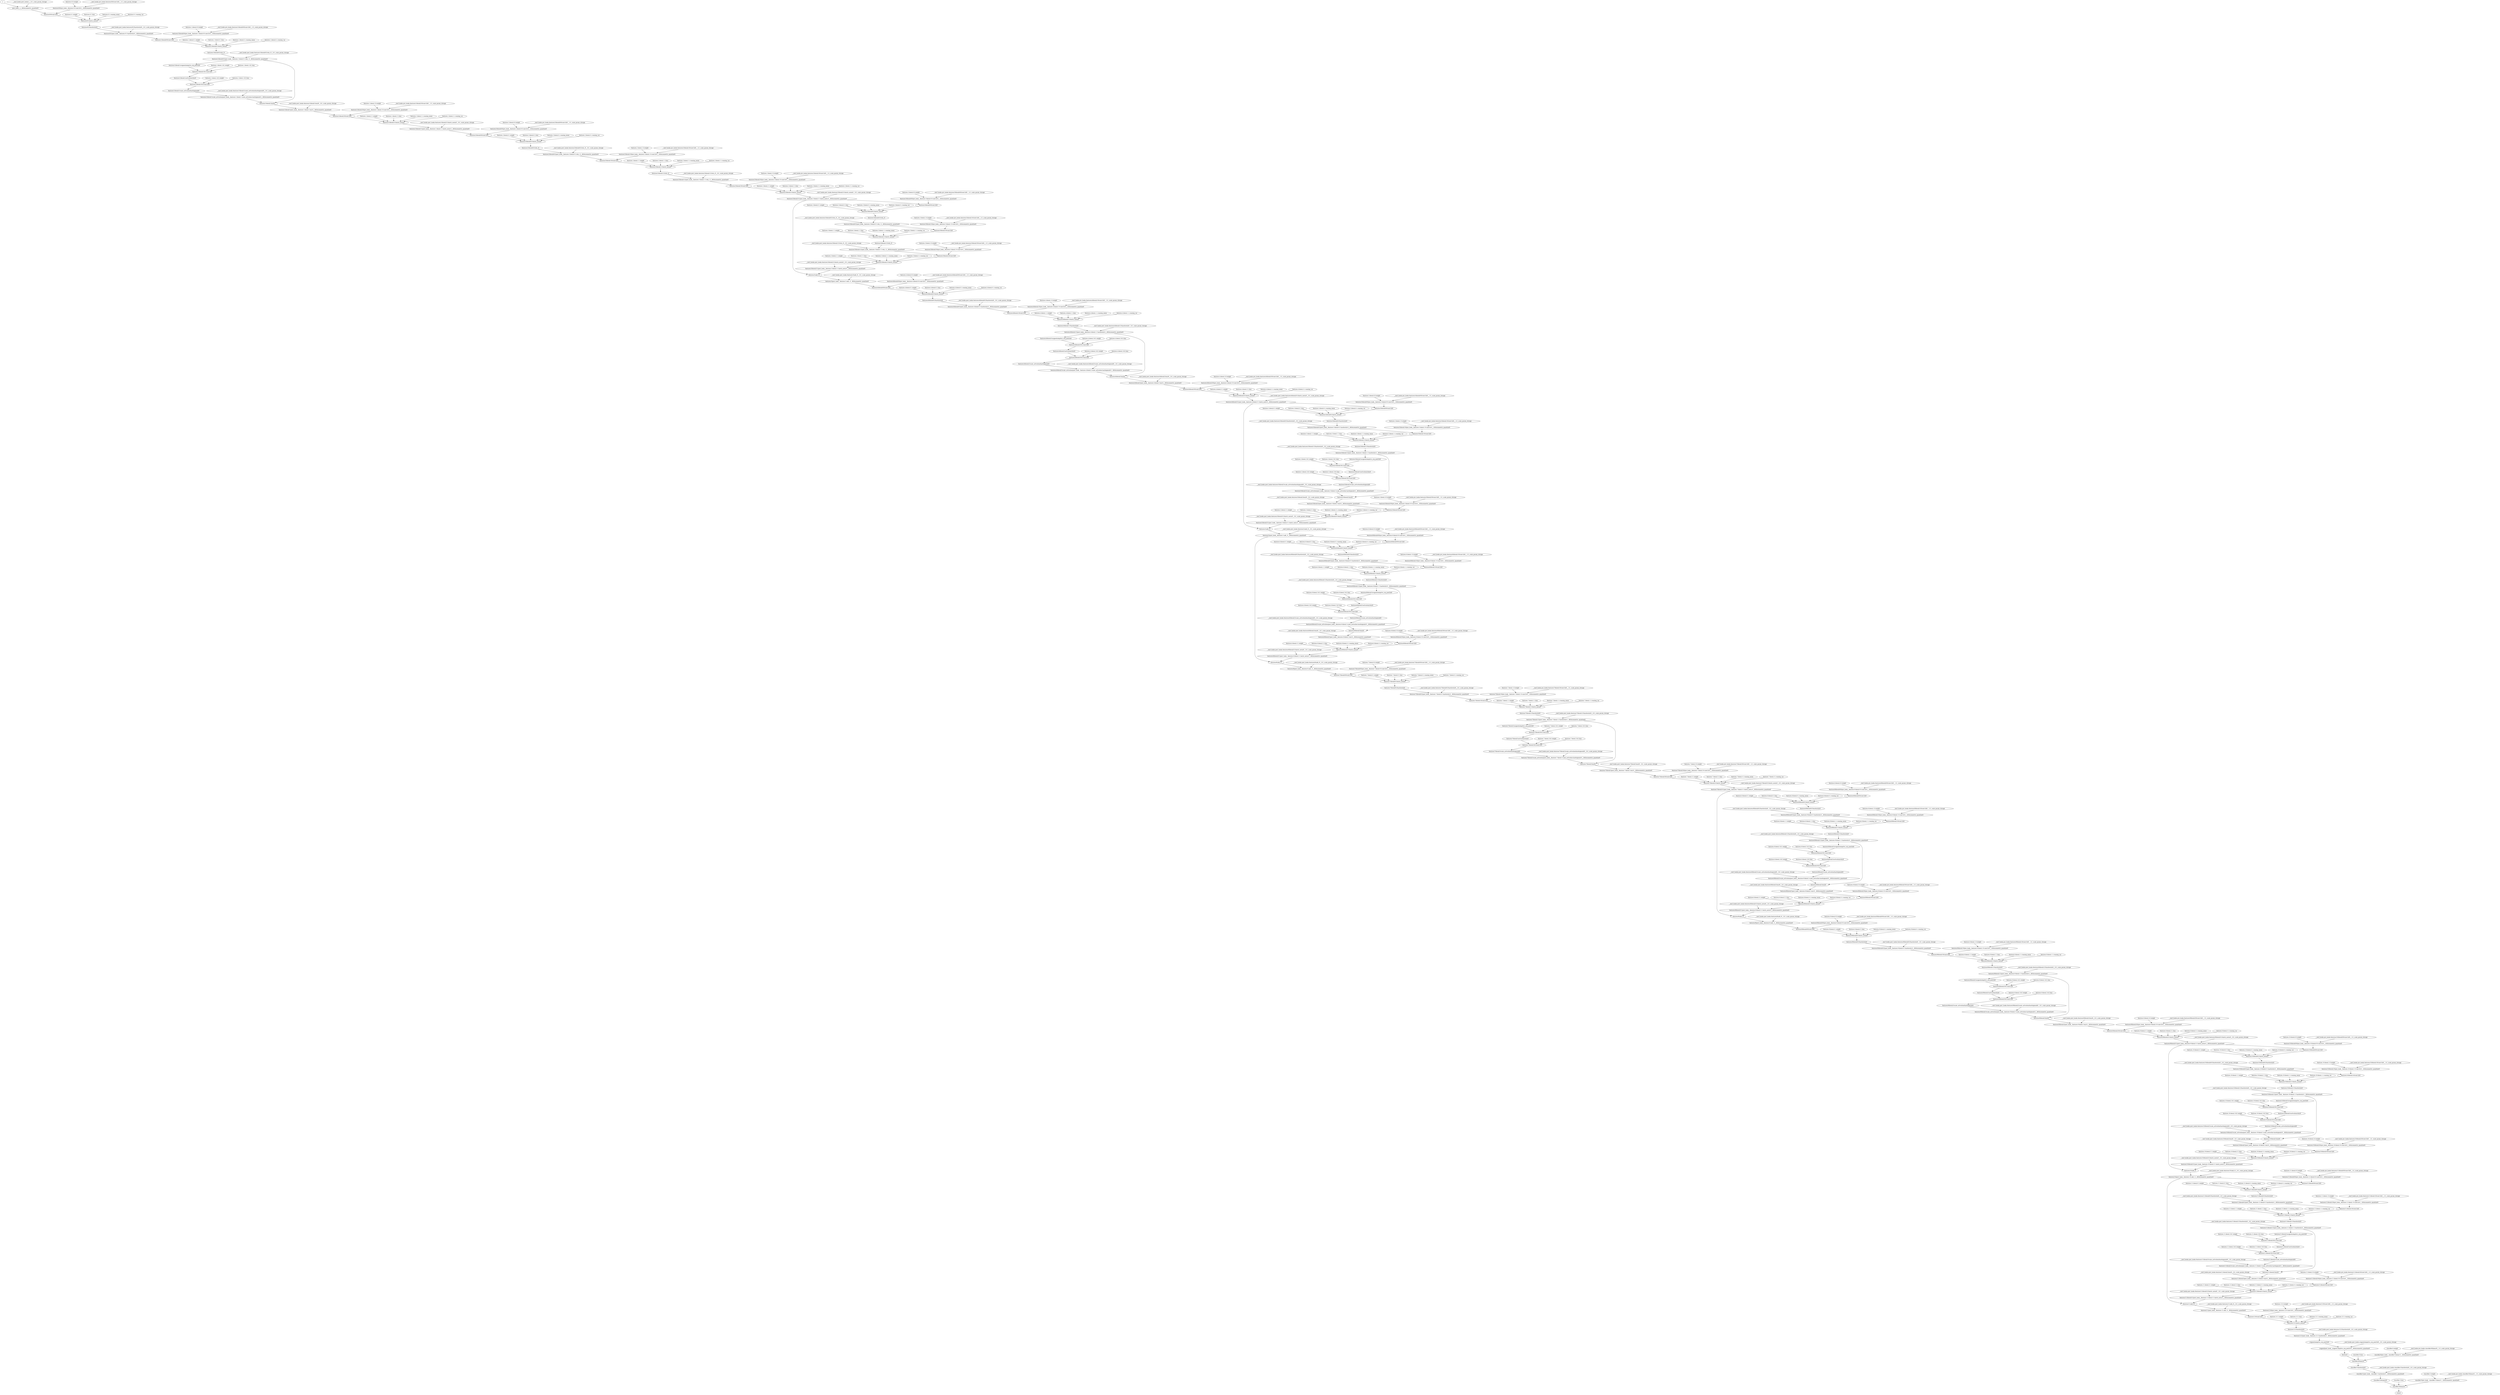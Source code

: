 strict digraph {
x [id=0, type="nncf_model_input", metatype=PTInputNoopMetatype];
"__nncf_hooks.post_hooks.x__0.0._scale_param_storage" [id=1, type="nncf_model_const", metatype=PTConstNoopMetatype];
"post_hook__x__0[0]/symmetric_quantize/0" [id=2, type="symmetric_quantize", metatype=UnknownMetatype];
"features.0.0.weight" [id=3, type="nncf_model_const", metatype=PTConstNoopMetatype];
"__nncf_hooks.pre_hooks.features/0/0/conv2d/0__1.0._scale_param_storage" [id=4, type="nncf_model_const", metatype=PTConstNoopMetatype];
"features/0/0/pre_hook__features-0-0-conv2d-0__1[0]/symmetric_quantize/0" [id=5, type="symmetric_quantize", metatype=UnknownMetatype];
"features/0/0/conv2d/0" [id=6, type=conv2d, metatype=PTConv2dMetatype];
"features.0.1.weight" [id=7, type="nncf_model_const", metatype=PTConstNoopMetatype];
"features.0.1.bias" [id=8, type="nncf_model_const", metatype=PTConstNoopMetatype];
"features.0.1.running_mean" [id=9, type="nncf_model_const", metatype=PTConstNoopMetatype];
"features.0.1.running_var" [id=10, type="nncf_model_const", metatype=PTConstNoopMetatype];
"features/0/1/batch_norm/0" [id=11, type="batch_norm", metatype=PTBatchNormMetatype];
"features/0/2/hardswish/0" [id=12, type=hardswish, metatype=PTHardSwishMetatype];
"__nncf_hooks.post_hooks.features/0/2/hardswish/0__0.0._scale_param_storage" [id=13, type="nncf_model_const", metatype=PTConstNoopMetatype];
"features/0/2/post_hook__features-0-2-hardswish-0__0[0]/symmetric_quantize/0" [id=14, type="symmetric_quantize", metatype=UnknownMetatype];
"features.1.block.0.0.weight" [id=15, type="nncf_model_const", metatype=PTConstNoopMetatype];
"__nncf_hooks.pre_hooks.features/1/block/0/0/conv2d/0__1.0._scale_param_storage" [id=16, type="nncf_model_const", metatype=PTConstNoopMetatype];
"features/1/block/0/0/pre_hook__features-1-block-0-0-conv2d-0__1[0]/symmetric_quantize/0" [id=17, type="symmetric_quantize", metatype=UnknownMetatype];
"features/1/block/0/0/conv2d/0" [id=18, type=conv2d, metatype=PTDepthwiseConv2dSubtype];
"features.1.block.0.1.weight" [id=19, type="nncf_model_const", metatype=PTConstNoopMetatype];
"features.1.block.0.1.bias" [id=20, type="nncf_model_const", metatype=PTConstNoopMetatype];
"features.1.block.0.1.running_mean" [id=21, type="nncf_model_const", metatype=PTConstNoopMetatype];
"features.1.block.0.1.running_var" [id=22, type="nncf_model_const", metatype=PTConstNoopMetatype];
"features/1/block/0/1/batch_norm/0" [id=23, type="batch_norm", metatype=PTBatchNormMetatype];
"features/1/block/0/2/relu_/0" [id=24, type="relu_", metatype=PTRELUMetatype];
"__nncf_hooks.post_hooks.features/1/block/0/2/relu_/0__0.0._scale_param_storage" [id=25, type="nncf_model_const", metatype=PTConstNoopMetatype];
"features/1/block/0/2/post_hook__features-1-block-0-2-relu_-0__0[0]/symmetric_quantize/0" [id=26, type="symmetric_quantize", metatype=UnknownMetatype];
"features/1/block/1/avgpool/adaptive_avg_pool2d/0" [id=27, type="adaptive_avg_pool2d", metatype=PTAvgPool2dMetatype];
"features.1.block.1.fc1.weight" [id=28, type="nncf_model_const", metatype=PTConstNoopMetatype];
"features.1.block.1.fc1.bias" [id=29, type="nncf_model_const", metatype=PTConstNoopMetatype];
"features/1/block/1/fc1/conv2d/0" [id=30, type=conv2d, metatype=PTConv2dMetatype];
"features/1/block/1/activation/relu/0" [id=31, type=relu, metatype=PTRELUMetatype];
"features.1.block.1.fc2.weight" [id=32, type="nncf_model_const", metatype=PTConstNoopMetatype];
"features.1.block.1.fc2.bias" [id=33, type="nncf_model_const", metatype=PTConstNoopMetatype];
"features/1/block/1/fc2/conv2d/0" [id=34, type=conv2d, metatype=PTConv2dMetatype];
"features/1/block/1/scale_activation/hardsigmoid/0" [id=35, type=hardsigmoid, metatype=PTHardSigmoidMetatype];
"__nncf_hooks.post_hooks.features/1/block/1/scale_activation/hardsigmoid/0__0.0._scale_param_storage" [id=36, type="nncf_model_const", metatype=PTConstNoopMetatype];
"features/1/block/1/scale_activation/post_hook__features-1-block-1-scale_activation-hardsigmoid-0__0[0]/symmetric_quantize/0" [id=37, type="symmetric_quantize", metatype=UnknownMetatype];
"features/1/block/1/mul/0" [id=38, type=mul, metatype=PTMulMetatype];
"__nncf_hooks.post_hooks.features/1/block/1/mul/0__0.0._scale_param_storage" [id=39, type="nncf_model_const", metatype=PTConstNoopMetatype];
"features/1/block/1/post_hook__features-1-block-1-mul-0__0[0]/symmetric_quantize/0" [id=40, type="symmetric_quantize", metatype=UnknownMetatype];
"features.1.block.2.0.weight" [id=41, type="nncf_model_const", metatype=PTConstNoopMetatype];
"__nncf_hooks.pre_hooks.features/1/block/2/0/conv2d/0__1.0._scale_param_storage" [id=42, type="nncf_model_const", metatype=PTConstNoopMetatype];
"features/1/block/2/0/pre_hook__features-1-block-2-0-conv2d-0__1[0]/symmetric_quantize/0" [id=43, type="symmetric_quantize", metatype=UnknownMetatype];
"features/1/block/2/0/conv2d/0" [id=44, type=conv2d, metatype=PTConv2dMetatype];
"features.1.block.2.1.weight" [id=45, type="nncf_model_const", metatype=PTConstNoopMetatype];
"features.1.block.2.1.bias" [id=46, type="nncf_model_const", metatype=PTConstNoopMetatype];
"features.1.block.2.1.running_mean" [id=47, type="nncf_model_const", metatype=PTConstNoopMetatype];
"features.1.block.2.1.running_var" [id=48, type="nncf_model_const", metatype=PTConstNoopMetatype];
"features/1/block/2/1/batch_norm/0" [id=49, type="batch_norm", metatype=PTBatchNormMetatype];
"__nncf_hooks.post_hooks.features/1/block/2/1/batch_norm/0__0.0._scale_param_storage" [id=50, type="nncf_model_const", metatype=PTConstNoopMetatype];
"features/1/block/2/1/post_hook__features-1-block-2-1-batch_norm-0__0[0]/symmetric_quantize/0" [id=51, type="symmetric_quantize", metatype=UnknownMetatype];
"features.2.block.0.0.weight" [id=52, type="nncf_model_const", metatype=PTConstNoopMetatype];
"__nncf_hooks.pre_hooks.features/2/block/0/0/conv2d/0__1.0._scale_param_storage" [id=53, type="nncf_model_const", metatype=PTConstNoopMetatype];
"features/2/block/0/0/pre_hook__features-2-block-0-0-conv2d-0__1[0]/symmetric_quantize/0" [id=54, type="symmetric_quantize", metatype=UnknownMetatype];
"features/2/block/0/0/conv2d/0" [id=55, type=conv2d, metatype=PTConv2dMetatype];
"features.2.block.0.1.weight" [id=56, type="nncf_model_const", metatype=PTConstNoopMetatype];
"features.2.block.0.1.bias" [id=57, type="nncf_model_const", metatype=PTConstNoopMetatype];
"features.2.block.0.1.running_mean" [id=58, type="nncf_model_const", metatype=PTConstNoopMetatype];
"features.2.block.0.1.running_var" [id=59, type="nncf_model_const", metatype=PTConstNoopMetatype];
"features/2/block/0/1/batch_norm/0" [id=60, type="batch_norm", metatype=PTBatchNormMetatype];
"features/2/block/0/2/relu_/0" [id=61, type="relu_", metatype=PTRELUMetatype];
"__nncf_hooks.post_hooks.features/2/block/0/2/relu_/0__0.0._scale_param_storage" [id=62, type="nncf_model_const", metatype=PTConstNoopMetatype];
"features/2/block/0/2/post_hook__features-2-block-0-2-relu_-0__0[0]/symmetric_quantize/0" [id=63, type="symmetric_quantize", metatype=UnknownMetatype];
"features.2.block.1.0.weight" [id=64, type="nncf_model_const", metatype=PTConstNoopMetatype];
"__nncf_hooks.pre_hooks.features/2/block/1/0/conv2d/0__1.0._scale_param_storage" [id=65, type="nncf_model_const", metatype=PTConstNoopMetatype];
"features/2/block/1/0/pre_hook__features-2-block-1-0-conv2d-0__1[0]/symmetric_quantize/0" [id=66, type="symmetric_quantize", metatype=UnknownMetatype];
"features/2/block/1/0/conv2d/0" [id=67, type=conv2d, metatype=PTDepthwiseConv2dSubtype];
"features.2.block.1.1.weight" [id=68, type="nncf_model_const", metatype=PTConstNoopMetatype];
"features.2.block.1.1.bias" [id=69, type="nncf_model_const", metatype=PTConstNoopMetatype];
"features.2.block.1.1.running_mean" [id=70, type="nncf_model_const", metatype=PTConstNoopMetatype];
"features.2.block.1.1.running_var" [id=71, type="nncf_model_const", metatype=PTConstNoopMetatype];
"features/2/block/1/1/batch_norm/0" [id=72, type="batch_norm", metatype=PTBatchNormMetatype];
"features/2/block/1/2/relu_/0" [id=73, type="relu_", metatype=PTRELUMetatype];
"__nncf_hooks.post_hooks.features/2/block/1/2/relu_/0__0.0._scale_param_storage" [id=74, type="nncf_model_const", metatype=PTConstNoopMetatype];
"features/2/block/1/2/post_hook__features-2-block-1-2-relu_-0__0[0]/symmetric_quantize/0" [id=75, type="symmetric_quantize", metatype=UnknownMetatype];
"features.2.block.2.0.weight" [id=76, type="nncf_model_const", metatype=PTConstNoopMetatype];
"__nncf_hooks.pre_hooks.features/2/block/2/0/conv2d/0__1.0._scale_param_storage" [id=77, type="nncf_model_const", metatype=PTConstNoopMetatype];
"features/2/block/2/0/pre_hook__features-2-block-2-0-conv2d-0__1[0]/symmetric_quantize/0" [id=78, type="symmetric_quantize", metatype=UnknownMetatype];
"features/2/block/2/0/conv2d/0" [id=79, type=conv2d, metatype=PTConv2dMetatype];
"features.2.block.2.1.weight" [id=80, type="nncf_model_const", metatype=PTConstNoopMetatype];
"features.2.block.2.1.bias" [id=81, type="nncf_model_const", metatype=PTConstNoopMetatype];
"features.2.block.2.1.running_mean" [id=82, type="nncf_model_const", metatype=PTConstNoopMetatype];
"features.2.block.2.1.running_var" [id=83, type="nncf_model_const", metatype=PTConstNoopMetatype];
"features/2/block/2/1/batch_norm/0" [id=84, type="batch_norm", metatype=PTBatchNormMetatype];
"__nncf_hooks.post_hooks.features/2/block/2/1/batch_norm/0__0.0._scale_param_storage" [id=85, type="nncf_model_const", metatype=PTConstNoopMetatype];
"features/2/block/2/1/post_hook__features-2-block-2-1-batch_norm-0__0[0]/symmetric_quantize/0" [id=86, type="symmetric_quantize", metatype=UnknownMetatype];
"features.3.block.0.0.weight" [id=87, type="nncf_model_const", metatype=PTConstNoopMetatype];
"__nncf_hooks.pre_hooks.features/3/block/0/0/conv2d/0__1.0._scale_param_storage" [id=88, type="nncf_model_const", metatype=PTConstNoopMetatype];
"features/3/block/0/0/pre_hook__features-3-block-0-0-conv2d-0__1[0]/symmetric_quantize/0" [id=89, type="symmetric_quantize", metatype=UnknownMetatype];
"features/3/block/0/0/conv2d/0" [id=90, type=conv2d, metatype=PTConv2dMetatype];
"features.3.block.0.1.weight" [id=91, type="nncf_model_const", metatype=PTConstNoopMetatype];
"features.3.block.0.1.bias" [id=92, type="nncf_model_const", metatype=PTConstNoopMetatype];
"features.3.block.0.1.running_mean" [id=93, type="nncf_model_const", metatype=PTConstNoopMetatype];
"features.3.block.0.1.running_var" [id=94, type="nncf_model_const", metatype=PTConstNoopMetatype];
"features/3/block/0/1/batch_norm/0" [id=95, type="batch_norm", metatype=PTBatchNormMetatype];
"features/3/block/0/2/relu_/0" [id=96, type="relu_", metatype=PTRELUMetatype];
"__nncf_hooks.post_hooks.features/3/block/0/2/relu_/0__0.0._scale_param_storage" [id=97, type="nncf_model_const", metatype=PTConstNoopMetatype];
"features/3/block/0/2/post_hook__features-3-block-0-2-relu_-0__0[0]/symmetric_quantize/0" [id=98, type="symmetric_quantize", metatype=UnknownMetatype];
"features.3.block.1.0.weight" [id=99, type="nncf_model_const", metatype=PTConstNoopMetatype];
"__nncf_hooks.pre_hooks.features/3/block/1/0/conv2d/0__1.0._scale_param_storage" [id=100, type="nncf_model_const", metatype=PTConstNoopMetatype];
"features/3/block/1/0/pre_hook__features-3-block-1-0-conv2d-0__1[0]/symmetric_quantize/0" [id=101, type="symmetric_quantize", metatype=UnknownMetatype];
"features/3/block/1/0/conv2d/0" [id=102, type=conv2d, metatype=PTDepthwiseConv2dSubtype];
"features.3.block.1.1.weight" [id=103, type="nncf_model_const", metatype=PTConstNoopMetatype];
"features.3.block.1.1.bias" [id=104, type="nncf_model_const", metatype=PTConstNoopMetatype];
"features.3.block.1.1.running_mean" [id=105, type="nncf_model_const", metatype=PTConstNoopMetatype];
"features.3.block.1.1.running_var" [id=106, type="nncf_model_const", metatype=PTConstNoopMetatype];
"features/3/block/1/1/batch_norm/0" [id=107, type="batch_norm", metatype=PTBatchNormMetatype];
"features/3/block/1/2/relu_/0" [id=108, type="relu_", metatype=PTRELUMetatype];
"__nncf_hooks.post_hooks.features/3/block/1/2/relu_/0__0.0._scale_param_storage" [id=109, type="nncf_model_const", metatype=PTConstNoopMetatype];
"features/3/block/1/2/post_hook__features-3-block-1-2-relu_-0__0[0]/symmetric_quantize/0" [id=110, type="symmetric_quantize", metatype=UnknownMetatype];
"features.3.block.2.0.weight" [id=111, type="nncf_model_const", metatype=PTConstNoopMetatype];
"__nncf_hooks.pre_hooks.features/3/block/2/0/conv2d/0__1.0._scale_param_storage" [id=112, type="nncf_model_const", metatype=PTConstNoopMetatype];
"features/3/block/2/0/pre_hook__features-3-block-2-0-conv2d-0__1[0]/symmetric_quantize/0" [id=113, type="symmetric_quantize", metatype=UnknownMetatype];
"features/3/block/2/0/conv2d/0" [id=114, type=conv2d, metatype=PTConv2dMetatype];
"features.3.block.2.1.weight" [id=115, type="nncf_model_const", metatype=PTConstNoopMetatype];
"features.3.block.2.1.bias" [id=116, type="nncf_model_const", metatype=PTConstNoopMetatype];
"features.3.block.2.1.running_mean" [id=117, type="nncf_model_const", metatype=PTConstNoopMetatype];
"features.3.block.2.1.running_var" [id=118, type="nncf_model_const", metatype=PTConstNoopMetatype];
"features/3/block/2/1/batch_norm/0" [id=119, type="batch_norm", metatype=PTBatchNormMetatype];
"__nncf_hooks.post_hooks.features/3/block/2/1/batch_norm/0__0.0._scale_param_storage" [id=120, type="nncf_model_const", metatype=PTConstNoopMetatype];
"features/3/block/2/1/post_hook__features-3-block-2-1-batch_norm-0__0[0]/symmetric_quantize/0" [id=121, type="symmetric_quantize", metatype=UnknownMetatype];
"features/3/add_/0" [id=122, type="add_", metatype=PTAddMetatype];
"__nncf_hooks.post_hooks.features/3/add_/0__0.0._scale_param_storage" [id=123, type="nncf_model_const", metatype=PTConstNoopMetatype];
"features/3/post_hook__features-3-add_-0__0[0]/symmetric_quantize/0" [id=124, type="symmetric_quantize", metatype=UnknownMetatype];
"features.4.block.0.0.weight" [id=125, type="nncf_model_const", metatype=PTConstNoopMetatype];
"__nncf_hooks.pre_hooks.features/4/block/0/0/conv2d/0__1.0._scale_param_storage" [id=126, type="nncf_model_const", metatype=PTConstNoopMetatype];
"features/4/block/0/0/pre_hook__features-4-block-0-0-conv2d-0__1[0]/symmetric_quantize/0" [id=127, type="symmetric_quantize", metatype=UnknownMetatype];
"features/4/block/0/0/conv2d/0" [id=128, type=conv2d, metatype=PTConv2dMetatype];
"features.4.block.0.1.weight" [id=129, type="nncf_model_const", metatype=PTConstNoopMetatype];
"features.4.block.0.1.bias" [id=130, type="nncf_model_const", metatype=PTConstNoopMetatype];
"features.4.block.0.1.running_mean" [id=131, type="nncf_model_const", metatype=PTConstNoopMetatype];
"features.4.block.0.1.running_var" [id=132, type="nncf_model_const", metatype=PTConstNoopMetatype];
"features/4/block/0/1/batch_norm/0" [id=133, type="batch_norm", metatype=PTBatchNormMetatype];
"features/4/block/0/2/hardswish/0" [id=134, type=hardswish, metatype=PTHardSwishMetatype];
"__nncf_hooks.post_hooks.features/4/block/0/2/hardswish/0__0.0._scale_param_storage" [id=135, type="nncf_model_const", metatype=PTConstNoopMetatype];
"features/4/block/0/2/post_hook__features-4-block-0-2-hardswish-0__0[0]/symmetric_quantize/0" [id=136, type="symmetric_quantize", metatype=UnknownMetatype];
"features.4.block.1.0.weight" [id=137, type="nncf_model_const", metatype=PTConstNoopMetatype];
"__nncf_hooks.pre_hooks.features/4/block/1/0/conv2d/0__1.0._scale_param_storage" [id=138, type="nncf_model_const", metatype=PTConstNoopMetatype];
"features/4/block/1/0/pre_hook__features-4-block-1-0-conv2d-0__1[0]/symmetric_quantize/0" [id=139, type="symmetric_quantize", metatype=UnknownMetatype];
"features/4/block/1/0/conv2d/0" [id=140, type=conv2d, metatype=PTDepthwiseConv2dSubtype];
"features.4.block.1.1.weight" [id=141, type="nncf_model_const", metatype=PTConstNoopMetatype];
"features.4.block.1.1.bias" [id=142, type="nncf_model_const", metatype=PTConstNoopMetatype];
"features.4.block.1.1.running_mean" [id=143, type="nncf_model_const", metatype=PTConstNoopMetatype];
"features.4.block.1.1.running_var" [id=144, type="nncf_model_const", metatype=PTConstNoopMetatype];
"features/4/block/1/1/batch_norm/0" [id=145, type="batch_norm", metatype=PTBatchNormMetatype];
"features/4/block/1/2/hardswish/0" [id=146, type=hardswish, metatype=PTHardSwishMetatype];
"__nncf_hooks.post_hooks.features/4/block/1/2/hardswish/0__0.0._scale_param_storage" [id=147, type="nncf_model_const", metatype=PTConstNoopMetatype];
"features/4/block/1/2/post_hook__features-4-block-1-2-hardswish-0__0[0]/symmetric_quantize/0" [id=148, type="symmetric_quantize", metatype=UnknownMetatype];
"features/4/block/2/avgpool/adaptive_avg_pool2d/0" [id=149, type="adaptive_avg_pool2d", metatype=PTAvgPool2dMetatype];
"features.4.block.2.fc1.weight" [id=150, type="nncf_model_const", metatype=PTConstNoopMetatype];
"features.4.block.2.fc1.bias" [id=151, type="nncf_model_const", metatype=PTConstNoopMetatype];
"features/4/block/2/fc1/conv2d/0" [id=152, type=conv2d, metatype=PTConv2dMetatype];
"features/4/block/2/activation/relu/0" [id=153, type=relu, metatype=PTRELUMetatype];
"features.4.block.2.fc2.weight" [id=154, type="nncf_model_const", metatype=PTConstNoopMetatype];
"features.4.block.2.fc2.bias" [id=155, type="nncf_model_const", metatype=PTConstNoopMetatype];
"features/4/block/2/fc2/conv2d/0" [id=156, type=conv2d, metatype=PTConv2dMetatype];
"features/4/block/2/scale_activation/hardsigmoid/0" [id=157, type=hardsigmoid, metatype=PTHardSigmoidMetatype];
"__nncf_hooks.post_hooks.features/4/block/2/scale_activation/hardsigmoid/0__0.0._scale_param_storage" [id=158, type="nncf_model_const", metatype=PTConstNoopMetatype];
"features/4/block/2/scale_activation/post_hook__features-4-block-2-scale_activation-hardsigmoid-0__0[0]/symmetric_quantize/0" [id=159, type="symmetric_quantize", metatype=UnknownMetatype];
"features/4/block/2/mul/0" [id=160, type=mul, metatype=PTMulMetatype];
"__nncf_hooks.post_hooks.features/4/block/2/mul/0__0.0._scale_param_storage" [id=161, type="nncf_model_const", metatype=PTConstNoopMetatype];
"features/4/block/2/post_hook__features-4-block-2-mul-0__0[0]/symmetric_quantize/0" [id=162, type="symmetric_quantize", metatype=UnknownMetatype];
"features.4.block.3.0.weight" [id=163, type="nncf_model_const", metatype=PTConstNoopMetatype];
"__nncf_hooks.pre_hooks.features/4/block/3/0/conv2d/0__1.0._scale_param_storage" [id=164, type="nncf_model_const", metatype=PTConstNoopMetatype];
"features/4/block/3/0/pre_hook__features-4-block-3-0-conv2d-0__1[0]/symmetric_quantize/0" [id=165, type="symmetric_quantize", metatype=UnknownMetatype];
"features/4/block/3/0/conv2d/0" [id=166, type=conv2d, metatype=PTConv2dMetatype];
"features.4.block.3.1.weight" [id=167, type="nncf_model_const", metatype=PTConstNoopMetatype];
"features.4.block.3.1.bias" [id=168, type="nncf_model_const", metatype=PTConstNoopMetatype];
"features.4.block.3.1.running_mean" [id=169, type="nncf_model_const", metatype=PTConstNoopMetatype];
"features.4.block.3.1.running_var" [id=170, type="nncf_model_const", metatype=PTConstNoopMetatype];
"features/4/block/3/1/batch_norm/0" [id=171, type="batch_norm", metatype=PTBatchNormMetatype];
"__nncf_hooks.post_hooks.features/4/block/3/1/batch_norm/0__0.0._scale_param_storage" [id=172, type="nncf_model_const", metatype=PTConstNoopMetatype];
"features/4/block/3/1/post_hook__features-4-block-3-1-batch_norm-0__0[0]/symmetric_quantize/0" [id=173, type="symmetric_quantize", metatype=UnknownMetatype];
"features.5.block.0.0.weight" [id=174, type="nncf_model_const", metatype=PTConstNoopMetatype];
"__nncf_hooks.pre_hooks.features/5/block/0/0/conv2d/0__1.0._scale_param_storage" [id=175, type="nncf_model_const", metatype=PTConstNoopMetatype];
"features/5/block/0/0/pre_hook__features-5-block-0-0-conv2d-0__1[0]/symmetric_quantize/0" [id=176, type="symmetric_quantize", metatype=UnknownMetatype];
"features/5/block/0/0/conv2d/0" [id=177, type=conv2d, metatype=PTConv2dMetatype];
"features.5.block.0.1.weight" [id=178, type="nncf_model_const", metatype=PTConstNoopMetatype];
"features.5.block.0.1.bias" [id=179, type="nncf_model_const", metatype=PTConstNoopMetatype];
"features.5.block.0.1.running_mean" [id=180, type="nncf_model_const", metatype=PTConstNoopMetatype];
"features.5.block.0.1.running_var" [id=181, type="nncf_model_const", metatype=PTConstNoopMetatype];
"features/5/block/0/1/batch_norm/0" [id=182, type="batch_norm", metatype=PTBatchNormMetatype];
"features/5/block/0/2/hardswish/0" [id=183, type=hardswish, metatype=PTHardSwishMetatype];
"__nncf_hooks.post_hooks.features/5/block/0/2/hardswish/0__0.0._scale_param_storage" [id=184, type="nncf_model_const", metatype=PTConstNoopMetatype];
"features/5/block/0/2/post_hook__features-5-block-0-2-hardswish-0__0[0]/symmetric_quantize/0" [id=185, type="symmetric_quantize", metatype=UnknownMetatype];
"features.5.block.1.0.weight" [id=186, type="nncf_model_const", metatype=PTConstNoopMetatype];
"__nncf_hooks.pre_hooks.features/5/block/1/0/conv2d/0__1.0._scale_param_storage" [id=187, type="nncf_model_const", metatype=PTConstNoopMetatype];
"features/5/block/1/0/pre_hook__features-5-block-1-0-conv2d-0__1[0]/symmetric_quantize/0" [id=188, type="symmetric_quantize", metatype=UnknownMetatype];
"features/5/block/1/0/conv2d/0" [id=189, type=conv2d, metatype=PTDepthwiseConv2dSubtype];
"features.5.block.1.1.weight" [id=190, type="nncf_model_const", metatype=PTConstNoopMetatype];
"features.5.block.1.1.bias" [id=191, type="nncf_model_const", metatype=PTConstNoopMetatype];
"features.5.block.1.1.running_mean" [id=192, type="nncf_model_const", metatype=PTConstNoopMetatype];
"features.5.block.1.1.running_var" [id=193, type="nncf_model_const", metatype=PTConstNoopMetatype];
"features/5/block/1/1/batch_norm/0" [id=194, type="batch_norm", metatype=PTBatchNormMetatype];
"features/5/block/1/2/hardswish/0" [id=195, type=hardswish, metatype=PTHardSwishMetatype];
"__nncf_hooks.post_hooks.features/5/block/1/2/hardswish/0__0.0._scale_param_storage" [id=196, type="nncf_model_const", metatype=PTConstNoopMetatype];
"features/5/block/1/2/post_hook__features-5-block-1-2-hardswish-0__0[0]/symmetric_quantize/0" [id=197, type="symmetric_quantize", metatype=UnknownMetatype];
"features/5/block/2/avgpool/adaptive_avg_pool2d/0" [id=198, type="adaptive_avg_pool2d", metatype=PTAvgPool2dMetatype];
"features.5.block.2.fc1.weight" [id=199, type="nncf_model_const", metatype=PTConstNoopMetatype];
"features.5.block.2.fc1.bias" [id=200, type="nncf_model_const", metatype=PTConstNoopMetatype];
"features/5/block/2/fc1/conv2d/0" [id=201, type=conv2d, metatype=PTConv2dMetatype];
"features/5/block/2/activation/relu/0" [id=202, type=relu, metatype=PTRELUMetatype];
"features.5.block.2.fc2.weight" [id=203, type="nncf_model_const", metatype=PTConstNoopMetatype];
"features.5.block.2.fc2.bias" [id=204, type="nncf_model_const", metatype=PTConstNoopMetatype];
"features/5/block/2/fc2/conv2d/0" [id=205, type=conv2d, metatype=PTConv2dMetatype];
"features/5/block/2/scale_activation/hardsigmoid/0" [id=206, type=hardsigmoid, metatype=PTHardSigmoidMetatype];
"__nncf_hooks.post_hooks.features/5/block/2/scale_activation/hardsigmoid/0__0.0._scale_param_storage" [id=207, type="nncf_model_const", metatype=PTConstNoopMetatype];
"features/5/block/2/scale_activation/post_hook__features-5-block-2-scale_activation-hardsigmoid-0__0[0]/symmetric_quantize/0" [id=208, type="symmetric_quantize", metatype=UnknownMetatype];
"features/5/block/2/mul/0" [id=209, type=mul, metatype=PTMulMetatype];
"__nncf_hooks.post_hooks.features/5/block/2/mul/0__0.0._scale_param_storage" [id=210, type="nncf_model_const", metatype=PTConstNoopMetatype];
"features/5/block/2/post_hook__features-5-block-2-mul-0__0[0]/symmetric_quantize/0" [id=211, type="symmetric_quantize", metatype=UnknownMetatype];
"features.5.block.3.0.weight" [id=212, type="nncf_model_const", metatype=PTConstNoopMetatype];
"__nncf_hooks.pre_hooks.features/5/block/3/0/conv2d/0__1.0._scale_param_storage" [id=213, type="nncf_model_const", metatype=PTConstNoopMetatype];
"features/5/block/3/0/pre_hook__features-5-block-3-0-conv2d-0__1[0]/symmetric_quantize/0" [id=214, type="symmetric_quantize", metatype=UnknownMetatype];
"features/5/block/3/0/conv2d/0" [id=215, type=conv2d, metatype=PTConv2dMetatype];
"features.5.block.3.1.weight" [id=216, type="nncf_model_const", metatype=PTConstNoopMetatype];
"features.5.block.3.1.bias" [id=217, type="nncf_model_const", metatype=PTConstNoopMetatype];
"features.5.block.3.1.running_mean" [id=218, type="nncf_model_const", metatype=PTConstNoopMetatype];
"features.5.block.3.1.running_var" [id=219, type="nncf_model_const", metatype=PTConstNoopMetatype];
"features/5/block/3/1/batch_norm/0" [id=220, type="batch_norm", metatype=PTBatchNormMetatype];
"__nncf_hooks.post_hooks.features/5/block/3/1/batch_norm/0__0.0._scale_param_storage" [id=221, type="nncf_model_const", metatype=PTConstNoopMetatype];
"features/5/block/3/1/post_hook__features-5-block-3-1-batch_norm-0__0[0]/symmetric_quantize/0" [id=222, type="symmetric_quantize", metatype=UnknownMetatype];
"features/5/add_/0" [id=223, type="add_", metatype=PTAddMetatype];
"__nncf_hooks.post_hooks.features/5/add_/0__0.0._scale_param_storage" [id=224, type="nncf_model_const", metatype=PTConstNoopMetatype];
"features/5/post_hook__features-5-add_-0__0[0]/symmetric_quantize/0" [id=225, type="symmetric_quantize", metatype=UnknownMetatype];
"features.6.block.0.0.weight" [id=226, type="nncf_model_const", metatype=PTConstNoopMetatype];
"__nncf_hooks.pre_hooks.features/6/block/0/0/conv2d/0__1.0._scale_param_storage" [id=227, type="nncf_model_const", metatype=PTConstNoopMetatype];
"features/6/block/0/0/pre_hook__features-6-block-0-0-conv2d-0__1[0]/symmetric_quantize/0" [id=228, type="symmetric_quantize", metatype=UnknownMetatype];
"features/6/block/0/0/conv2d/0" [id=229, type=conv2d, metatype=PTConv2dMetatype];
"features.6.block.0.1.weight" [id=230, type="nncf_model_const", metatype=PTConstNoopMetatype];
"features.6.block.0.1.bias" [id=231, type="nncf_model_const", metatype=PTConstNoopMetatype];
"features.6.block.0.1.running_mean" [id=232, type="nncf_model_const", metatype=PTConstNoopMetatype];
"features.6.block.0.1.running_var" [id=233, type="nncf_model_const", metatype=PTConstNoopMetatype];
"features/6/block/0/1/batch_norm/0" [id=234, type="batch_norm", metatype=PTBatchNormMetatype];
"features/6/block/0/2/hardswish/0" [id=235, type=hardswish, metatype=PTHardSwishMetatype];
"__nncf_hooks.post_hooks.features/6/block/0/2/hardswish/0__0.0._scale_param_storage" [id=236, type="nncf_model_const", metatype=PTConstNoopMetatype];
"features/6/block/0/2/post_hook__features-6-block-0-2-hardswish-0__0[0]/symmetric_quantize/0" [id=237, type="symmetric_quantize", metatype=UnknownMetatype];
"features.6.block.1.0.weight" [id=238, type="nncf_model_const", metatype=PTConstNoopMetatype];
"__nncf_hooks.pre_hooks.features/6/block/1/0/conv2d/0__1.0._scale_param_storage" [id=239, type="nncf_model_const", metatype=PTConstNoopMetatype];
"features/6/block/1/0/pre_hook__features-6-block-1-0-conv2d-0__1[0]/symmetric_quantize/0" [id=240, type="symmetric_quantize", metatype=UnknownMetatype];
"features/6/block/1/0/conv2d/0" [id=241, type=conv2d, metatype=PTDepthwiseConv2dSubtype];
"features.6.block.1.1.weight" [id=242, type="nncf_model_const", metatype=PTConstNoopMetatype];
"features.6.block.1.1.bias" [id=243, type="nncf_model_const", metatype=PTConstNoopMetatype];
"features.6.block.1.1.running_mean" [id=244, type="nncf_model_const", metatype=PTConstNoopMetatype];
"features.6.block.1.1.running_var" [id=245, type="nncf_model_const", metatype=PTConstNoopMetatype];
"features/6/block/1/1/batch_norm/0" [id=246, type="batch_norm", metatype=PTBatchNormMetatype];
"features/6/block/1/2/hardswish/0" [id=247, type=hardswish, metatype=PTHardSwishMetatype];
"__nncf_hooks.post_hooks.features/6/block/1/2/hardswish/0__0.0._scale_param_storage" [id=248, type="nncf_model_const", metatype=PTConstNoopMetatype];
"features/6/block/1/2/post_hook__features-6-block-1-2-hardswish-0__0[0]/symmetric_quantize/0" [id=249, type="symmetric_quantize", metatype=UnknownMetatype];
"features/6/block/2/avgpool/adaptive_avg_pool2d/0" [id=250, type="adaptive_avg_pool2d", metatype=PTAvgPool2dMetatype];
"features.6.block.2.fc1.weight" [id=251, type="nncf_model_const", metatype=PTConstNoopMetatype];
"features.6.block.2.fc1.bias" [id=252, type="nncf_model_const", metatype=PTConstNoopMetatype];
"features/6/block/2/fc1/conv2d/0" [id=253, type=conv2d, metatype=PTConv2dMetatype];
"features/6/block/2/activation/relu/0" [id=254, type=relu, metatype=PTRELUMetatype];
"features.6.block.2.fc2.weight" [id=255, type="nncf_model_const", metatype=PTConstNoopMetatype];
"features.6.block.2.fc2.bias" [id=256, type="nncf_model_const", metatype=PTConstNoopMetatype];
"features/6/block/2/fc2/conv2d/0" [id=257, type=conv2d, metatype=PTConv2dMetatype];
"features/6/block/2/scale_activation/hardsigmoid/0" [id=258, type=hardsigmoid, metatype=PTHardSigmoidMetatype];
"__nncf_hooks.post_hooks.features/6/block/2/scale_activation/hardsigmoid/0__0.0._scale_param_storage" [id=259, type="nncf_model_const", metatype=PTConstNoopMetatype];
"features/6/block/2/scale_activation/post_hook__features-6-block-2-scale_activation-hardsigmoid-0__0[0]/symmetric_quantize/0" [id=260, type="symmetric_quantize", metatype=UnknownMetatype];
"features/6/block/2/mul/0" [id=261, type=mul, metatype=PTMulMetatype];
"__nncf_hooks.post_hooks.features/6/block/2/mul/0__0.0._scale_param_storage" [id=262, type="nncf_model_const", metatype=PTConstNoopMetatype];
"features/6/block/2/post_hook__features-6-block-2-mul-0__0[0]/symmetric_quantize/0" [id=263, type="symmetric_quantize", metatype=UnknownMetatype];
"features.6.block.3.0.weight" [id=264, type="nncf_model_const", metatype=PTConstNoopMetatype];
"__nncf_hooks.pre_hooks.features/6/block/3/0/conv2d/0__1.0._scale_param_storage" [id=265, type="nncf_model_const", metatype=PTConstNoopMetatype];
"features/6/block/3/0/pre_hook__features-6-block-3-0-conv2d-0__1[0]/symmetric_quantize/0" [id=266, type="symmetric_quantize", metatype=UnknownMetatype];
"features/6/block/3/0/conv2d/0" [id=267, type=conv2d, metatype=PTConv2dMetatype];
"features.6.block.3.1.weight" [id=268, type="nncf_model_const", metatype=PTConstNoopMetatype];
"features.6.block.3.1.bias" [id=269, type="nncf_model_const", metatype=PTConstNoopMetatype];
"features.6.block.3.1.running_mean" [id=270, type="nncf_model_const", metatype=PTConstNoopMetatype];
"features.6.block.3.1.running_var" [id=271, type="nncf_model_const", metatype=PTConstNoopMetatype];
"features/6/block/3/1/batch_norm/0" [id=272, type="batch_norm", metatype=PTBatchNormMetatype];
"__nncf_hooks.post_hooks.features/6/block/3/1/batch_norm/0__0.0._scale_param_storage" [id=273, type="nncf_model_const", metatype=PTConstNoopMetatype];
"features/6/block/3/1/post_hook__features-6-block-3-1-batch_norm-0__0[0]/symmetric_quantize/0" [id=274, type="symmetric_quantize", metatype=UnknownMetatype];
"features/6/add_/0" [id=275, type="add_", metatype=PTAddMetatype];
"__nncf_hooks.post_hooks.features/6/add_/0__0.0._scale_param_storage" [id=276, type="nncf_model_const", metatype=PTConstNoopMetatype];
"features/6/post_hook__features-6-add_-0__0[0]/symmetric_quantize/0" [id=277, type="symmetric_quantize", metatype=UnknownMetatype];
"features.7.block.0.0.weight" [id=278, type="nncf_model_const", metatype=PTConstNoopMetatype];
"__nncf_hooks.pre_hooks.features/7/block/0/0/conv2d/0__1.0._scale_param_storage" [id=279, type="nncf_model_const", metatype=PTConstNoopMetatype];
"features/7/block/0/0/pre_hook__features-7-block-0-0-conv2d-0__1[0]/symmetric_quantize/0" [id=280, type="symmetric_quantize", metatype=UnknownMetatype];
"features/7/block/0/0/conv2d/0" [id=281, type=conv2d, metatype=PTConv2dMetatype];
"features.7.block.0.1.weight" [id=282, type="nncf_model_const", metatype=PTConstNoopMetatype];
"features.7.block.0.1.bias" [id=283, type="nncf_model_const", metatype=PTConstNoopMetatype];
"features.7.block.0.1.running_mean" [id=284, type="nncf_model_const", metatype=PTConstNoopMetatype];
"features.7.block.0.1.running_var" [id=285, type="nncf_model_const", metatype=PTConstNoopMetatype];
"features/7/block/0/1/batch_norm/0" [id=286, type="batch_norm", metatype=PTBatchNormMetatype];
"features/7/block/0/2/hardswish/0" [id=287, type=hardswish, metatype=PTHardSwishMetatype];
"__nncf_hooks.post_hooks.features/7/block/0/2/hardswish/0__0.0._scale_param_storage" [id=288, type="nncf_model_const", metatype=PTConstNoopMetatype];
"features/7/block/0/2/post_hook__features-7-block-0-2-hardswish-0__0[0]/symmetric_quantize/0" [id=289, type="symmetric_quantize", metatype=UnknownMetatype];
"features.7.block.1.0.weight" [id=290, type="nncf_model_const", metatype=PTConstNoopMetatype];
"__nncf_hooks.pre_hooks.features/7/block/1/0/conv2d/0__1.0._scale_param_storage" [id=291, type="nncf_model_const", metatype=PTConstNoopMetatype];
"features/7/block/1/0/pre_hook__features-7-block-1-0-conv2d-0__1[0]/symmetric_quantize/0" [id=292, type="symmetric_quantize", metatype=UnknownMetatype];
"features/7/block/1/0/conv2d/0" [id=293, type=conv2d, metatype=PTDepthwiseConv2dSubtype];
"features.7.block.1.1.weight" [id=294, type="nncf_model_const", metatype=PTConstNoopMetatype];
"features.7.block.1.1.bias" [id=295, type="nncf_model_const", metatype=PTConstNoopMetatype];
"features.7.block.1.1.running_mean" [id=296, type="nncf_model_const", metatype=PTConstNoopMetatype];
"features.7.block.1.1.running_var" [id=297, type="nncf_model_const", metatype=PTConstNoopMetatype];
"features/7/block/1/1/batch_norm/0" [id=298, type="batch_norm", metatype=PTBatchNormMetatype];
"features/7/block/1/2/hardswish/0" [id=299, type=hardswish, metatype=PTHardSwishMetatype];
"__nncf_hooks.post_hooks.features/7/block/1/2/hardswish/0__0.0._scale_param_storage" [id=300, type="nncf_model_const", metatype=PTConstNoopMetatype];
"features/7/block/1/2/post_hook__features-7-block-1-2-hardswish-0__0[0]/symmetric_quantize/0" [id=301, type="symmetric_quantize", metatype=UnknownMetatype];
"features/7/block/2/avgpool/adaptive_avg_pool2d/0" [id=302, type="adaptive_avg_pool2d", metatype=PTAvgPool2dMetatype];
"features.7.block.2.fc1.weight" [id=303, type="nncf_model_const", metatype=PTConstNoopMetatype];
"features.7.block.2.fc1.bias" [id=304, type="nncf_model_const", metatype=PTConstNoopMetatype];
"features/7/block/2/fc1/conv2d/0" [id=305, type=conv2d, metatype=PTConv2dMetatype];
"features/7/block/2/activation/relu/0" [id=306, type=relu, metatype=PTRELUMetatype];
"features.7.block.2.fc2.weight" [id=307, type="nncf_model_const", metatype=PTConstNoopMetatype];
"features.7.block.2.fc2.bias" [id=308, type="nncf_model_const", metatype=PTConstNoopMetatype];
"features/7/block/2/fc2/conv2d/0" [id=309, type=conv2d, metatype=PTConv2dMetatype];
"features/7/block/2/scale_activation/hardsigmoid/0" [id=310, type=hardsigmoid, metatype=PTHardSigmoidMetatype];
"__nncf_hooks.post_hooks.features/7/block/2/scale_activation/hardsigmoid/0__0.0._scale_param_storage" [id=311, type="nncf_model_const", metatype=PTConstNoopMetatype];
"features/7/block/2/scale_activation/post_hook__features-7-block-2-scale_activation-hardsigmoid-0__0[0]/symmetric_quantize/0" [id=312, type="symmetric_quantize", metatype=UnknownMetatype];
"features/7/block/2/mul/0" [id=313, type=mul, metatype=PTMulMetatype];
"__nncf_hooks.post_hooks.features/7/block/2/mul/0__0.0._scale_param_storage" [id=314, type="nncf_model_const", metatype=PTConstNoopMetatype];
"features/7/block/2/post_hook__features-7-block-2-mul-0__0[0]/symmetric_quantize/0" [id=315, type="symmetric_quantize", metatype=UnknownMetatype];
"features.7.block.3.0.weight" [id=316, type="nncf_model_const", metatype=PTConstNoopMetatype];
"__nncf_hooks.pre_hooks.features/7/block/3/0/conv2d/0__1.0._scale_param_storage" [id=317, type="nncf_model_const", metatype=PTConstNoopMetatype];
"features/7/block/3/0/pre_hook__features-7-block-3-0-conv2d-0__1[0]/symmetric_quantize/0" [id=318, type="symmetric_quantize", metatype=UnknownMetatype];
"features/7/block/3/0/conv2d/0" [id=319, type=conv2d, metatype=PTConv2dMetatype];
"features.7.block.3.1.weight" [id=320, type="nncf_model_const", metatype=PTConstNoopMetatype];
"features.7.block.3.1.bias" [id=321, type="nncf_model_const", metatype=PTConstNoopMetatype];
"features.7.block.3.1.running_mean" [id=322, type="nncf_model_const", metatype=PTConstNoopMetatype];
"features.7.block.3.1.running_var" [id=323, type="nncf_model_const", metatype=PTConstNoopMetatype];
"features/7/block/3/1/batch_norm/0" [id=324, type="batch_norm", metatype=PTBatchNormMetatype];
"__nncf_hooks.post_hooks.features/7/block/3/1/batch_norm/0__0.0._scale_param_storage" [id=325, type="nncf_model_const", metatype=PTConstNoopMetatype];
"features/7/block/3/1/post_hook__features-7-block-3-1-batch_norm-0__0[0]/symmetric_quantize/0" [id=326, type="symmetric_quantize", metatype=UnknownMetatype];
"features.8.block.0.0.weight" [id=327, type="nncf_model_const", metatype=PTConstNoopMetatype];
"__nncf_hooks.pre_hooks.features/8/block/0/0/conv2d/0__1.0._scale_param_storage" [id=328, type="nncf_model_const", metatype=PTConstNoopMetatype];
"features/8/block/0/0/pre_hook__features-8-block-0-0-conv2d-0__1[0]/symmetric_quantize/0" [id=329, type="symmetric_quantize", metatype=UnknownMetatype];
"features/8/block/0/0/conv2d/0" [id=330, type=conv2d, metatype=PTConv2dMetatype];
"features.8.block.0.1.weight" [id=331, type="nncf_model_const", metatype=PTConstNoopMetatype];
"features.8.block.0.1.bias" [id=332, type="nncf_model_const", metatype=PTConstNoopMetatype];
"features.8.block.0.1.running_mean" [id=333, type="nncf_model_const", metatype=PTConstNoopMetatype];
"features.8.block.0.1.running_var" [id=334, type="nncf_model_const", metatype=PTConstNoopMetatype];
"features/8/block/0/1/batch_norm/0" [id=335, type="batch_norm", metatype=PTBatchNormMetatype];
"features/8/block/0/2/hardswish/0" [id=336, type=hardswish, metatype=PTHardSwishMetatype];
"__nncf_hooks.post_hooks.features/8/block/0/2/hardswish/0__0.0._scale_param_storage" [id=337, type="nncf_model_const", metatype=PTConstNoopMetatype];
"features/8/block/0/2/post_hook__features-8-block-0-2-hardswish-0__0[0]/symmetric_quantize/0" [id=338, type="symmetric_quantize", metatype=UnknownMetatype];
"features.8.block.1.0.weight" [id=339, type="nncf_model_const", metatype=PTConstNoopMetatype];
"__nncf_hooks.pre_hooks.features/8/block/1/0/conv2d/0__1.0._scale_param_storage" [id=340, type="nncf_model_const", metatype=PTConstNoopMetatype];
"features/8/block/1/0/pre_hook__features-8-block-1-0-conv2d-0__1[0]/symmetric_quantize/0" [id=341, type="symmetric_quantize", metatype=UnknownMetatype];
"features/8/block/1/0/conv2d/0" [id=342, type=conv2d, metatype=PTDepthwiseConv2dSubtype];
"features.8.block.1.1.weight" [id=343, type="nncf_model_const", metatype=PTConstNoopMetatype];
"features.8.block.1.1.bias" [id=344, type="nncf_model_const", metatype=PTConstNoopMetatype];
"features.8.block.1.1.running_mean" [id=345, type="nncf_model_const", metatype=PTConstNoopMetatype];
"features.8.block.1.1.running_var" [id=346, type="nncf_model_const", metatype=PTConstNoopMetatype];
"features/8/block/1/1/batch_norm/0" [id=347, type="batch_norm", metatype=PTBatchNormMetatype];
"features/8/block/1/2/hardswish/0" [id=348, type=hardswish, metatype=PTHardSwishMetatype];
"__nncf_hooks.post_hooks.features/8/block/1/2/hardswish/0__0.0._scale_param_storage" [id=349, type="nncf_model_const", metatype=PTConstNoopMetatype];
"features/8/block/1/2/post_hook__features-8-block-1-2-hardswish-0__0[0]/symmetric_quantize/0" [id=350, type="symmetric_quantize", metatype=UnknownMetatype];
"features/8/block/2/avgpool/adaptive_avg_pool2d/0" [id=351, type="adaptive_avg_pool2d", metatype=PTAvgPool2dMetatype];
"features.8.block.2.fc1.weight" [id=352, type="nncf_model_const", metatype=PTConstNoopMetatype];
"features.8.block.2.fc1.bias" [id=353, type="nncf_model_const", metatype=PTConstNoopMetatype];
"features/8/block/2/fc1/conv2d/0" [id=354, type=conv2d, metatype=PTConv2dMetatype];
"features/8/block/2/activation/relu/0" [id=355, type=relu, metatype=PTRELUMetatype];
"features.8.block.2.fc2.weight" [id=356, type="nncf_model_const", metatype=PTConstNoopMetatype];
"features.8.block.2.fc2.bias" [id=357, type="nncf_model_const", metatype=PTConstNoopMetatype];
"features/8/block/2/fc2/conv2d/0" [id=358, type=conv2d, metatype=PTConv2dMetatype];
"features/8/block/2/scale_activation/hardsigmoid/0" [id=359, type=hardsigmoid, metatype=PTHardSigmoidMetatype];
"__nncf_hooks.post_hooks.features/8/block/2/scale_activation/hardsigmoid/0__0.0._scale_param_storage" [id=360, type="nncf_model_const", metatype=PTConstNoopMetatype];
"features/8/block/2/scale_activation/post_hook__features-8-block-2-scale_activation-hardsigmoid-0__0[0]/symmetric_quantize/0" [id=361, type="symmetric_quantize", metatype=UnknownMetatype];
"features/8/block/2/mul/0" [id=362, type=mul, metatype=PTMulMetatype];
"__nncf_hooks.post_hooks.features/8/block/2/mul/0__0.0._scale_param_storage" [id=363, type="nncf_model_const", metatype=PTConstNoopMetatype];
"features/8/block/2/post_hook__features-8-block-2-mul-0__0[0]/symmetric_quantize/0" [id=364, type="symmetric_quantize", metatype=UnknownMetatype];
"features.8.block.3.0.weight" [id=365, type="nncf_model_const", metatype=PTConstNoopMetatype];
"__nncf_hooks.pre_hooks.features/8/block/3/0/conv2d/0__1.0._scale_param_storage" [id=366, type="nncf_model_const", metatype=PTConstNoopMetatype];
"features/8/block/3/0/pre_hook__features-8-block-3-0-conv2d-0__1[0]/symmetric_quantize/0" [id=367, type="symmetric_quantize", metatype=UnknownMetatype];
"features/8/block/3/0/conv2d/0" [id=368, type=conv2d, metatype=PTConv2dMetatype];
"features.8.block.3.1.weight" [id=369, type="nncf_model_const", metatype=PTConstNoopMetatype];
"features.8.block.3.1.bias" [id=370, type="nncf_model_const", metatype=PTConstNoopMetatype];
"features.8.block.3.1.running_mean" [id=371, type="nncf_model_const", metatype=PTConstNoopMetatype];
"features.8.block.3.1.running_var" [id=372, type="nncf_model_const", metatype=PTConstNoopMetatype];
"features/8/block/3/1/batch_norm/0" [id=373, type="batch_norm", metatype=PTBatchNormMetatype];
"__nncf_hooks.post_hooks.features/8/block/3/1/batch_norm/0__0.0._scale_param_storage" [id=374, type="nncf_model_const", metatype=PTConstNoopMetatype];
"features/8/block/3/1/post_hook__features-8-block-3-1-batch_norm-0__0[0]/symmetric_quantize/0" [id=375, type="symmetric_quantize", metatype=UnknownMetatype];
"features/8/add_/0" [id=376, type="add_", metatype=PTAddMetatype];
"__nncf_hooks.post_hooks.features/8/add_/0__0.0._scale_param_storage" [id=377, type="nncf_model_const", metatype=PTConstNoopMetatype];
"features/8/post_hook__features-8-add_-0__0[0]/symmetric_quantize/0" [id=378, type="symmetric_quantize", metatype=UnknownMetatype];
"features.9.block.0.0.weight" [id=379, type="nncf_model_const", metatype=PTConstNoopMetatype];
"__nncf_hooks.pre_hooks.features/9/block/0/0/conv2d/0__1.0._scale_param_storage" [id=380, type="nncf_model_const", metatype=PTConstNoopMetatype];
"features/9/block/0/0/pre_hook__features-9-block-0-0-conv2d-0__1[0]/symmetric_quantize/0" [id=381, type="symmetric_quantize", metatype=UnknownMetatype];
"features/9/block/0/0/conv2d/0" [id=382, type=conv2d, metatype=PTConv2dMetatype];
"features.9.block.0.1.weight" [id=383, type="nncf_model_const", metatype=PTConstNoopMetatype];
"features.9.block.0.1.bias" [id=384, type="nncf_model_const", metatype=PTConstNoopMetatype];
"features.9.block.0.1.running_mean" [id=385, type="nncf_model_const", metatype=PTConstNoopMetatype];
"features.9.block.0.1.running_var" [id=386, type="nncf_model_const", metatype=PTConstNoopMetatype];
"features/9/block/0/1/batch_norm/0" [id=387, type="batch_norm", metatype=PTBatchNormMetatype];
"features/9/block/0/2/hardswish/0" [id=388, type=hardswish, metatype=PTHardSwishMetatype];
"__nncf_hooks.post_hooks.features/9/block/0/2/hardswish/0__0.0._scale_param_storage" [id=389, type="nncf_model_const", metatype=PTConstNoopMetatype];
"features/9/block/0/2/post_hook__features-9-block-0-2-hardswish-0__0[0]/symmetric_quantize/0" [id=390, type="symmetric_quantize", metatype=UnknownMetatype];
"features.9.block.1.0.weight" [id=391, type="nncf_model_const", metatype=PTConstNoopMetatype];
"__nncf_hooks.pre_hooks.features/9/block/1/0/conv2d/0__1.0._scale_param_storage" [id=392, type="nncf_model_const", metatype=PTConstNoopMetatype];
"features/9/block/1/0/pre_hook__features-9-block-1-0-conv2d-0__1[0]/symmetric_quantize/0" [id=393, type="symmetric_quantize", metatype=UnknownMetatype];
"features/9/block/1/0/conv2d/0" [id=394, type=conv2d, metatype=PTDepthwiseConv2dSubtype];
"features.9.block.1.1.weight" [id=395, type="nncf_model_const", metatype=PTConstNoopMetatype];
"features.9.block.1.1.bias" [id=396, type="nncf_model_const", metatype=PTConstNoopMetatype];
"features.9.block.1.1.running_mean" [id=397, type="nncf_model_const", metatype=PTConstNoopMetatype];
"features.9.block.1.1.running_var" [id=398, type="nncf_model_const", metatype=PTConstNoopMetatype];
"features/9/block/1/1/batch_norm/0" [id=399, type="batch_norm", metatype=PTBatchNormMetatype];
"features/9/block/1/2/hardswish/0" [id=400, type=hardswish, metatype=PTHardSwishMetatype];
"__nncf_hooks.post_hooks.features/9/block/1/2/hardswish/0__0.0._scale_param_storage" [id=401, type="nncf_model_const", metatype=PTConstNoopMetatype];
"features/9/block/1/2/post_hook__features-9-block-1-2-hardswish-0__0[0]/symmetric_quantize/0" [id=402, type="symmetric_quantize", metatype=UnknownMetatype];
"features/9/block/2/avgpool/adaptive_avg_pool2d/0" [id=403, type="adaptive_avg_pool2d", metatype=PTAvgPool2dMetatype];
"features.9.block.2.fc1.weight" [id=404, type="nncf_model_const", metatype=PTConstNoopMetatype];
"features.9.block.2.fc1.bias" [id=405, type="nncf_model_const", metatype=PTConstNoopMetatype];
"features/9/block/2/fc1/conv2d/0" [id=406, type=conv2d, metatype=PTConv2dMetatype];
"features/9/block/2/activation/relu/0" [id=407, type=relu, metatype=PTRELUMetatype];
"features.9.block.2.fc2.weight" [id=408, type="nncf_model_const", metatype=PTConstNoopMetatype];
"features.9.block.2.fc2.bias" [id=409, type="nncf_model_const", metatype=PTConstNoopMetatype];
"features/9/block/2/fc2/conv2d/0" [id=410, type=conv2d, metatype=PTConv2dMetatype];
"features/9/block/2/scale_activation/hardsigmoid/0" [id=411, type=hardsigmoid, metatype=PTHardSigmoidMetatype];
"__nncf_hooks.post_hooks.features/9/block/2/scale_activation/hardsigmoid/0__0.0._scale_param_storage" [id=412, type="nncf_model_const", metatype=PTConstNoopMetatype];
"features/9/block/2/scale_activation/post_hook__features-9-block-2-scale_activation-hardsigmoid-0__0[0]/symmetric_quantize/0" [id=413, type="symmetric_quantize", metatype=UnknownMetatype];
"features/9/block/2/mul/0" [id=414, type=mul, metatype=PTMulMetatype];
"__nncf_hooks.post_hooks.features/9/block/2/mul/0__0.0._scale_param_storage" [id=415, type="nncf_model_const", metatype=PTConstNoopMetatype];
"features/9/block/2/post_hook__features-9-block-2-mul-0__0[0]/symmetric_quantize/0" [id=416, type="symmetric_quantize", metatype=UnknownMetatype];
"features.9.block.3.0.weight" [id=417, type="nncf_model_const", metatype=PTConstNoopMetatype];
"__nncf_hooks.pre_hooks.features/9/block/3/0/conv2d/0__1.0._scale_param_storage" [id=418, type="nncf_model_const", metatype=PTConstNoopMetatype];
"features/9/block/3/0/pre_hook__features-9-block-3-0-conv2d-0__1[0]/symmetric_quantize/0" [id=419, type="symmetric_quantize", metatype=UnknownMetatype];
"features/9/block/3/0/conv2d/0" [id=420, type=conv2d, metatype=PTConv2dMetatype];
"features.9.block.3.1.weight" [id=421, type="nncf_model_const", metatype=PTConstNoopMetatype];
"features.9.block.3.1.bias" [id=422, type="nncf_model_const", metatype=PTConstNoopMetatype];
"features.9.block.3.1.running_mean" [id=423, type="nncf_model_const", metatype=PTConstNoopMetatype];
"features.9.block.3.1.running_var" [id=424, type="nncf_model_const", metatype=PTConstNoopMetatype];
"features/9/block/3/1/batch_norm/0" [id=425, type="batch_norm", metatype=PTBatchNormMetatype];
"__nncf_hooks.post_hooks.features/9/block/3/1/batch_norm/0__0.0._scale_param_storage" [id=426, type="nncf_model_const", metatype=PTConstNoopMetatype];
"features/9/block/3/1/post_hook__features-9-block-3-1-batch_norm-0__0[0]/symmetric_quantize/0" [id=427, type="symmetric_quantize", metatype=UnknownMetatype];
"features.10.block.0.0.weight" [id=428, type="nncf_model_const", metatype=PTConstNoopMetatype];
"__nncf_hooks.pre_hooks.features/10/block/0/0/conv2d/0__1.0._scale_param_storage" [id=429, type="nncf_model_const", metatype=PTConstNoopMetatype];
"features/10/block/0/0/pre_hook__features-10-block-0-0-conv2d-0__1[0]/symmetric_quantize/0" [id=430, type="symmetric_quantize", metatype=UnknownMetatype];
"features/10/block/0/0/conv2d/0" [id=431, type=conv2d, metatype=PTConv2dMetatype];
"features.10.block.0.1.weight" [id=432, type="nncf_model_const", metatype=PTConstNoopMetatype];
"features.10.block.0.1.bias" [id=433, type="nncf_model_const", metatype=PTConstNoopMetatype];
"features.10.block.0.1.running_mean" [id=434, type="nncf_model_const", metatype=PTConstNoopMetatype];
"features.10.block.0.1.running_var" [id=435, type="nncf_model_const", metatype=PTConstNoopMetatype];
"features/10/block/0/1/batch_norm/0" [id=436, type="batch_norm", metatype=PTBatchNormMetatype];
"features/10/block/0/2/hardswish/0" [id=437, type=hardswish, metatype=PTHardSwishMetatype];
"__nncf_hooks.post_hooks.features/10/block/0/2/hardswish/0__0.0._scale_param_storage" [id=438, type="nncf_model_const", metatype=PTConstNoopMetatype];
"features/10/block/0/2/post_hook__features-10-block-0-2-hardswish-0__0[0]/symmetric_quantize/0" [id=439, type="symmetric_quantize", metatype=UnknownMetatype];
"features.10.block.1.0.weight" [id=440, type="nncf_model_const", metatype=PTConstNoopMetatype];
"__nncf_hooks.pre_hooks.features/10/block/1/0/conv2d/0__1.0._scale_param_storage" [id=441, type="nncf_model_const", metatype=PTConstNoopMetatype];
"features/10/block/1/0/pre_hook__features-10-block-1-0-conv2d-0__1[0]/symmetric_quantize/0" [id=442, type="symmetric_quantize", metatype=UnknownMetatype];
"features/10/block/1/0/conv2d/0" [id=443, type=conv2d, metatype=PTDepthwiseConv2dSubtype];
"features.10.block.1.1.weight" [id=444, type="nncf_model_const", metatype=PTConstNoopMetatype];
"features.10.block.1.1.bias" [id=445, type="nncf_model_const", metatype=PTConstNoopMetatype];
"features.10.block.1.1.running_mean" [id=446, type="nncf_model_const", metatype=PTConstNoopMetatype];
"features.10.block.1.1.running_var" [id=447, type="nncf_model_const", metatype=PTConstNoopMetatype];
"features/10/block/1/1/batch_norm/0" [id=448, type="batch_norm", metatype=PTBatchNormMetatype];
"features/10/block/1/2/hardswish/0" [id=449, type=hardswish, metatype=PTHardSwishMetatype];
"__nncf_hooks.post_hooks.features/10/block/1/2/hardswish/0__0.0._scale_param_storage" [id=450, type="nncf_model_const", metatype=PTConstNoopMetatype];
"features/10/block/1/2/post_hook__features-10-block-1-2-hardswish-0__0[0]/symmetric_quantize/0" [id=451, type="symmetric_quantize", metatype=UnknownMetatype];
"features/10/block/2/avgpool/adaptive_avg_pool2d/0" [id=452, type="adaptive_avg_pool2d", metatype=PTAvgPool2dMetatype];
"features.10.block.2.fc1.weight" [id=453, type="nncf_model_const", metatype=PTConstNoopMetatype];
"features.10.block.2.fc1.bias" [id=454, type="nncf_model_const", metatype=PTConstNoopMetatype];
"features/10/block/2/fc1/conv2d/0" [id=455, type=conv2d, metatype=PTConv2dMetatype];
"features/10/block/2/activation/relu/0" [id=456, type=relu, metatype=PTRELUMetatype];
"features.10.block.2.fc2.weight" [id=457, type="nncf_model_const", metatype=PTConstNoopMetatype];
"features.10.block.2.fc2.bias" [id=458, type="nncf_model_const", metatype=PTConstNoopMetatype];
"features/10/block/2/fc2/conv2d/0" [id=459, type=conv2d, metatype=PTConv2dMetatype];
"features/10/block/2/scale_activation/hardsigmoid/0" [id=460, type=hardsigmoid, metatype=PTHardSigmoidMetatype];
"__nncf_hooks.post_hooks.features/10/block/2/scale_activation/hardsigmoid/0__0.0._scale_param_storage" [id=461, type="nncf_model_const", metatype=PTConstNoopMetatype];
"features/10/block/2/scale_activation/post_hook__features-10-block-2-scale_activation-hardsigmoid-0__0[0]/symmetric_quantize/0" [id=462, type="symmetric_quantize", metatype=UnknownMetatype];
"features/10/block/2/mul/0" [id=463, type=mul, metatype=PTMulMetatype];
"__nncf_hooks.post_hooks.features/10/block/2/mul/0__0.0._scale_param_storage" [id=464, type="nncf_model_const", metatype=PTConstNoopMetatype];
"features/10/block/2/post_hook__features-10-block-2-mul-0__0[0]/symmetric_quantize/0" [id=465, type="symmetric_quantize", metatype=UnknownMetatype];
"features.10.block.3.0.weight" [id=466, type="nncf_model_const", metatype=PTConstNoopMetatype];
"__nncf_hooks.pre_hooks.features/10/block/3/0/conv2d/0__1.0._scale_param_storage" [id=467, type="nncf_model_const", metatype=PTConstNoopMetatype];
"features/10/block/3/0/pre_hook__features-10-block-3-0-conv2d-0__1[0]/symmetric_quantize/0" [id=468, type="symmetric_quantize", metatype=UnknownMetatype];
"features/10/block/3/0/conv2d/0" [id=469, type=conv2d, metatype=PTConv2dMetatype];
"features.10.block.3.1.weight" [id=470, type="nncf_model_const", metatype=PTConstNoopMetatype];
"features.10.block.3.1.bias" [id=471, type="nncf_model_const", metatype=PTConstNoopMetatype];
"features.10.block.3.1.running_mean" [id=472, type="nncf_model_const", metatype=PTConstNoopMetatype];
"features.10.block.3.1.running_var" [id=473, type="nncf_model_const", metatype=PTConstNoopMetatype];
"features/10/block/3/1/batch_norm/0" [id=474, type="batch_norm", metatype=PTBatchNormMetatype];
"__nncf_hooks.post_hooks.features/10/block/3/1/batch_norm/0__0.0._scale_param_storage" [id=475, type="nncf_model_const", metatype=PTConstNoopMetatype];
"features/10/block/3/1/post_hook__features-10-block-3-1-batch_norm-0__0[0]/symmetric_quantize/0" [id=476, type="symmetric_quantize", metatype=UnknownMetatype];
"features/10/add_/0" [id=477, type="add_", metatype=PTAddMetatype];
"__nncf_hooks.post_hooks.features/10/add_/0__0.0._scale_param_storage" [id=478, type="nncf_model_const", metatype=PTConstNoopMetatype];
"features/10/post_hook__features-10-add_-0__0[0]/symmetric_quantize/0" [id=479, type="symmetric_quantize", metatype=UnknownMetatype];
"features.11.block.0.0.weight" [id=480, type="nncf_model_const", metatype=PTConstNoopMetatype];
"__nncf_hooks.pre_hooks.features/11/block/0/0/conv2d/0__1.0._scale_param_storage" [id=481, type="nncf_model_const", metatype=PTConstNoopMetatype];
"features/11/block/0/0/pre_hook__features-11-block-0-0-conv2d-0__1[0]/symmetric_quantize/0" [id=482, type="symmetric_quantize", metatype=UnknownMetatype];
"features/11/block/0/0/conv2d/0" [id=483, type=conv2d, metatype=PTConv2dMetatype];
"features.11.block.0.1.weight" [id=484, type="nncf_model_const", metatype=PTConstNoopMetatype];
"features.11.block.0.1.bias" [id=485, type="nncf_model_const", metatype=PTConstNoopMetatype];
"features.11.block.0.1.running_mean" [id=486, type="nncf_model_const", metatype=PTConstNoopMetatype];
"features.11.block.0.1.running_var" [id=487, type="nncf_model_const", metatype=PTConstNoopMetatype];
"features/11/block/0/1/batch_norm/0" [id=488, type="batch_norm", metatype=PTBatchNormMetatype];
"features/11/block/0/2/hardswish/0" [id=489, type=hardswish, metatype=PTHardSwishMetatype];
"__nncf_hooks.post_hooks.features/11/block/0/2/hardswish/0__0.0._scale_param_storage" [id=490, type="nncf_model_const", metatype=PTConstNoopMetatype];
"features/11/block/0/2/post_hook__features-11-block-0-2-hardswish-0__0[0]/symmetric_quantize/0" [id=491, type="symmetric_quantize", metatype=UnknownMetatype];
"features.11.block.1.0.weight" [id=492, type="nncf_model_const", metatype=PTConstNoopMetatype];
"__nncf_hooks.pre_hooks.features/11/block/1/0/conv2d/0__1.0._scale_param_storage" [id=493, type="nncf_model_const", metatype=PTConstNoopMetatype];
"features/11/block/1/0/pre_hook__features-11-block-1-0-conv2d-0__1[0]/symmetric_quantize/0" [id=494, type="symmetric_quantize", metatype=UnknownMetatype];
"features/11/block/1/0/conv2d/0" [id=495, type=conv2d, metatype=PTDepthwiseConv2dSubtype];
"features.11.block.1.1.weight" [id=496, type="nncf_model_const", metatype=PTConstNoopMetatype];
"features.11.block.1.1.bias" [id=497, type="nncf_model_const", metatype=PTConstNoopMetatype];
"features.11.block.1.1.running_mean" [id=498, type="nncf_model_const", metatype=PTConstNoopMetatype];
"features.11.block.1.1.running_var" [id=499, type="nncf_model_const", metatype=PTConstNoopMetatype];
"features/11/block/1/1/batch_norm/0" [id=500, type="batch_norm", metatype=PTBatchNormMetatype];
"features/11/block/1/2/hardswish/0" [id=501, type=hardswish, metatype=PTHardSwishMetatype];
"__nncf_hooks.post_hooks.features/11/block/1/2/hardswish/0__0.0._scale_param_storage" [id=502, type="nncf_model_const", metatype=PTConstNoopMetatype];
"features/11/block/1/2/post_hook__features-11-block-1-2-hardswish-0__0[0]/symmetric_quantize/0" [id=503, type="symmetric_quantize", metatype=UnknownMetatype];
"features/11/block/2/avgpool/adaptive_avg_pool2d/0" [id=504, type="adaptive_avg_pool2d", metatype=PTAvgPool2dMetatype];
"features.11.block.2.fc1.weight" [id=505, type="nncf_model_const", metatype=PTConstNoopMetatype];
"features.11.block.2.fc1.bias" [id=506, type="nncf_model_const", metatype=PTConstNoopMetatype];
"features/11/block/2/fc1/conv2d/0" [id=507, type=conv2d, metatype=PTConv2dMetatype];
"features/11/block/2/activation/relu/0" [id=508, type=relu, metatype=PTRELUMetatype];
"features.11.block.2.fc2.weight" [id=509, type="nncf_model_const", metatype=PTConstNoopMetatype];
"features.11.block.2.fc2.bias" [id=510, type="nncf_model_const", metatype=PTConstNoopMetatype];
"features/11/block/2/fc2/conv2d/0" [id=511, type=conv2d, metatype=PTConv2dMetatype];
"features/11/block/2/scale_activation/hardsigmoid/0" [id=512, type=hardsigmoid, metatype=PTHardSigmoidMetatype];
"__nncf_hooks.post_hooks.features/11/block/2/scale_activation/hardsigmoid/0__0.0._scale_param_storage" [id=513, type="nncf_model_const", metatype=PTConstNoopMetatype];
"features/11/block/2/scale_activation/post_hook__features-11-block-2-scale_activation-hardsigmoid-0__0[0]/symmetric_quantize/0" [id=514, type="symmetric_quantize", metatype=UnknownMetatype];
"features/11/block/2/mul/0" [id=515, type=mul, metatype=PTMulMetatype];
"__nncf_hooks.post_hooks.features/11/block/2/mul/0__0.0._scale_param_storage" [id=516, type="nncf_model_const", metatype=PTConstNoopMetatype];
"features/11/block/2/post_hook__features-11-block-2-mul-0__0[0]/symmetric_quantize/0" [id=517, type="symmetric_quantize", metatype=UnknownMetatype];
"features.11.block.3.0.weight" [id=518, type="nncf_model_const", metatype=PTConstNoopMetatype];
"__nncf_hooks.pre_hooks.features/11/block/3/0/conv2d/0__1.0._scale_param_storage" [id=519, type="nncf_model_const", metatype=PTConstNoopMetatype];
"features/11/block/3/0/pre_hook__features-11-block-3-0-conv2d-0__1[0]/symmetric_quantize/0" [id=520, type="symmetric_quantize", metatype=UnknownMetatype];
"features/11/block/3/0/conv2d/0" [id=521, type=conv2d, metatype=PTConv2dMetatype];
"features.11.block.3.1.weight" [id=522, type="nncf_model_const", metatype=PTConstNoopMetatype];
"features.11.block.3.1.bias" [id=523, type="nncf_model_const", metatype=PTConstNoopMetatype];
"features.11.block.3.1.running_mean" [id=524, type="nncf_model_const", metatype=PTConstNoopMetatype];
"features.11.block.3.1.running_var" [id=525, type="nncf_model_const", metatype=PTConstNoopMetatype];
"features/11/block/3/1/batch_norm/0" [id=526, type="batch_norm", metatype=PTBatchNormMetatype];
"__nncf_hooks.post_hooks.features/11/block/3/1/batch_norm/0__0.0._scale_param_storage" [id=527, type="nncf_model_const", metatype=PTConstNoopMetatype];
"features/11/block/3/1/post_hook__features-11-block-3-1-batch_norm-0__0[0]/symmetric_quantize/0" [id=528, type="symmetric_quantize", metatype=UnknownMetatype];
"features/11/add_/0" [id=529, type="add_", metatype=PTAddMetatype];
"__nncf_hooks.post_hooks.features/11/add_/0__0.0._scale_param_storage" [id=530, type="nncf_model_const", metatype=PTConstNoopMetatype];
"features/11/post_hook__features-11-add_-0__0[0]/symmetric_quantize/0" [id=531, type="symmetric_quantize", metatype=UnknownMetatype];
"features.12.0.weight" [id=532, type="nncf_model_const", metatype=PTConstNoopMetatype];
"__nncf_hooks.pre_hooks.features/12/0/conv2d/0__1.0._scale_param_storage" [id=533, type="nncf_model_const", metatype=PTConstNoopMetatype];
"features/12/0/pre_hook__features-12-0-conv2d-0__1[0]/symmetric_quantize/0" [id=534, type="symmetric_quantize", metatype=UnknownMetatype];
"features/12/0/conv2d/0" [id=535, type=conv2d, metatype=PTConv2dMetatype];
"features.12.1.weight" [id=536, type="nncf_model_const", metatype=PTConstNoopMetatype];
"features.12.1.bias" [id=537, type="nncf_model_const", metatype=PTConstNoopMetatype];
"features.12.1.running_mean" [id=538, type="nncf_model_const", metatype=PTConstNoopMetatype];
"features.12.1.running_var" [id=539, type="nncf_model_const", metatype=PTConstNoopMetatype];
"features/12/1/batch_norm/0" [id=540, type="batch_norm", metatype=PTBatchNormMetatype];
"features/12/2/hardswish/0" [id=541, type=hardswish, metatype=PTHardSwishMetatype];
"__nncf_hooks.post_hooks.features/12/2/hardswish/0__0.0._scale_param_storage" [id=542, type="nncf_model_const", metatype=PTConstNoopMetatype];
"features/12/2/post_hook__features-12-2-hardswish-0__0[0]/symmetric_quantize/0" [id=543, type="symmetric_quantize", metatype=UnknownMetatype];
"avgpool/adaptive_avg_pool2d/0" [id=544, type="adaptive_avg_pool2d", metatype=PTAvgPool2dMetatype];
"__nncf_hooks.post_hooks.avgpool/adaptive_avg_pool2d/0__0.0._scale_param_storage" [id=545, type="nncf_model_const", metatype=PTConstNoopMetatype];
"avgpool/post_hook__avgpool-adaptive_avg_pool2d-0__0[0]/symmetric_quantize/0" [id=546, type="symmetric_quantize", metatype=UnknownMetatype];
"/flatten/0" [id=547, type=flatten, metatype=PTReshapeMetatype];
"classifier.0.weight" [id=548, type="nncf_model_const", metatype=PTConstNoopMetatype];
"classifier.0.bias" [id=549, type="nncf_model_const", metatype=PTConstNoopMetatype];
"__nncf_hooks.pre_hooks.classifier/0/linear/0__1.0._scale_param_storage" [id=550, type="nncf_model_const", metatype=PTConstNoopMetatype];
"classifier/0/pre_hook__classifier-0-linear-0__1[0]/symmetric_quantize/0" [id=551, type="symmetric_quantize", metatype=UnknownMetatype];
"classifier/0/linear/0" [id=552, type=linear, metatype=PTLinearMetatype];
"classifier/1/hardswish/0" [id=553, type=hardswish, metatype=PTHardSwishMetatype];
"__nncf_hooks.post_hooks.classifier/1/hardswish/0__0.0._scale_param_storage" [id=554, type="nncf_model_const", metatype=PTConstNoopMetatype];
"classifier/1/post_hook__classifier-1-hardswish-0__0[0]/symmetric_quantize/0" [id=555, type="symmetric_quantize", metatype=UnknownMetatype];
"classifier/2/dropout/0" [id=556, type=dropout, metatype=PTDropoutMetatype];
"classifier.3.weight" [id=557, type="nncf_model_const", metatype=PTConstNoopMetatype];
"classifier.3.bias" [id=558, type="nncf_model_const", metatype=PTConstNoopMetatype];
"__nncf_hooks.pre_hooks.classifier/3/linear/0__1.0._scale_param_storage" [id=559, type="nncf_model_const", metatype=PTConstNoopMetatype];
"classifier/3/pre_hook__classifier-3-linear-0__1[0]/symmetric_quantize/0" [id=560, type="symmetric_quantize", metatype=UnknownMetatype];
"classifier/3/linear/0" [id=561, type=linear, metatype=PTLinearMetatype];
output [id=562, type="nncf_model_output", metatype=PTOutputNoopMetatype];
x -> "post_hook__x__0[0]/symmetric_quantize/0" [dtype=float, shape="(1, 3, 32, 32)", out_port_id=0, in_port_id=0];
"__nncf_hooks.post_hooks.x__0.0._scale_param_storage" -> "post_hook__x__0[0]/symmetric_quantize/0" [dtype=float, shape="(1,)", out_port_id=0, in_port_id=4];
"post_hook__x__0[0]/symmetric_quantize/0" -> "features/0/0/conv2d/0" [dtype=float, shape="(1, 3, 32, 32)", out_port_id=0, in_port_id=0];
"features.0.0.weight" -> "features/0/0/pre_hook__features-0-0-conv2d-0__1[0]/symmetric_quantize/0" [dtype=float, shape="(16, 3, 3, 3)", out_port_id=0, in_port_id=0];
"__nncf_hooks.pre_hooks.features/0/0/conv2d/0__1.0._scale_param_storage" -> "features/0/0/pre_hook__features-0-0-conv2d-0__1[0]/symmetric_quantize/0" [dtype=float, shape="(16, 1, 1, 1)", out_port_id=0, in_port_id=4];
"features/0/0/pre_hook__features-0-0-conv2d-0__1[0]/symmetric_quantize/0" -> "features/0/0/conv2d/0" [dtype=float, shape="(16, 3, 3, 3)", out_port_id=0, in_port_id=1];
"features/0/0/conv2d/0" -> "features/0/1/batch_norm/0" [dtype=float, shape="(1, 16, 16, 16)", out_port_id=0, in_port_id=0];
"features.0.1.weight" -> "features/0/1/batch_norm/0" [dtype=float, shape="(16,)", out_port_id=0, in_port_id=1];
"features.0.1.bias" -> "features/0/1/batch_norm/0" [dtype=float, shape="(16,)", out_port_id=0, in_port_id=2];
"features.0.1.running_mean" -> "features/0/1/batch_norm/0" [dtype=float, shape="(16,)", out_port_id=0, in_port_id=3];
"features.0.1.running_var" -> "features/0/1/batch_norm/0" [dtype=float, shape="(16,)", out_port_id=0, in_port_id=4];
"features/0/1/batch_norm/0" -> "features/0/2/hardswish/0" [dtype=float, shape="(1, 16, 16, 16)", out_port_id=0, in_port_id=0];
"features/0/2/hardswish/0" -> "features/0/2/post_hook__features-0-2-hardswish-0__0[0]/symmetric_quantize/0" [dtype=float, shape="(1, 16, 16, 16)", out_port_id=0, in_port_id=0];
"__nncf_hooks.post_hooks.features/0/2/hardswish/0__0.0._scale_param_storage" -> "features/0/2/post_hook__features-0-2-hardswish-0__0[0]/symmetric_quantize/0" [dtype=float, shape="(1, 16, 1, 1)", out_port_id=0, in_port_id=4];
"features/0/2/post_hook__features-0-2-hardswish-0__0[0]/symmetric_quantize/0" -> "features/1/block/0/0/conv2d/0" [dtype=float, shape="(1, 16, 16, 16)", out_port_id=0, in_port_id=0];
"features.1.block.0.0.weight" -> "features/1/block/0/0/pre_hook__features-1-block-0-0-conv2d-0__1[0]/symmetric_quantize/0" [dtype=float, shape="(16, 1, 3, 3)", out_port_id=0, in_port_id=0];
"__nncf_hooks.pre_hooks.features/1/block/0/0/conv2d/0__1.0._scale_param_storage" -> "features/1/block/0/0/pre_hook__features-1-block-0-0-conv2d-0__1[0]/symmetric_quantize/0" [dtype=float, shape="(16, 1, 1, 1)", out_port_id=0, in_port_id=4];
"features/1/block/0/0/pre_hook__features-1-block-0-0-conv2d-0__1[0]/symmetric_quantize/0" -> "features/1/block/0/0/conv2d/0" [dtype=float, shape="(16, 1, 3, 3)", out_port_id=0, in_port_id=1];
"features/1/block/0/0/conv2d/0" -> "features/1/block/0/1/batch_norm/0" [dtype=float, shape="(1, 16, 8, 8)", out_port_id=0, in_port_id=0];
"features.1.block.0.1.weight" -> "features/1/block/0/1/batch_norm/0" [dtype=float, shape="(16,)", out_port_id=0, in_port_id=1];
"features.1.block.0.1.bias" -> "features/1/block/0/1/batch_norm/0" [dtype=float, shape="(16,)", out_port_id=0, in_port_id=2];
"features.1.block.0.1.running_mean" -> "features/1/block/0/1/batch_norm/0" [dtype=float, shape="(16,)", out_port_id=0, in_port_id=3];
"features.1.block.0.1.running_var" -> "features/1/block/0/1/batch_norm/0" [dtype=float, shape="(16,)", out_port_id=0, in_port_id=4];
"features/1/block/0/1/batch_norm/0" -> "features/1/block/0/2/relu_/0" [dtype=float, shape="(1, 16, 8, 8)", out_port_id=0, in_port_id=0];
"features/1/block/0/2/relu_/0" -> "features/1/block/0/2/post_hook__features-1-block-0-2-relu_-0__0[0]/symmetric_quantize/0" [dtype=float, shape="(1, 16, 8, 8)", out_port_id=0, in_port_id=0];
"__nncf_hooks.post_hooks.features/1/block/0/2/relu_/0__0.0._scale_param_storage" -> "features/1/block/0/2/post_hook__features-1-block-0-2-relu_-0__0[0]/symmetric_quantize/0" [dtype=float, shape="(1,)", out_port_id=0, in_port_id=4];
"features/1/block/0/2/post_hook__features-1-block-0-2-relu_-0__0[0]/symmetric_quantize/0" -> "features/1/block/1/avgpool/adaptive_avg_pool2d/0" [dtype=float, shape="(1, 16, 8, 8)", out_port_id=0, in_port_id=0];
"features/1/block/0/2/post_hook__features-1-block-0-2-relu_-0__0[0]/symmetric_quantize/0" -> "features/1/block/1/mul/0" [dtype=float, shape="(1, 16, 8, 8)", out_port_id=0, in_port_id=1];
"features/1/block/1/avgpool/adaptive_avg_pool2d/0" -> "features/1/block/1/fc1/conv2d/0" [dtype=float, shape="(1, 16, 1, 1)", out_port_id=0, in_port_id=0];
"features.1.block.1.fc1.weight" -> "features/1/block/1/fc1/conv2d/0" [dtype=float, shape="(8, 16, 1, 1)", out_port_id=0, in_port_id=1];
"features.1.block.1.fc1.bias" -> "features/1/block/1/fc1/conv2d/0" [dtype=float, shape="(8,)", out_port_id=0, in_port_id=2];
"features/1/block/1/fc1/conv2d/0" -> "features/1/block/1/activation/relu/0" [dtype=float, shape="(1, 8, 1, 1)", out_port_id=0, in_port_id=0];
"features/1/block/1/activation/relu/0" -> "features/1/block/1/fc2/conv2d/0" [dtype=float, shape="(1, 8, 1, 1)", out_port_id=0, in_port_id=0];
"features.1.block.1.fc2.weight" -> "features/1/block/1/fc2/conv2d/0" [dtype=float, shape="(16, 8, 1, 1)", out_port_id=0, in_port_id=1];
"features.1.block.1.fc2.bias" -> "features/1/block/1/fc2/conv2d/0" [dtype=float, shape="(16,)", out_port_id=0, in_port_id=2];
"features/1/block/1/fc2/conv2d/0" -> "features/1/block/1/scale_activation/hardsigmoid/0" [dtype=float, shape="(1, 16, 1, 1)", out_port_id=0, in_port_id=0];
"features/1/block/1/scale_activation/hardsigmoid/0" -> "features/1/block/1/scale_activation/post_hook__features-1-block-1-scale_activation-hardsigmoid-0__0[0]/symmetric_quantize/0" [dtype=float, shape="(1, 16, 1, 1)", out_port_id=0, in_port_id=0];
"__nncf_hooks.post_hooks.features/1/block/1/scale_activation/hardsigmoid/0__0.0._scale_param_storage" -> "features/1/block/1/scale_activation/post_hook__features-1-block-1-scale_activation-hardsigmoid-0__0[0]/symmetric_quantize/0" [dtype=float, shape="(1,)", out_port_id=0, in_port_id=4];
"features/1/block/1/scale_activation/post_hook__features-1-block-1-scale_activation-hardsigmoid-0__0[0]/symmetric_quantize/0" -> "features/1/block/1/mul/0" [dtype=float, shape="(1, 16, 1, 1)", out_port_id=0, in_port_id=0];
"features/1/block/1/mul/0" -> "features/1/block/1/post_hook__features-1-block-1-mul-0__0[0]/symmetric_quantize/0" [dtype=float, shape="(1, 16, 8, 8)", out_port_id=0, in_port_id=0];
"__nncf_hooks.post_hooks.features/1/block/1/mul/0__0.0._scale_param_storage" -> "features/1/block/1/post_hook__features-1-block-1-mul-0__0[0]/symmetric_quantize/0" [dtype=float, shape="(1,)", out_port_id=0, in_port_id=4];
"features/1/block/1/post_hook__features-1-block-1-mul-0__0[0]/symmetric_quantize/0" -> "features/1/block/2/0/conv2d/0" [dtype=float, shape="(1, 16, 8, 8)", out_port_id=0, in_port_id=0];
"features.1.block.2.0.weight" -> "features/1/block/2/0/pre_hook__features-1-block-2-0-conv2d-0__1[0]/symmetric_quantize/0" [dtype=float, shape="(16, 16, 1, 1)", out_port_id=0, in_port_id=0];
"__nncf_hooks.pre_hooks.features/1/block/2/0/conv2d/0__1.0._scale_param_storage" -> "features/1/block/2/0/pre_hook__features-1-block-2-0-conv2d-0__1[0]/symmetric_quantize/0" [dtype=float, shape="(16, 1, 1, 1)", out_port_id=0, in_port_id=4];
"features/1/block/2/0/pre_hook__features-1-block-2-0-conv2d-0__1[0]/symmetric_quantize/0" -> "features/1/block/2/0/conv2d/0" [dtype=float, shape="(16, 16, 1, 1)", out_port_id=0, in_port_id=1];
"features/1/block/2/0/conv2d/0" -> "features/1/block/2/1/batch_norm/0" [dtype=float, shape="(1, 16, 8, 8)", out_port_id=0, in_port_id=0];
"features.1.block.2.1.weight" -> "features/1/block/2/1/batch_norm/0" [dtype=float, shape="(16,)", out_port_id=0, in_port_id=1];
"features.1.block.2.1.bias" -> "features/1/block/2/1/batch_norm/0" [dtype=float, shape="(16,)", out_port_id=0, in_port_id=2];
"features.1.block.2.1.running_mean" -> "features/1/block/2/1/batch_norm/0" [dtype=float, shape="(16,)", out_port_id=0, in_port_id=3];
"features.1.block.2.1.running_var" -> "features/1/block/2/1/batch_norm/0" [dtype=float, shape="(16,)", out_port_id=0, in_port_id=4];
"features/1/block/2/1/batch_norm/0" -> "features/1/block/2/1/post_hook__features-1-block-2-1-batch_norm-0__0[0]/symmetric_quantize/0" [dtype=float, shape="(1, 16, 8, 8)", out_port_id=0, in_port_id=0];
"__nncf_hooks.post_hooks.features/1/block/2/1/batch_norm/0__0.0._scale_param_storage" -> "features/1/block/2/1/post_hook__features-1-block-2-1-batch_norm-0__0[0]/symmetric_quantize/0" [dtype=float, shape="(1,)", out_port_id=0, in_port_id=4];
"features/1/block/2/1/post_hook__features-1-block-2-1-batch_norm-0__0[0]/symmetric_quantize/0" -> "features/2/block/0/0/conv2d/0" [dtype=float, shape="(1, 16, 8, 8)", out_port_id=0, in_port_id=0];
"features.2.block.0.0.weight" -> "features/2/block/0/0/pre_hook__features-2-block-0-0-conv2d-0__1[0]/symmetric_quantize/0" [dtype=float, shape="(72, 16, 1, 1)", out_port_id=0, in_port_id=0];
"__nncf_hooks.pre_hooks.features/2/block/0/0/conv2d/0__1.0._scale_param_storage" -> "features/2/block/0/0/pre_hook__features-2-block-0-0-conv2d-0__1[0]/symmetric_quantize/0" [dtype=float, shape="(72, 1, 1, 1)", out_port_id=0, in_port_id=4];
"features/2/block/0/0/pre_hook__features-2-block-0-0-conv2d-0__1[0]/symmetric_quantize/0" -> "features/2/block/0/0/conv2d/0" [dtype=float, shape="(72, 16, 1, 1)", out_port_id=0, in_port_id=1];
"features/2/block/0/0/conv2d/0" -> "features/2/block/0/1/batch_norm/0" [dtype=float, shape="(1, 72, 8, 8)", out_port_id=0, in_port_id=0];
"features.2.block.0.1.weight" -> "features/2/block/0/1/batch_norm/0" [dtype=float, shape="(72,)", out_port_id=0, in_port_id=1];
"features.2.block.0.1.bias" -> "features/2/block/0/1/batch_norm/0" [dtype=float, shape="(72,)", out_port_id=0, in_port_id=2];
"features.2.block.0.1.running_mean" -> "features/2/block/0/1/batch_norm/0" [dtype=float, shape="(72,)", out_port_id=0, in_port_id=3];
"features.2.block.0.1.running_var" -> "features/2/block/0/1/batch_norm/0" [dtype=float, shape="(72,)", out_port_id=0, in_port_id=4];
"features/2/block/0/1/batch_norm/0" -> "features/2/block/0/2/relu_/0" [dtype=float, shape="(1, 72, 8, 8)", out_port_id=0, in_port_id=0];
"features/2/block/0/2/relu_/0" -> "features/2/block/0/2/post_hook__features-2-block-0-2-relu_-0__0[0]/symmetric_quantize/0" [dtype=float, shape="(1, 72, 8, 8)", out_port_id=0, in_port_id=0];
"__nncf_hooks.post_hooks.features/2/block/0/2/relu_/0__0.0._scale_param_storage" -> "features/2/block/0/2/post_hook__features-2-block-0-2-relu_-0__0[0]/symmetric_quantize/0" [dtype=float, shape="(1, 72, 1, 1)", out_port_id=0, in_port_id=4];
"features/2/block/0/2/post_hook__features-2-block-0-2-relu_-0__0[0]/symmetric_quantize/0" -> "features/2/block/1/0/conv2d/0" [dtype=float, shape="(1, 72, 8, 8)", out_port_id=0, in_port_id=0];
"features.2.block.1.0.weight" -> "features/2/block/1/0/pre_hook__features-2-block-1-0-conv2d-0__1[0]/symmetric_quantize/0" [dtype=float, shape="(72, 1, 3, 3)", out_port_id=0, in_port_id=0];
"__nncf_hooks.pre_hooks.features/2/block/1/0/conv2d/0__1.0._scale_param_storage" -> "features/2/block/1/0/pre_hook__features-2-block-1-0-conv2d-0__1[0]/symmetric_quantize/0" [dtype=float, shape="(72, 1, 1, 1)", out_port_id=0, in_port_id=4];
"features/2/block/1/0/pre_hook__features-2-block-1-0-conv2d-0__1[0]/symmetric_quantize/0" -> "features/2/block/1/0/conv2d/0" [dtype=float, shape="(72, 1, 3, 3)", out_port_id=0, in_port_id=1];
"features/2/block/1/0/conv2d/0" -> "features/2/block/1/1/batch_norm/0" [dtype=float, shape="(1, 72, 4, 4)", out_port_id=0, in_port_id=0];
"features.2.block.1.1.weight" -> "features/2/block/1/1/batch_norm/0" [dtype=float, shape="(72,)", out_port_id=0, in_port_id=1];
"features.2.block.1.1.bias" -> "features/2/block/1/1/batch_norm/0" [dtype=float, shape="(72,)", out_port_id=0, in_port_id=2];
"features.2.block.1.1.running_mean" -> "features/2/block/1/1/batch_norm/0" [dtype=float, shape="(72,)", out_port_id=0, in_port_id=3];
"features.2.block.1.1.running_var" -> "features/2/block/1/1/batch_norm/0" [dtype=float, shape="(72,)", out_port_id=0, in_port_id=4];
"features/2/block/1/1/batch_norm/0" -> "features/2/block/1/2/relu_/0" [dtype=float, shape="(1, 72, 4, 4)", out_port_id=0, in_port_id=0];
"features/2/block/1/2/relu_/0" -> "features/2/block/1/2/post_hook__features-2-block-1-2-relu_-0__0[0]/symmetric_quantize/0" [dtype=float, shape="(1, 72, 4, 4)", out_port_id=0, in_port_id=0];
"__nncf_hooks.post_hooks.features/2/block/1/2/relu_/0__0.0._scale_param_storage" -> "features/2/block/1/2/post_hook__features-2-block-1-2-relu_-0__0[0]/symmetric_quantize/0" [dtype=float, shape="(1,)", out_port_id=0, in_port_id=4];
"features/2/block/1/2/post_hook__features-2-block-1-2-relu_-0__0[0]/symmetric_quantize/0" -> "features/2/block/2/0/conv2d/0" [dtype=float, shape="(1, 72, 4, 4)", out_port_id=0, in_port_id=0];
"features.2.block.2.0.weight" -> "features/2/block/2/0/pre_hook__features-2-block-2-0-conv2d-0__1[0]/symmetric_quantize/0" [dtype=float, shape="(24, 72, 1, 1)", out_port_id=0, in_port_id=0];
"__nncf_hooks.pre_hooks.features/2/block/2/0/conv2d/0__1.0._scale_param_storage" -> "features/2/block/2/0/pre_hook__features-2-block-2-0-conv2d-0__1[0]/symmetric_quantize/0" [dtype=float, shape="(24, 1, 1, 1)", out_port_id=0, in_port_id=4];
"features/2/block/2/0/pre_hook__features-2-block-2-0-conv2d-0__1[0]/symmetric_quantize/0" -> "features/2/block/2/0/conv2d/0" [dtype=float, shape="(24, 72, 1, 1)", out_port_id=0, in_port_id=1];
"features/2/block/2/0/conv2d/0" -> "features/2/block/2/1/batch_norm/0" [dtype=float, shape="(1, 24, 4, 4)", out_port_id=0, in_port_id=0];
"features.2.block.2.1.weight" -> "features/2/block/2/1/batch_norm/0" [dtype=float, shape="(24,)", out_port_id=0, in_port_id=1];
"features.2.block.2.1.bias" -> "features/2/block/2/1/batch_norm/0" [dtype=float, shape="(24,)", out_port_id=0, in_port_id=2];
"features.2.block.2.1.running_mean" -> "features/2/block/2/1/batch_norm/0" [dtype=float, shape="(24,)", out_port_id=0, in_port_id=3];
"features.2.block.2.1.running_var" -> "features/2/block/2/1/batch_norm/0" [dtype=float, shape="(24,)", out_port_id=0, in_port_id=4];
"features/2/block/2/1/batch_norm/0" -> "features/2/block/2/1/post_hook__features-2-block-2-1-batch_norm-0__0[0]/symmetric_quantize/0" [dtype=float, shape="(1, 24, 4, 4)", out_port_id=0, in_port_id=0];
"__nncf_hooks.post_hooks.features/2/block/2/1/batch_norm/0__0.0._scale_param_storage" -> "features/2/block/2/1/post_hook__features-2-block-2-1-batch_norm-0__0[0]/symmetric_quantize/0" [dtype=float, shape="(1,)", out_port_id=0, in_port_id=4];
"features/2/block/2/1/post_hook__features-2-block-2-1-batch_norm-0__0[0]/symmetric_quantize/0" -> "features/3/block/0/0/conv2d/0" [dtype=float, shape="(1, 24, 4, 4)", out_port_id=0, in_port_id=0];
"features/2/block/2/1/post_hook__features-2-block-2-1-batch_norm-0__0[0]/symmetric_quantize/0" -> "features/3/add_/0" [dtype=float, shape="(1, 24, 4, 4)", out_port_id=0, in_port_id=1];
"features.3.block.0.0.weight" -> "features/3/block/0/0/pre_hook__features-3-block-0-0-conv2d-0__1[0]/symmetric_quantize/0" [dtype=float, shape="(88, 24, 1, 1)", out_port_id=0, in_port_id=0];
"__nncf_hooks.pre_hooks.features/3/block/0/0/conv2d/0__1.0._scale_param_storage" -> "features/3/block/0/0/pre_hook__features-3-block-0-0-conv2d-0__1[0]/symmetric_quantize/0" [dtype=float, shape="(88, 1, 1, 1)", out_port_id=0, in_port_id=4];
"features/3/block/0/0/pre_hook__features-3-block-0-0-conv2d-0__1[0]/symmetric_quantize/0" -> "features/3/block/0/0/conv2d/0" [dtype=float, shape="(88, 24, 1, 1)", out_port_id=0, in_port_id=1];
"features/3/block/0/0/conv2d/0" -> "features/3/block/0/1/batch_norm/0" [dtype=float, shape="(1, 88, 4, 4)", out_port_id=0, in_port_id=0];
"features.3.block.0.1.weight" -> "features/3/block/0/1/batch_norm/0" [dtype=float, shape="(88,)", out_port_id=0, in_port_id=1];
"features.3.block.0.1.bias" -> "features/3/block/0/1/batch_norm/0" [dtype=float, shape="(88,)", out_port_id=0, in_port_id=2];
"features.3.block.0.1.running_mean" -> "features/3/block/0/1/batch_norm/0" [dtype=float, shape="(88,)", out_port_id=0, in_port_id=3];
"features.3.block.0.1.running_var" -> "features/3/block/0/1/batch_norm/0" [dtype=float, shape="(88,)", out_port_id=0, in_port_id=4];
"features/3/block/0/1/batch_norm/0" -> "features/3/block/0/2/relu_/0" [dtype=float, shape="(1, 88, 4, 4)", out_port_id=0, in_port_id=0];
"features/3/block/0/2/relu_/0" -> "features/3/block/0/2/post_hook__features-3-block-0-2-relu_-0__0[0]/symmetric_quantize/0" [dtype=float, shape="(1, 88, 4, 4)", out_port_id=0, in_port_id=0];
"__nncf_hooks.post_hooks.features/3/block/0/2/relu_/0__0.0._scale_param_storage" -> "features/3/block/0/2/post_hook__features-3-block-0-2-relu_-0__0[0]/symmetric_quantize/0" [dtype=float, shape="(1, 88, 1, 1)", out_port_id=0, in_port_id=4];
"features/3/block/0/2/post_hook__features-3-block-0-2-relu_-0__0[0]/symmetric_quantize/0" -> "features/3/block/1/0/conv2d/0" [dtype=float, shape="(1, 88, 4, 4)", out_port_id=0, in_port_id=0];
"features.3.block.1.0.weight" -> "features/3/block/1/0/pre_hook__features-3-block-1-0-conv2d-0__1[0]/symmetric_quantize/0" [dtype=float, shape="(88, 1, 3, 3)", out_port_id=0, in_port_id=0];
"__nncf_hooks.pre_hooks.features/3/block/1/0/conv2d/0__1.0._scale_param_storage" -> "features/3/block/1/0/pre_hook__features-3-block-1-0-conv2d-0__1[0]/symmetric_quantize/0" [dtype=float, shape="(88, 1, 1, 1)", out_port_id=0, in_port_id=4];
"features/3/block/1/0/pre_hook__features-3-block-1-0-conv2d-0__1[0]/symmetric_quantize/0" -> "features/3/block/1/0/conv2d/0" [dtype=float, shape="(88, 1, 3, 3)", out_port_id=0, in_port_id=1];
"features/3/block/1/0/conv2d/0" -> "features/3/block/1/1/batch_norm/0" [dtype=float, shape="(1, 88, 4, 4)", out_port_id=0, in_port_id=0];
"features.3.block.1.1.weight" -> "features/3/block/1/1/batch_norm/0" [dtype=float, shape="(88,)", out_port_id=0, in_port_id=1];
"features.3.block.1.1.bias" -> "features/3/block/1/1/batch_norm/0" [dtype=float, shape="(88,)", out_port_id=0, in_port_id=2];
"features.3.block.1.1.running_mean" -> "features/3/block/1/1/batch_norm/0" [dtype=float, shape="(88,)", out_port_id=0, in_port_id=3];
"features.3.block.1.1.running_var" -> "features/3/block/1/1/batch_norm/0" [dtype=float, shape="(88,)", out_port_id=0, in_port_id=4];
"features/3/block/1/1/batch_norm/0" -> "features/3/block/1/2/relu_/0" [dtype=float, shape="(1, 88, 4, 4)", out_port_id=0, in_port_id=0];
"features/3/block/1/2/relu_/0" -> "features/3/block/1/2/post_hook__features-3-block-1-2-relu_-0__0[0]/symmetric_quantize/0" [dtype=float, shape="(1, 88, 4, 4)", out_port_id=0, in_port_id=0];
"__nncf_hooks.post_hooks.features/3/block/1/2/relu_/0__0.0._scale_param_storage" -> "features/3/block/1/2/post_hook__features-3-block-1-2-relu_-0__0[0]/symmetric_quantize/0" [dtype=float, shape="(1,)", out_port_id=0, in_port_id=4];
"features/3/block/1/2/post_hook__features-3-block-1-2-relu_-0__0[0]/symmetric_quantize/0" -> "features/3/block/2/0/conv2d/0" [dtype=float, shape="(1, 88, 4, 4)", out_port_id=0, in_port_id=0];
"features.3.block.2.0.weight" -> "features/3/block/2/0/pre_hook__features-3-block-2-0-conv2d-0__1[0]/symmetric_quantize/0" [dtype=float, shape="(24, 88, 1, 1)", out_port_id=0, in_port_id=0];
"__nncf_hooks.pre_hooks.features/3/block/2/0/conv2d/0__1.0._scale_param_storage" -> "features/3/block/2/0/pre_hook__features-3-block-2-0-conv2d-0__1[0]/symmetric_quantize/0" [dtype=float, shape="(24, 1, 1, 1)", out_port_id=0, in_port_id=4];
"features/3/block/2/0/pre_hook__features-3-block-2-0-conv2d-0__1[0]/symmetric_quantize/0" -> "features/3/block/2/0/conv2d/0" [dtype=float, shape="(24, 88, 1, 1)", out_port_id=0, in_port_id=1];
"features/3/block/2/0/conv2d/0" -> "features/3/block/2/1/batch_norm/0" [dtype=float, shape="(1, 24, 4, 4)", out_port_id=0, in_port_id=0];
"features.3.block.2.1.weight" -> "features/3/block/2/1/batch_norm/0" [dtype=float, shape="(24,)", out_port_id=0, in_port_id=1];
"features.3.block.2.1.bias" -> "features/3/block/2/1/batch_norm/0" [dtype=float, shape="(24,)", out_port_id=0, in_port_id=2];
"features.3.block.2.1.running_mean" -> "features/3/block/2/1/batch_norm/0" [dtype=float, shape="(24,)", out_port_id=0, in_port_id=3];
"features.3.block.2.1.running_var" -> "features/3/block/2/1/batch_norm/0" [dtype=float, shape="(24,)", out_port_id=0, in_port_id=4];
"features/3/block/2/1/batch_norm/0" -> "features/3/block/2/1/post_hook__features-3-block-2-1-batch_norm-0__0[0]/symmetric_quantize/0" [dtype=float, shape="(1, 24, 4, 4)", out_port_id=0, in_port_id=0];
"__nncf_hooks.post_hooks.features/3/block/2/1/batch_norm/0__0.0._scale_param_storage" -> "features/3/block/2/1/post_hook__features-3-block-2-1-batch_norm-0__0[0]/symmetric_quantize/0" [dtype=float, shape="(1,)", out_port_id=0, in_port_id=4];
"features/3/block/2/1/post_hook__features-3-block-2-1-batch_norm-0__0[0]/symmetric_quantize/0" -> "features/3/add_/0" [dtype=float, shape="(1, 24, 4, 4)", out_port_id=0, in_port_id=0];
"features/3/add_/0" -> "features/3/post_hook__features-3-add_-0__0[0]/symmetric_quantize/0" [dtype=float, shape="(1, 24, 4, 4)", out_port_id=0, in_port_id=0];
"__nncf_hooks.post_hooks.features/3/add_/0__0.0._scale_param_storage" -> "features/3/post_hook__features-3-add_-0__0[0]/symmetric_quantize/0" [dtype=float, shape="(1,)", out_port_id=0, in_port_id=4];
"features/3/post_hook__features-3-add_-0__0[0]/symmetric_quantize/0" -> "features/4/block/0/0/conv2d/0" [dtype=float, shape="(1, 24, 4, 4)", out_port_id=0, in_port_id=0];
"features.4.block.0.0.weight" -> "features/4/block/0/0/pre_hook__features-4-block-0-0-conv2d-0__1[0]/symmetric_quantize/0" [dtype=float, shape="(96, 24, 1, 1)", out_port_id=0, in_port_id=0];
"__nncf_hooks.pre_hooks.features/4/block/0/0/conv2d/0__1.0._scale_param_storage" -> "features/4/block/0/0/pre_hook__features-4-block-0-0-conv2d-0__1[0]/symmetric_quantize/0" [dtype=float, shape="(96, 1, 1, 1)", out_port_id=0, in_port_id=4];
"features/4/block/0/0/pre_hook__features-4-block-0-0-conv2d-0__1[0]/symmetric_quantize/0" -> "features/4/block/0/0/conv2d/0" [dtype=float, shape="(96, 24, 1, 1)", out_port_id=0, in_port_id=1];
"features/4/block/0/0/conv2d/0" -> "features/4/block/0/1/batch_norm/0" [dtype=float, shape="(1, 96, 4, 4)", out_port_id=0, in_port_id=0];
"features.4.block.0.1.weight" -> "features/4/block/0/1/batch_norm/0" [dtype=float, shape="(96,)", out_port_id=0, in_port_id=1];
"features.4.block.0.1.bias" -> "features/4/block/0/1/batch_norm/0" [dtype=float, shape="(96,)", out_port_id=0, in_port_id=2];
"features.4.block.0.1.running_mean" -> "features/4/block/0/1/batch_norm/0" [dtype=float, shape="(96,)", out_port_id=0, in_port_id=3];
"features.4.block.0.1.running_var" -> "features/4/block/0/1/batch_norm/0" [dtype=float, shape="(96,)", out_port_id=0, in_port_id=4];
"features/4/block/0/1/batch_norm/0" -> "features/4/block/0/2/hardswish/0" [dtype=float, shape="(1, 96, 4, 4)", out_port_id=0, in_port_id=0];
"features/4/block/0/2/hardswish/0" -> "features/4/block/0/2/post_hook__features-4-block-0-2-hardswish-0__0[0]/symmetric_quantize/0" [dtype=float, shape="(1, 96, 4, 4)", out_port_id=0, in_port_id=0];
"__nncf_hooks.post_hooks.features/4/block/0/2/hardswish/0__0.0._scale_param_storage" -> "features/4/block/0/2/post_hook__features-4-block-0-2-hardswish-0__0[0]/symmetric_quantize/0" [dtype=float, shape="(1, 96, 1, 1)", out_port_id=0, in_port_id=4];
"features/4/block/0/2/post_hook__features-4-block-0-2-hardswish-0__0[0]/symmetric_quantize/0" -> "features/4/block/1/0/conv2d/0" [dtype=float, shape="(1, 96, 4, 4)", out_port_id=0, in_port_id=0];
"features.4.block.1.0.weight" -> "features/4/block/1/0/pre_hook__features-4-block-1-0-conv2d-0__1[0]/symmetric_quantize/0" [dtype=float, shape="(96, 1, 5, 5)", out_port_id=0, in_port_id=0];
"__nncf_hooks.pre_hooks.features/4/block/1/0/conv2d/0__1.0._scale_param_storage" -> "features/4/block/1/0/pre_hook__features-4-block-1-0-conv2d-0__1[0]/symmetric_quantize/0" [dtype=float, shape="(96, 1, 1, 1)", out_port_id=0, in_port_id=4];
"features/4/block/1/0/pre_hook__features-4-block-1-0-conv2d-0__1[0]/symmetric_quantize/0" -> "features/4/block/1/0/conv2d/0" [dtype=float, shape="(96, 1, 5, 5)", out_port_id=0, in_port_id=1];
"features/4/block/1/0/conv2d/0" -> "features/4/block/1/1/batch_norm/0" [dtype=float, shape="(1, 96, 2, 2)", out_port_id=0, in_port_id=0];
"features.4.block.1.1.weight" -> "features/4/block/1/1/batch_norm/0" [dtype=float, shape="(96,)", out_port_id=0, in_port_id=1];
"features.4.block.1.1.bias" -> "features/4/block/1/1/batch_norm/0" [dtype=float, shape="(96,)", out_port_id=0, in_port_id=2];
"features.4.block.1.1.running_mean" -> "features/4/block/1/1/batch_norm/0" [dtype=float, shape="(96,)", out_port_id=0, in_port_id=3];
"features.4.block.1.1.running_var" -> "features/4/block/1/1/batch_norm/0" [dtype=float, shape="(96,)", out_port_id=0, in_port_id=4];
"features/4/block/1/1/batch_norm/0" -> "features/4/block/1/2/hardswish/0" [dtype=float, shape="(1, 96, 2, 2)", out_port_id=0, in_port_id=0];
"features/4/block/1/2/hardswish/0" -> "features/4/block/1/2/post_hook__features-4-block-1-2-hardswish-0__0[0]/symmetric_quantize/0" [dtype=float, shape="(1, 96, 2, 2)", out_port_id=0, in_port_id=0];
"__nncf_hooks.post_hooks.features/4/block/1/2/hardswish/0__0.0._scale_param_storage" -> "features/4/block/1/2/post_hook__features-4-block-1-2-hardswish-0__0[0]/symmetric_quantize/0" [dtype=float, shape="(1,)", out_port_id=0, in_port_id=4];
"features/4/block/1/2/post_hook__features-4-block-1-2-hardswish-0__0[0]/symmetric_quantize/0" -> "features/4/block/2/avgpool/adaptive_avg_pool2d/0" [dtype=float, shape="(1, 96, 2, 2)", out_port_id=0, in_port_id=0];
"features/4/block/1/2/post_hook__features-4-block-1-2-hardswish-0__0[0]/symmetric_quantize/0" -> "features/4/block/2/mul/0" [dtype=float, shape="(1, 96, 2, 2)", out_port_id=0, in_port_id=1];
"features/4/block/2/avgpool/adaptive_avg_pool2d/0" -> "features/4/block/2/fc1/conv2d/0" [dtype=float, shape="(1, 96, 1, 1)", out_port_id=0, in_port_id=0];
"features.4.block.2.fc1.weight" -> "features/4/block/2/fc1/conv2d/0" [dtype=float, shape="(24, 96, 1, 1)", out_port_id=0, in_port_id=1];
"features.4.block.2.fc1.bias" -> "features/4/block/2/fc1/conv2d/0" [dtype=float, shape="(24,)", out_port_id=0, in_port_id=2];
"features/4/block/2/fc1/conv2d/0" -> "features/4/block/2/activation/relu/0" [dtype=float, shape="(1, 24, 1, 1)", out_port_id=0, in_port_id=0];
"features/4/block/2/activation/relu/0" -> "features/4/block/2/fc2/conv2d/0" [dtype=float, shape="(1, 24, 1, 1)", out_port_id=0, in_port_id=0];
"features.4.block.2.fc2.weight" -> "features/4/block/2/fc2/conv2d/0" [dtype=float, shape="(96, 24, 1, 1)", out_port_id=0, in_port_id=1];
"features.4.block.2.fc2.bias" -> "features/4/block/2/fc2/conv2d/0" [dtype=float, shape="(96,)", out_port_id=0, in_port_id=2];
"features/4/block/2/fc2/conv2d/0" -> "features/4/block/2/scale_activation/hardsigmoid/0" [dtype=float, shape="(1, 96, 1, 1)", out_port_id=0, in_port_id=0];
"features/4/block/2/scale_activation/hardsigmoid/0" -> "features/4/block/2/scale_activation/post_hook__features-4-block-2-scale_activation-hardsigmoid-0__0[0]/symmetric_quantize/0" [dtype=float, shape="(1, 96, 1, 1)", out_port_id=0, in_port_id=0];
"__nncf_hooks.post_hooks.features/4/block/2/scale_activation/hardsigmoid/0__0.0._scale_param_storage" -> "features/4/block/2/scale_activation/post_hook__features-4-block-2-scale_activation-hardsigmoid-0__0[0]/symmetric_quantize/0" [dtype=float, shape="(1,)", out_port_id=0, in_port_id=4];
"features/4/block/2/scale_activation/post_hook__features-4-block-2-scale_activation-hardsigmoid-0__0[0]/symmetric_quantize/0" -> "features/4/block/2/mul/0" [dtype=float, shape="(1, 96, 1, 1)", out_port_id=0, in_port_id=0];
"features/4/block/2/mul/0" -> "features/4/block/2/post_hook__features-4-block-2-mul-0__0[0]/symmetric_quantize/0" [dtype=float, shape="(1, 96, 2, 2)", out_port_id=0, in_port_id=0];
"__nncf_hooks.post_hooks.features/4/block/2/mul/0__0.0._scale_param_storage" -> "features/4/block/2/post_hook__features-4-block-2-mul-0__0[0]/symmetric_quantize/0" [dtype=float, shape="(1,)", out_port_id=0, in_port_id=4];
"features/4/block/2/post_hook__features-4-block-2-mul-0__0[0]/symmetric_quantize/0" -> "features/4/block/3/0/conv2d/0" [dtype=float, shape="(1, 96, 2, 2)", out_port_id=0, in_port_id=0];
"features.4.block.3.0.weight" -> "features/4/block/3/0/pre_hook__features-4-block-3-0-conv2d-0__1[0]/symmetric_quantize/0" [dtype=float, shape="(40, 96, 1, 1)", out_port_id=0, in_port_id=0];
"__nncf_hooks.pre_hooks.features/4/block/3/0/conv2d/0__1.0._scale_param_storage" -> "features/4/block/3/0/pre_hook__features-4-block-3-0-conv2d-0__1[0]/symmetric_quantize/0" [dtype=float, shape="(40, 1, 1, 1)", out_port_id=0, in_port_id=4];
"features/4/block/3/0/pre_hook__features-4-block-3-0-conv2d-0__1[0]/symmetric_quantize/0" -> "features/4/block/3/0/conv2d/0" [dtype=float, shape="(40, 96, 1, 1)", out_port_id=0, in_port_id=1];
"features/4/block/3/0/conv2d/0" -> "features/4/block/3/1/batch_norm/0" [dtype=float, shape="(1, 40, 2, 2)", out_port_id=0, in_port_id=0];
"features.4.block.3.1.weight" -> "features/4/block/3/1/batch_norm/0" [dtype=float, shape="(40,)", out_port_id=0, in_port_id=1];
"features.4.block.3.1.bias" -> "features/4/block/3/1/batch_norm/0" [dtype=float, shape="(40,)", out_port_id=0, in_port_id=2];
"features.4.block.3.1.running_mean" -> "features/4/block/3/1/batch_norm/0" [dtype=float, shape="(40,)", out_port_id=0, in_port_id=3];
"features.4.block.3.1.running_var" -> "features/4/block/3/1/batch_norm/0" [dtype=float, shape="(40,)", out_port_id=0, in_port_id=4];
"features/4/block/3/1/batch_norm/0" -> "features/4/block/3/1/post_hook__features-4-block-3-1-batch_norm-0__0[0]/symmetric_quantize/0" [dtype=float, shape="(1, 40, 2, 2)", out_port_id=0, in_port_id=0];
"__nncf_hooks.post_hooks.features/4/block/3/1/batch_norm/0__0.0._scale_param_storage" -> "features/4/block/3/1/post_hook__features-4-block-3-1-batch_norm-0__0[0]/symmetric_quantize/0" [dtype=float, shape="(1,)", out_port_id=0, in_port_id=4];
"features/4/block/3/1/post_hook__features-4-block-3-1-batch_norm-0__0[0]/symmetric_quantize/0" -> "features/5/block/0/0/conv2d/0" [dtype=float, shape="(1, 40, 2, 2)", out_port_id=0, in_port_id=0];
"features/4/block/3/1/post_hook__features-4-block-3-1-batch_norm-0__0[0]/symmetric_quantize/0" -> "features/5/add_/0" [dtype=float, shape="(1, 40, 2, 2)", out_port_id=0, in_port_id=1];
"features.5.block.0.0.weight" -> "features/5/block/0/0/pre_hook__features-5-block-0-0-conv2d-0__1[0]/symmetric_quantize/0" [dtype=float, shape="(240, 40, 1, 1)", out_port_id=0, in_port_id=0];
"__nncf_hooks.pre_hooks.features/5/block/0/0/conv2d/0__1.0._scale_param_storage" -> "features/5/block/0/0/pre_hook__features-5-block-0-0-conv2d-0__1[0]/symmetric_quantize/0" [dtype=float, shape="(240, 1, 1, 1)", out_port_id=0, in_port_id=4];
"features/5/block/0/0/pre_hook__features-5-block-0-0-conv2d-0__1[0]/symmetric_quantize/0" -> "features/5/block/0/0/conv2d/0" [dtype=float, shape="(240, 40, 1, 1)", out_port_id=0, in_port_id=1];
"features/5/block/0/0/conv2d/0" -> "features/5/block/0/1/batch_norm/0" [dtype=float, shape="(1, 240, 2, 2)", out_port_id=0, in_port_id=0];
"features.5.block.0.1.weight" -> "features/5/block/0/1/batch_norm/0" [dtype=float, shape="(240,)", out_port_id=0, in_port_id=1];
"features.5.block.0.1.bias" -> "features/5/block/0/1/batch_norm/0" [dtype=float, shape="(240,)", out_port_id=0, in_port_id=2];
"features.5.block.0.1.running_mean" -> "features/5/block/0/1/batch_norm/0" [dtype=float, shape="(240,)", out_port_id=0, in_port_id=3];
"features.5.block.0.1.running_var" -> "features/5/block/0/1/batch_norm/0" [dtype=float, shape="(240,)", out_port_id=0, in_port_id=4];
"features/5/block/0/1/batch_norm/0" -> "features/5/block/0/2/hardswish/0" [dtype=float, shape="(1, 240, 2, 2)", out_port_id=0, in_port_id=0];
"features/5/block/0/2/hardswish/0" -> "features/5/block/0/2/post_hook__features-5-block-0-2-hardswish-0__0[0]/symmetric_quantize/0" [dtype=float, shape="(1, 240, 2, 2)", out_port_id=0, in_port_id=0];
"__nncf_hooks.post_hooks.features/5/block/0/2/hardswish/0__0.0._scale_param_storage" -> "features/5/block/0/2/post_hook__features-5-block-0-2-hardswish-0__0[0]/symmetric_quantize/0" [dtype=float, shape="(1, 240, 1, 1)", out_port_id=0, in_port_id=4];
"features/5/block/0/2/post_hook__features-5-block-0-2-hardswish-0__0[0]/symmetric_quantize/0" -> "features/5/block/1/0/conv2d/0" [dtype=float, shape="(1, 240, 2, 2)", out_port_id=0, in_port_id=0];
"features.5.block.1.0.weight" -> "features/5/block/1/0/pre_hook__features-5-block-1-0-conv2d-0__1[0]/symmetric_quantize/0" [dtype=float, shape="(240, 1, 5, 5)", out_port_id=0, in_port_id=0];
"__nncf_hooks.pre_hooks.features/5/block/1/0/conv2d/0__1.0._scale_param_storage" -> "features/5/block/1/0/pre_hook__features-5-block-1-0-conv2d-0__1[0]/symmetric_quantize/0" [dtype=float, shape="(240, 1, 1, 1)", out_port_id=0, in_port_id=4];
"features/5/block/1/0/pre_hook__features-5-block-1-0-conv2d-0__1[0]/symmetric_quantize/0" -> "features/5/block/1/0/conv2d/0" [dtype=float, shape="(240, 1, 5, 5)", out_port_id=0, in_port_id=1];
"features/5/block/1/0/conv2d/0" -> "features/5/block/1/1/batch_norm/0" [dtype=float, shape="(1, 240, 2, 2)", out_port_id=0, in_port_id=0];
"features.5.block.1.1.weight" -> "features/5/block/1/1/batch_norm/0" [dtype=float, shape="(240,)", out_port_id=0, in_port_id=1];
"features.5.block.1.1.bias" -> "features/5/block/1/1/batch_norm/0" [dtype=float, shape="(240,)", out_port_id=0, in_port_id=2];
"features.5.block.1.1.running_mean" -> "features/5/block/1/1/batch_norm/0" [dtype=float, shape="(240,)", out_port_id=0, in_port_id=3];
"features.5.block.1.1.running_var" -> "features/5/block/1/1/batch_norm/0" [dtype=float, shape="(240,)", out_port_id=0, in_port_id=4];
"features/5/block/1/1/batch_norm/0" -> "features/5/block/1/2/hardswish/0" [dtype=float, shape="(1, 240, 2, 2)", out_port_id=0, in_port_id=0];
"features/5/block/1/2/hardswish/0" -> "features/5/block/1/2/post_hook__features-5-block-1-2-hardswish-0__0[0]/symmetric_quantize/0" [dtype=float, shape="(1, 240, 2, 2)", out_port_id=0, in_port_id=0];
"__nncf_hooks.post_hooks.features/5/block/1/2/hardswish/0__0.0._scale_param_storage" -> "features/5/block/1/2/post_hook__features-5-block-1-2-hardswish-0__0[0]/symmetric_quantize/0" [dtype=float, shape="(1,)", out_port_id=0, in_port_id=4];
"features/5/block/1/2/post_hook__features-5-block-1-2-hardswish-0__0[0]/symmetric_quantize/0" -> "features/5/block/2/avgpool/adaptive_avg_pool2d/0" [dtype=float, shape="(1, 240, 2, 2)", out_port_id=0, in_port_id=0];
"features/5/block/1/2/post_hook__features-5-block-1-2-hardswish-0__0[0]/symmetric_quantize/0" -> "features/5/block/2/mul/0" [dtype=float, shape="(1, 240, 2, 2)", out_port_id=0, in_port_id=1];
"features/5/block/2/avgpool/adaptive_avg_pool2d/0" -> "features/5/block/2/fc1/conv2d/0" [dtype=float, shape="(1, 240, 1, 1)", out_port_id=0, in_port_id=0];
"features.5.block.2.fc1.weight" -> "features/5/block/2/fc1/conv2d/0" [dtype=float, shape="(64, 240, 1, 1)", out_port_id=0, in_port_id=1];
"features.5.block.2.fc1.bias" -> "features/5/block/2/fc1/conv2d/0" [dtype=float, shape="(64,)", out_port_id=0, in_port_id=2];
"features/5/block/2/fc1/conv2d/0" -> "features/5/block/2/activation/relu/0" [dtype=float, shape="(1, 64, 1, 1)", out_port_id=0, in_port_id=0];
"features/5/block/2/activation/relu/0" -> "features/5/block/2/fc2/conv2d/0" [dtype=float, shape="(1, 64, 1, 1)", out_port_id=0, in_port_id=0];
"features.5.block.2.fc2.weight" -> "features/5/block/2/fc2/conv2d/0" [dtype=float, shape="(240, 64, 1, 1)", out_port_id=0, in_port_id=1];
"features.5.block.2.fc2.bias" -> "features/5/block/2/fc2/conv2d/0" [dtype=float, shape="(240,)", out_port_id=0, in_port_id=2];
"features/5/block/2/fc2/conv2d/0" -> "features/5/block/2/scale_activation/hardsigmoid/0" [dtype=float, shape="(1, 240, 1, 1)", out_port_id=0, in_port_id=0];
"features/5/block/2/scale_activation/hardsigmoid/0" -> "features/5/block/2/scale_activation/post_hook__features-5-block-2-scale_activation-hardsigmoid-0__0[0]/symmetric_quantize/0" [dtype=float, shape="(1, 240, 1, 1)", out_port_id=0, in_port_id=0];
"__nncf_hooks.post_hooks.features/5/block/2/scale_activation/hardsigmoid/0__0.0._scale_param_storage" -> "features/5/block/2/scale_activation/post_hook__features-5-block-2-scale_activation-hardsigmoid-0__0[0]/symmetric_quantize/0" [dtype=float, shape="(1,)", out_port_id=0, in_port_id=4];
"features/5/block/2/scale_activation/post_hook__features-5-block-2-scale_activation-hardsigmoid-0__0[0]/symmetric_quantize/0" -> "features/5/block/2/mul/0" [dtype=float, shape="(1, 240, 1, 1)", out_port_id=0, in_port_id=0];
"features/5/block/2/mul/0" -> "features/5/block/2/post_hook__features-5-block-2-mul-0__0[0]/symmetric_quantize/0" [dtype=float, shape="(1, 240, 2, 2)", out_port_id=0, in_port_id=0];
"__nncf_hooks.post_hooks.features/5/block/2/mul/0__0.0._scale_param_storage" -> "features/5/block/2/post_hook__features-5-block-2-mul-0__0[0]/symmetric_quantize/0" [dtype=float, shape="(1,)", out_port_id=0, in_port_id=4];
"features/5/block/2/post_hook__features-5-block-2-mul-0__0[0]/symmetric_quantize/0" -> "features/5/block/3/0/conv2d/0" [dtype=float, shape="(1, 240, 2, 2)", out_port_id=0, in_port_id=0];
"features.5.block.3.0.weight" -> "features/5/block/3/0/pre_hook__features-5-block-3-0-conv2d-0__1[0]/symmetric_quantize/0" [dtype=float, shape="(40, 240, 1, 1)", out_port_id=0, in_port_id=0];
"__nncf_hooks.pre_hooks.features/5/block/3/0/conv2d/0__1.0._scale_param_storage" -> "features/5/block/3/0/pre_hook__features-5-block-3-0-conv2d-0__1[0]/symmetric_quantize/0" [dtype=float, shape="(40, 1, 1, 1)", out_port_id=0, in_port_id=4];
"features/5/block/3/0/pre_hook__features-5-block-3-0-conv2d-0__1[0]/symmetric_quantize/0" -> "features/5/block/3/0/conv2d/0" [dtype=float, shape="(40, 240, 1, 1)", out_port_id=0, in_port_id=1];
"features/5/block/3/0/conv2d/0" -> "features/5/block/3/1/batch_norm/0" [dtype=float, shape="(1, 40, 2, 2)", out_port_id=0, in_port_id=0];
"features.5.block.3.1.weight" -> "features/5/block/3/1/batch_norm/0" [dtype=float, shape="(40,)", out_port_id=0, in_port_id=1];
"features.5.block.3.1.bias" -> "features/5/block/3/1/batch_norm/0" [dtype=float, shape="(40,)", out_port_id=0, in_port_id=2];
"features.5.block.3.1.running_mean" -> "features/5/block/3/1/batch_norm/0" [dtype=float, shape="(40,)", out_port_id=0, in_port_id=3];
"features.5.block.3.1.running_var" -> "features/5/block/3/1/batch_norm/0" [dtype=float, shape="(40,)", out_port_id=0, in_port_id=4];
"features/5/block/3/1/batch_norm/0" -> "features/5/block/3/1/post_hook__features-5-block-3-1-batch_norm-0__0[0]/symmetric_quantize/0" [dtype=float, shape="(1, 40, 2, 2)", out_port_id=0, in_port_id=0];
"__nncf_hooks.post_hooks.features/5/block/3/1/batch_norm/0__0.0._scale_param_storage" -> "features/5/block/3/1/post_hook__features-5-block-3-1-batch_norm-0__0[0]/symmetric_quantize/0" [dtype=float, shape="(1,)", out_port_id=0, in_port_id=4];
"features/5/block/3/1/post_hook__features-5-block-3-1-batch_norm-0__0[0]/symmetric_quantize/0" -> "features/5/add_/0" [dtype=float, shape="(1, 40, 2, 2)", out_port_id=0, in_port_id=0];
"features/5/add_/0" -> "features/5/post_hook__features-5-add_-0__0[0]/symmetric_quantize/0" [dtype=float, shape="(1, 40, 2, 2)", out_port_id=0, in_port_id=0];
"__nncf_hooks.post_hooks.features/5/add_/0__0.0._scale_param_storage" -> "features/5/post_hook__features-5-add_-0__0[0]/symmetric_quantize/0" [dtype=float, shape="(1,)", out_port_id=0, in_port_id=4];
"features/5/post_hook__features-5-add_-0__0[0]/symmetric_quantize/0" -> "features/6/block/0/0/conv2d/0" [dtype=float, shape="(1, 40, 2, 2)", out_port_id=0, in_port_id=0];
"features/5/post_hook__features-5-add_-0__0[0]/symmetric_quantize/0" -> "features/6/add_/0" [dtype=float, shape="(1, 40, 2, 2)", out_port_id=0, in_port_id=1];
"features.6.block.0.0.weight" -> "features/6/block/0/0/pre_hook__features-6-block-0-0-conv2d-0__1[0]/symmetric_quantize/0" [dtype=float, shape="(240, 40, 1, 1)", out_port_id=0, in_port_id=0];
"__nncf_hooks.pre_hooks.features/6/block/0/0/conv2d/0__1.0._scale_param_storage" -> "features/6/block/0/0/pre_hook__features-6-block-0-0-conv2d-0__1[0]/symmetric_quantize/0" [dtype=float, shape="(240, 1, 1, 1)", out_port_id=0, in_port_id=4];
"features/6/block/0/0/pre_hook__features-6-block-0-0-conv2d-0__1[0]/symmetric_quantize/0" -> "features/6/block/0/0/conv2d/0" [dtype=float, shape="(240, 40, 1, 1)", out_port_id=0, in_port_id=1];
"features/6/block/0/0/conv2d/0" -> "features/6/block/0/1/batch_norm/0" [dtype=float, shape="(1, 240, 2, 2)", out_port_id=0, in_port_id=0];
"features.6.block.0.1.weight" -> "features/6/block/0/1/batch_norm/0" [dtype=float, shape="(240,)", out_port_id=0, in_port_id=1];
"features.6.block.0.1.bias" -> "features/6/block/0/1/batch_norm/0" [dtype=float, shape="(240,)", out_port_id=0, in_port_id=2];
"features.6.block.0.1.running_mean" -> "features/6/block/0/1/batch_norm/0" [dtype=float, shape="(240,)", out_port_id=0, in_port_id=3];
"features.6.block.0.1.running_var" -> "features/6/block/0/1/batch_norm/0" [dtype=float, shape="(240,)", out_port_id=0, in_port_id=4];
"features/6/block/0/1/batch_norm/0" -> "features/6/block/0/2/hardswish/0" [dtype=float, shape="(1, 240, 2, 2)", out_port_id=0, in_port_id=0];
"features/6/block/0/2/hardswish/0" -> "features/6/block/0/2/post_hook__features-6-block-0-2-hardswish-0__0[0]/symmetric_quantize/0" [dtype=float, shape="(1, 240, 2, 2)", out_port_id=0, in_port_id=0];
"__nncf_hooks.post_hooks.features/6/block/0/2/hardswish/0__0.0._scale_param_storage" -> "features/6/block/0/2/post_hook__features-6-block-0-2-hardswish-0__0[0]/symmetric_quantize/0" [dtype=float, shape="(1, 240, 1, 1)", out_port_id=0, in_port_id=4];
"features/6/block/0/2/post_hook__features-6-block-0-2-hardswish-0__0[0]/symmetric_quantize/0" -> "features/6/block/1/0/conv2d/0" [dtype=float, shape="(1, 240, 2, 2)", out_port_id=0, in_port_id=0];
"features.6.block.1.0.weight" -> "features/6/block/1/0/pre_hook__features-6-block-1-0-conv2d-0__1[0]/symmetric_quantize/0" [dtype=float, shape="(240, 1, 5, 5)", out_port_id=0, in_port_id=0];
"__nncf_hooks.pre_hooks.features/6/block/1/0/conv2d/0__1.0._scale_param_storage" -> "features/6/block/1/0/pre_hook__features-6-block-1-0-conv2d-0__1[0]/symmetric_quantize/0" [dtype=float, shape="(240, 1, 1, 1)", out_port_id=0, in_port_id=4];
"features/6/block/1/0/pre_hook__features-6-block-1-0-conv2d-0__1[0]/symmetric_quantize/0" -> "features/6/block/1/0/conv2d/0" [dtype=float, shape="(240, 1, 5, 5)", out_port_id=0, in_port_id=1];
"features/6/block/1/0/conv2d/0" -> "features/6/block/1/1/batch_norm/0" [dtype=float, shape="(1, 240, 2, 2)", out_port_id=0, in_port_id=0];
"features.6.block.1.1.weight" -> "features/6/block/1/1/batch_norm/0" [dtype=float, shape="(240,)", out_port_id=0, in_port_id=1];
"features.6.block.1.1.bias" -> "features/6/block/1/1/batch_norm/0" [dtype=float, shape="(240,)", out_port_id=0, in_port_id=2];
"features.6.block.1.1.running_mean" -> "features/6/block/1/1/batch_norm/0" [dtype=float, shape="(240,)", out_port_id=0, in_port_id=3];
"features.6.block.1.1.running_var" -> "features/6/block/1/1/batch_norm/0" [dtype=float, shape="(240,)", out_port_id=0, in_port_id=4];
"features/6/block/1/1/batch_norm/0" -> "features/6/block/1/2/hardswish/0" [dtype=float, shape="(1, 240, 2, 2)", out_port_id=0, in_port_id=0];
"features/6/block/1/2/hardswish/0" -> "features/6/block/1/2/post_hook__features-6-block-1-2-hardswish-0__0[0]/symmetric_quantize/0" [dtype=float, shape="(1, 240, 2, 2)", out_port_id=0, in_port_id=0];
"__nncf_hooks.post_hooks.features/6/block/1/2/hardswish/0__0.0._scale_param_storage" -> "features/6/block/1/2/post_hook__features-6-block-1-2-hardswish-0__0[0]/symmetric_quantize/0" [dtype=float, shape="(1,)", out_port_id=0, in_port_id=4];
"features/6/block/1/2/post_hook__features-6-block-1-2-hardswish-0__0[0]/symmetric_quantize/0" -> "features/6/block/2/avgpool/adaptive_avg_pool2d/0" [dtype=float, shape="(1, 240, 2, 2)", out_port_id=0, in_port_id=0];
"features/6/block/1/2/post_hook__features-6-block-1-2-hardswish-0__0[0]/symmetric_quantize/0" -> "features/6/block/2/mul/0" [dtype=float, shape="(1, 240, 2, 2)", out_port_id=0, in_port_id=1];
"features/6/block/2/avgpool/adaptive_avg_pool2d/0" -> "features/6/block/2/fc1/conv2d/0" [dtype=float, shape="(1, 240, 1, 1)", out_port_id=0, in_port_id=0];
"features.6.block.2.fc1.weight" -> "features/6/block/2/fc1/conv2d/0" [dtype=float, shape="(64, 240, 1, 1)", out_port_id=0, in_port_id=1];
"features.6.block.2.fc1.bias" -> "features/6/block/2/fc1/conv2d/0" [dtype=float, shape="(64,)", out_port_id=0, in_port_id=2];
"features/6/block/2/fc1/conv2d/0" -> "features/6/block/2/activation/relu/0" [dtype=float, shape="(1, 64, 1, 1)", out_port_id=0, in_port_id=0];
"features/6/block/2/activation/relu/0" -> "features/6/block/2/fc2/conv2d/0" [dtype=float, shape="(1, 64, 1, 1)", out_port_id=0, in_port_id=0];
"features.6.block.2.fc2.weight" -> "features/6/block/2/fc2/conv2d/0" [dtype=float, shape="(240, 64, 1, 1)", out_port_id=0, in_port_id=1];
"features.6.block.2.fc2.bias" -> "features/6/block/2/fc2/conv2d/0" [dtype=float, shape="(240,)", out_port_id=0, in_port_id=2];
"features/6/block/2/fc2/conv2d/0" -> "features/6/block/2/scale_activation/hardsigmoid/0" [dtype=float, shape="(1, 240, 1, 1)", out_port_id=0, in_port_id=0];
"features/6/block/2/scale_activation/hardsigmoid/0" -> "features/6/block/2/scale_activation/post_hook__features-6-block-2-scale_activation-hardsigmoid-0__0[0]/symmetric_quantize/0" [dtype=float, shape="(1, 240, 1, 1)", out_port_id=0, in_port_id=0];
"__nncf_hooks.post_hooks.features/6/block/2/scale_activation/hardsigmoid/0__0.0._scale_param_storage" -> "features/6/block/2/scale_activation/post_hook__features-6-block-2-scale_activation-hardsigmoid-0__0[0]/symmetric_quantize/0" [dtype=float, shape="(1,)", out_port_id=0, in_port_id=4];
"features/6/block/2/scale_activation/post_hook__features-6-block-2-scale_activation-hardsigmoid-0__0[0]/symmetric_quantize/0" -> "features/6/block/2/mul/0" [dtype=float, shape="(1, 240, 1, 1)", out_port_id=0, in_port_id=0];
"features/6/block/2/mul/0" -> "features/6/block/2/post_hook__features-6-block-2-mul-0__0[0]/symmetric_quantize/0" [dtype=float, shape="(1, 240, 2, 2)", out_port_id=0, in_port_id=0];
"__nncf_hooks.post_hooks.features/6/block/2/mul/0__0.0._scale_param_storage" -> "features/6/block/2/post_hook__features-6-block-2-mul-0__0[0]/symmetric_quantize/0" [dtype=float, shape="(1,)", out_port_id=0, in_port_id=4];
"features/6/block/2/post_hook__features-6-block-2-mul-0__0[0]/symmetric_quantize/0" -> "features/6/block/3/0/conv2d/0" [dtype=float, shape="(1, 240, 2, 2)", out_port_id=0, in_port_id=0];
"features.6.block.3.0.weight" -> "features/6/block/3/0/pre_hook__features-6-block-3-0-conv2d-0__1[0]/symmetric_quantize/0" [dtype=float, shape="(40, 240, 1, 1)", out_port_id=0, in_port_id=0];
"__nncf_hooks.pre_hooks.features/6/block/3/0/conv2d/0__1.0._scale_param_storage" -> "features/6/block/3/0/pre_hook__features-6-block-3-0-conv2d-0__1[0]/symmetric_quantize/0" [dtype=float, shape="(40, 1, 1, 1)", out_port_id=0, in_port_id=4];
"features/6/block/3/0/pre_hook__features-6-block-3-0-conv2d-0__1[0]/symmetric_quantize/0" -> "features/6/block/3/0/conv2d/0" [dtype=float, shape="(40, 240, 1, 1)", out_port_id=0, in_port_id=1];
"features/6/block/3/0/conv2d/0" -> "features/6/block/3/1/batch_norm/0" [dtype=float, shape="(1, 40, 2, 2)", out_port_id=0, in_port_id=0];
"features.6.block.3.1.weight" -> "features/6/block/3/1/batch_norm/0" [dtype=float, shape="(40,)", out_port_id=0, in_port_id=1];
"features.6.block.3.1.bias" -> "features/6/block/3/1/batch_norm/0" [dtype=float, shape="(40,)", out_port_id=0, in_port_id=2];
"features.6.block.3.1.running_mean" -> "features/6/block/3/1/batch_norm/0" [dtype=float, shape="(40,)", out_port_id=0, in_port_id=3];
"features.6.block.3.1.running_var" -> "features/6/block/3/1/batch_norm/0" [dtype=float, shape="(40,)", out_port_id=0, in_port_id=4];
"features/6/block/3/1/batch_norm/0" -> "features/6/block/3/1/post_hook__features-6-block-3-1-batch_norm-0__0[0]/symmetric_quantize/0" [dtype=float, shape="(1, 40, 2, 2)", out_port_id=0, in_port_id=0];
"__nncf_hooks.post_hooks.features/6/block/3/1/batch_norm/0__0.0._scale_param_storage" -> "features/6/block/3/1/post_hook__features-6-block-3-1-batch_norm-0__0[0]/symmetric_quantize/0" [dtype=float, shape="(1,)", out_port_id=0, in_port_id=4];
"features/6/block/3/1/post_hook__features-6-block-3-1-batch_norm-0__0[0]/symmetric_quantize/0" -> "features/6/add_/0" [dtype=float, shape="(1, 40, 2, 2)", out_port_id=0, in_port_id=0];
"features/6/add_/0" -> "features/6/post_hook__features-6-add_-0__0[0]/symmetric_quantize/0" [dtype=float, shape="(1, 40, 2, 2)", out_port_id=0, in_port_id=0];
"__nncf_hooks.post_hooks.features/6/add_/0__0.0._scale_param_storage" -> "features/6/post_hook__features-6-add_-0__0[0]/symmetric_quantize/0" [dtype=float, shape="(1,)", out_port_id=0, in_port_id=4];
"features/6/post_hook__features-6-add_-0__0[0]/symmetric_quantize/0" -> "features/7/block/0/0/conv2d/0" [dtype=float, shape="(1, 40, 2, 2)", out_port_id=0, in_port_id=0];
"features.7.block.0.0.weight" -> "features/7/block/0/0/pre_hook__features-7-block-0-0-conv2d-0__1[0]/symmetric_quantize/0" [dtype=float, shape="(120, 40, 1, 1)", out_port_id=0, in_port_id=0];
"__nncf_hooks.pre_hooks.features/7/block/0/0/conv2d/0__1.0._scale_param_storage" -> "features/7/block/0/0/pre_hook__features-7-block-0-0-conv2d-0__1[0]/symmetric_quantize/0" [dtype=float, shape="(120, 1, 1, 1)", out_port_id=0, in_port_id=4];
"features/7/block/0/0/pre_hook__features-7-block-0-0-conv2d-0__1[0]/symmetric_quantize/0" -> "features/7/block/0/0/conv2d/0" [dtype=float, shape="(120, 40, 1, 1)", out_port_id=0, in_port_id=1];
"features/7/block/0/0/conv2d/0" -> "features/7/block/0/1/batch_norm/0" [dtype=float, shape="(1, 120, 2, 2)", out_port_id=0, in_port_id=0];
"features.7.block.0.1.weight" -> "features/7/block/0/1/batch_norm/0" [dtype=float, shape="(120,)", out_port_id=0, in_port_id=1];
"features.7.block.0.1.bias" -> "features/7/block/0/1/batch_norm/0" [dtype=float, shape="(120,)", out_port_id=0, in_port_id=2];
"features.7.block.0.1.running_mean" -> "features/7/block/0/1/batch_norm/0" [dtype=float, shape="(120,)", out_port_id=0, in_port_id=3];
"features.7.block.0.1.running_var" -> "features/7/block/0/1/batch_norm/0" [dtype=float, shape="(120,)", out_port_id=0, in_port_id=4];
"features/7/block/0/1/batch_norm/0" -> "features/7/block/0/2/hardswish/0" [dtype=float, shape="(1, 120, 2, 2)", out_port_id=0, in_port_id=0];
"features/7/block/0/2/hardswish/0" -> "features/7/block/0/2/post_hook__features-7-block-0-2-hardswish-0__0[0]/symmetric_quantize/0" [dtype=float, shape="(1, 120, 2, 2)", out_port_id=0, in_port_id=0];
"__nncf_hooks.post_hooks.features/7/block/0/2/hardswish/0__0.0._scale_param_storage" -> "features/7/block/0/2/post_hook__features-7-block-0-2-hardswish-0__0[0]/symmetric_quantize/0" [dtype=float, shape="(1, 120, 1, 1)", out_port_id=0, in_port_id=4];
"features/7/block/0/2/post_hook__features-7-block-0-2-hardswish-0__0[0]/symmetric_quantize/0" -> "features/7/block/1/0/conv2d/0" [dtype=float, shape="(1, 120, 2, 2)", out_port_id=0, in_port_id=0];
"features.7.block.1.0.weight" -> "features/7/block/1/0/pre_hook__features-7-block-1-0-conv2d-0__1[0]/symmetric_quantize/0" [dtype=float, shape="(120, 1, 5, 5)", out_port_id=0, in_port_id=0];
"__nncf_hooks.pre_hooks.features/7/block/1/0/conv2d/0__1.0._scale_param_storage" -> "features/7/block/1/0/pre_hook__features-7-block-1-0-conv2d-0__1[0]/symmetric_quantize/0" [dtype=float, shape="(120, 1, 1, 1)", out_port_id=0, in_port_id=4];
"features/7/block/1/0/pre_hook__features-7-block-1-0-conv2d-0__1[0]/symmetric_quantize/0" -> "features/7/block/1/0/conv2d/0" [dtype=float, shape="(120, 1, 5, 5)", out_port_id=0, in_port_id=1];
"features/7/block/1/0/conv2d/0" -> "features/7/block/1/1/batch_norm/0" [dtype=float, shape="(1, 120, 2, 2)", out_port_id=0, in_port_id=0];
"features.7.block.1.1.weight" -> "features/7/block/1/1/batch_norm/0" [dtype=float, shape="(120,)", out_port_id=0, in_port_id=1];
"features.7.block.1.1.bias" -> "features/7/block/1/1/batch_norm/0" [dtype=float, shape="(120,)", out_port_id=0, in_port_id=2];
"features.7.block.1.1.running_mean" -> "features/7/block/1/1/batch_norm/0" [dtype=float, shape="(120,)", out_port_id=0, in_port_id=3];
"features.7.block.1.1.running_var" -> "features/7/block/1/1/batch_norm/0" [dtype=float, shape="(120,)", out_port_id=0, in_port_id=4];
"features/7/block/1/1/batch_norm/0" -> "features/7/block/1/2/hardswish/0" [dtype=float, shape="(1, 120, 2, 2)", out_port_id=0, in_port_id=0];
"features/7/block/1/2/hardswish/0" -> "features/7/block/1/2/post_hook__features-7-block-1-2-hardswish-0__0[0]/symmetric_quantize/0" [dtype=float, shape="(1, 120, 2, 2)", out_port_id=0, in_port_id=0];
"__nncf_hooks.post_hooks.features/7/block/1/2/hardswish/0__0.0._scale_param_storage" -> "features/7/block/1/2/post_hook__features-7-block-1-2-hardswish-0__0[0]/symmetric_quantize/0" [dtype=float, shape="(1,)", out_port_id=0, in_port_id=4];
"features/7/block/1/2/post_hook__features-7-block-1-2-hardswish-0__0[0]/symmetric_quantize/0" -> "features/7/block/2/avgpool/adaptive_avg_pool2d/0" [dtype=float, shape="(1, 120, 2, 2)", out_port_id=0, in_port_id=0];
"features/7/block/1/2/post_hook__features-7-block-1-2-hardswish-0__0[0]/symmetric_quantize/0" -> "features/7/block/2/mul/0" [dtype=float, shape="(1, 120, 2, 2)", out_port_id=0, in_port_id=1];
"features/7/block/2/avgpool/adaptive_avg_pool2d/0" -> "features/7/block/2/fc1/conv2d/0" [dtype=float, shape="(1, 120, 1, 1)", out_port_id=0, in_port_id=0];
"features.7.block.2.fc1.weight" -> "features/7/block/2/fc1/conv2d/0" [dtype=float, shape="(32, 120, 1, 1)", out_port_id=0, in_port_id=1];
"features.7.block.2.fc1.bias" -> "features/7/block/2/fc1/conv2d/0" [dtype=float, shape="(32,)", out_port_id=0, in_port_id=2];
"features/7/block/2/fc1/conv2d/0" -> "features/7/block/2/activation/relu/0" [dtype=float, shape="(1, 32, 1, 1)", out_port_id=0, in_port_id=0];
"features/7/block/2/activation/relu/0" -> "features/7/block/2/fc2/conv2d/0" [dtype=float, shape="(1, 32, 1, 1)", out_port_id=0, in_port_id=0];
"features.7.block.2.fc2.weight" -> "features/7/block/2/fc2/conv2d/0" [dtype=float, shape="(120, 32, 1, 1)", out_port_id=0, in_port_id=1];
"features.7.block.2.fc2.bias" -> "features/7/block/2/fc2/conv2d/0" [dtype=float, shape="(120,)", out_port_id=0, in_port_id=2];
"features/7/block/2/fc2/conv2d/0" -> "features/7/block/2/scale_activation/hardsigmoid/0" [dtype=float, shape="(1, 120, 1, 1)", out_port_id=0, in_port_id=0];
"features/7/block/2/scale_activation/hardsigmoid/0" -> "features/7/block/2/scale_activation/post_hook__features-7-block-2-scale_activation-hardsigmoid-0__0[0]/symmetric_quantize/0" [dtype=float, shape="(1, 120, 1, 1)", out_port_id=0, in_port_id=0];
"__nncf_hooks.post_hooks.features/7/block/2/scale_activation/hardsigmoid/0__0.0._scale_param_storage" -> "features/7/block/2/scale_activation/post_hook__features-7-block-2-scale_activation-hardsigmoid-0__0[0]/symmetric_quantize/0" [dtype=float, shape="(1,)", out_port_id=0, in_port_id=4];
"features/7/block/2/scale_activation/post_hook__features-7-block-2-scale_activation-hardsigmoid-0__0[0]/symmetric_quantize/0" -> "features/7/block/2/mul/0" [dtype=float, shape="(1, 120, 1, 1)", out_port_id=0, in_port_id=0];
"features/7/block/2/mul/0" -> "features/7/block/2/post_hook__features-7-block-2-mul-0__0[0]/symmetric_quantize/0" [dtype=float, shape="(1, 120, 2, 2)", out_port_id=0, in_port_id=0];
"__nncf_hooks.post_hooks.features/7/block/2/mul/0__0.0._scale_param_storage" -> "features/7/block/2/post_hook__features-7-block-2-mul-0__0[0]/symmetric_quantize/0" [dtype=float, shape="(1,)", out_port_id=0, in_port_id=4];
"features/7/block/2/post_hook__features-7-block-2-mul-0__0[0]/symmetric_quantize/0" -> "features/7/block/3/0/conv2d/0" [dtype=float, shape="(1, 120, 2, 2)", out_port_id=0, in_port_id=0];
"features.7.block.3.0.weight" -> "features/7/block/3/0/pre_hook__features-7-block-3-0-conv2d-0__1[0]/symmetric_quantize/0" [dtype=float, shape="(48, 120, 1, 1)", out_port_id=0, in_port_id=0];
"__nncf_hooks.pre_hooks.features/7/block/3/0/conv2d/0__1.0._scale_param_storage" -> "features/7/block/3/0/pre_hook__features-7-block-3-0-conv2d-0__1[0]/symmetric_quantize/0" [dtype=float, shape="(48, 1, 1, 1)", out_port_id=0, in_port_id=4];
"features/7/block/3/0/pre_hook__features-7-block-3-0-conv2d-0__1[0]/symmetric_quantize/0" -> "features/7/block/3/0/conv2d/0" [dtype=float, shape="(48, 120, 1, 1)", out_port_id=0, in_port_id=1];
"features/7/block/3/0/conv2d/0" -> "features/7/block/3/1/batch_norm/0" [dtype=float, shape="(1, 48, 2, 2)", out_port_id=0, in_port_id=0];
"features.7.block.3.1.weight" -> "features/7/block/3/1/batch_norm/0" [dtype=float, shape="(48,)", out_port_id=0, in_port_id=1];
"features.7.block.3.1.bias" -> "features/7/block/3/1/batch_norm/0" [dtype=float, shape="(48,)", out_port_id=0, in_port_id=2];
"features.7.block.3.1.running_mean" -> "features/7/block/3/1/batch_norm/0" [dtype=float, shape="(48,)", out_port_id=0, in_port_id=3];
"features.7.block.3.1.running_var" -> "features/7/block/3/1/batch_norm/0" [dtype=float, shape="(48,)", out_port_id=0, in_port_id=4];
"features/7/block/3/1/batch_norm/0" -> "features/7/block/3/1/post_hook__features-7-block-3-1-batch_norm-0__0[0]/symmetric_quantize/0" [dtype=float, shape="(1, 48, 2, 2)", out_port_id=0, in_port_id=0];
"__nncf_hooks.post_hooks.features/7/block/3/1/batch_norm/0__0.0._scale_param_storage" -> "features/7/block/3/1/post_hook__features-7-block-3-1-batch_norm-0__0[0]/symmetric_quantize/0" [dtype=float, shape="(1,)", out_port_id=0, in_port_id=4];
"features/7/block/3/1/post_hook__features-7-block-3-1-batch_norm-0__0[0]/symmetric_quantize/0" -> "features/8/block/0/0/conv2d/0" [dtype=float, shape="(1, 48, 2, 2)", out_port_id=0, in_port_id=0];
"features/7/block/3/1/post_hook__features-7-block-3-1-batch_norm-0__0[0]/symmetric_quantize/0" -> "features/8/add_/0" [dtype=float, shape="(1, 48, 2, 2)", out_port_id=0, in_port_id=1];
"features.8.block.0.0.weight" -> "features/8/block/0/0/pre_hook__features-8-block-0-0-conv2d-0__1[0]/symmetric_quantize/0" [dtype=float, shape="(144, 48, 1, 1)", out_port_id=0, in_port_id=0];
"__nncf_hooks.pre_hooks.features/8/block/0/0/conv2d/0__1.0._scale_param_storage" -> "features/8/block/0/0/pre_hook__features-8-block-0-0-conv2d-0__1[0]/symmetric_quantize/0" [dtype=float, shape="(144, 1, 1, 1)", out_port_id=0, in_port_id=4];
"features/8/block/0/0/pre_hook__features-8-block-0-0-conv2d-0__1[0]/symmetric_quantize/0" -> "features/8/block/0/0/conv2d/0" [dtype=float, shape="(144, 48, 1, 1)", out_port_id=0, in_port_id=1];
"features/8/block/0/0/conv2d/0" -> "features/8/block/0/1/batch_norm/0" [dtype=float, shape="(1, 144, 2, 2)", out_port_id=0, in_port_id=0];
"features.8.block.0.1.weight" -> "features/8/block/0/1/batch_norm/0" [dtype=float, shape="(144,)", out_port_id=0, in_port_id=1];
"features.8.block.0.1.bias" -> "features/8/block/0/1/batch_norm/0" [dtype=float, shape="(144,)", out_port_id=0, in_port_id=2];
"features.8.block.0.1.running_mean" -> "features/8/block/0/1/batch_norm/0" [dtype=float, shape="(144,)", out_port_id=0, in_port_id=3];
"features.8.block.0.1.running_var" -> "features/8/block/0/1/batch_norm/0" [dtype=float, shape="(144,)", out_port_id=0, in_port_id=4];
"features/8/block/0/1/batch_norm/0" -> "features/8/block/0/2/hardswish/0" [dtype=float, shape="(1, 144, 2, 2)", out_port_id=0, in_port_id=0];
"features/8/block/0/2/hardswish/0" -> "features/8/block/0/2/post_hook__features-8-block-0-2-hardswish-0__0[0]/symmetric_quantize/0" [dtype=float, shape="(1, 144, 2, 2)", out_port_id=0, in_port_id=0];
"__nncf_hooks.post_hooks.features/8/block/0/2/hardswish/0__0.0._scale_param_storage" -> "features/8/block/0/2/post_hook__features-8-block-0-2-hardswish-0__0[0]/symmetric_quantize/0" [dtype=float, shape="(1, 144, 1, 1)", out_port_id=0, in_port_id=4];
"features/8/block/0/2/post_hook__features-8-block-0-2-hardswish-0__0[0]/symmetric_quantize/0" -> "features/8/block/1/0/conv2d/0" [dtype=float, shape="(1, 144, 2, 2)", out_port_id=0, in_port_id=0];
"features.8.block.1.0.weight" -> "features/8/block/1/0/pre_hook__features-8-block-1-0-conv2d-0__1[0]/symmetric_quantize/0" [dtype=float, shape="(144, 1, 5, 5)", out_port_id=0, in_port_id=0];
"__nncf_hooks.pre_hooks.features/8/block/1/0/conv2d/0__1.0._scale_param_storage" -> "features/8/block/1/0/pre_hook__features-8-block-1-0-conv2d-0__1[0]/symmetric_quantize/0" [dtype=float, shape="(144, 1, 1, 1)", out_port_id=0, in_port_id=4];
"features/8/block/1/0/pre_hook__features-8-block-1-0-conv2d-0__1[0]/symmetric_quantize/0" -> "features/8/block/1/0/conv2d/0" [dtype=float, shape="(144, 1, 5, 5)", out_port_id=0, in_port_id=1];
"features/8/block/1/0/conv2d/0" -> "features/8/block/1/1/batch_norm/0" [dtype=float, shape="(1, 144, 2, 2)", out_port_id=0, in_port_id=0];
"features.8.block.1.1.weight" -> "features/8/block/1/1/batch_norm/0" [dtype=float, shape="(144,)", out_port_id=0, in_port_id=1];
"features.8.block.1.1.bias" -> "features/8/block/1/1/batch_norm/0" [dtype=float, shape="(144,)", out_port_id=0, in_port_id=2];
"features.8.block.1.1.running_mean" -> "features/8/block/1/1/batch_norm/0" [dtype=float, shape="(144,)", out_port_id=0, in_port_id=3];
"features.8.block.1.1.running_var" -> "features/8/block/1/1/batch_norm/0" [dtype=float, shape="(144,)", out_port_id=0, in_port_id=4];
"features/8/block/1/1/batch_norm/0" -> "features/8/block/1/2/hardswish/0" [dtype=float, shape="(1, 144, 2, 2)", out_port_id=0, in_port_id=0];
"features/8/block/1/2/hardswish/0" -> "features/8/block/1/2/post_hook__features-8-block-1-2-hardswish-0__0[0]/symmetric_quantize/0" [dtype=float, shape="(1, 144, 2, 2)", out_port_id=0, in_port_id=0];
"__nncf_hooks.post_hooks.features/8/block/1/2/hardswish/0__0.0._scale_param_storage" -> "features/8/block/1/2/post_hook__features-8-block-1-2-hardswish-0__0[0]/symmetric_quantize/0" [dtype=float, shape="(1,)", out_port_id=0, in_port_id=4];
"features/8/block/1/2/post_hook__features-8-block-1-2-hardswish-0__0[0]/symmetric_quantize/0" -> "features/8/block/2/avgpool/adaptive_avg_pool2d/0" [dtype=float, shape="(1, 144, 2, 2)", out_port_id=0, in_port_id=0];
"features/8/block/1/2/post_hook__features-8-block-1-2-hardswish-0__0[0]/symmetric_quantize/0" -> "features/8/block/2/mul/0" [dtype=float, shape="(1, 144, 2, 2)", out_port_id=0, in_port_id=1];
"features/8/block/2/avgpool/adaptive_avg_pool2d/0" -> "features/8/block/2/fc1/conv2d/0" [dtype=float, shape="(1, 144, 1, 1)", out_port_id=0, in_port_id=0];
"features.8.block.2.fc1.weight" -> "features/8/block/2/fc1/conv2d/0" [dtype=float, shape="(40, 144, 1, 1)", out_port_id=0, in_port_id=1];
"features.8.block.2.fc1.bias" -> "features/8/block/2/fc1/conv2d/0" [dtype=float, shape="(40,)", out_port_id=0, in_port_id=2];
"features/8/block/2/fc1/conv2d/0" -> "features/8/block/2/activation/relu/0" [dtype=float, shape="(1, 40, 1, 1)", out_port_id=0, in_port_id=0];
"features/8/block/2/activation/relu/0" -> "features/8/block/2/fc2/conv2d/0" [dtype=float, shape="(1, 40, 1, 1)", out_port_id=0, in_port_id=0];
"features.8.block.2.fc2.weight" -> "features/8/block/2/fc2/conv2d/0" [dtype=float, shape="(144, 40, 1, 1)", out_port_id=0, in_port_id=1];
"features.8.block.2.fc2.bias" -> "features/8/block/2/fc2/conv2d/0" [dtype=float, shape="(144,)", out_port_id=0, in_port_id=2];
"features/8/block/2/fc2/conv2d/0" -> "features/8/block/2/scale_activation/hardsigmoid/0" [dtype=float, shape="(1, 144, 1, 1)", out_port_id=0, in_port_id=0];
"features/8/block/2/scale_activation/hardsigmoid/0" -> "features/8/block/2/scale_activation/post_hook__features-8-block-2-scale_activation-hardsigmoid-0__0[0]/symmetric_quantize/0" [dtype=float, shape="(1, 144, 1, 1)", out_port_id=0, in_port_id=0];
"__nncf_hooks.post_hooks.features/8/block/2/scale_activation/hardsigmoid/0__0.0._scale_param_storage" -> "features/8/block/2/scale_activation/post_hook__features-8-block-2-scale_activation-hardsigmoid-0__0[0]/symmetric_quantize/0" [dtype=float, shape="(1,)", out_port_id=0, in_port_id=4];
"features/8/block/2/scale_activation/post_hook__features-8-block-2-scale_activation-hardsigmoid-0__0[0]/symmetric_quantize/0" -> "features/8/block/2/mul/0" [dtype=float, shape="(1, 144, 1, 1)", out_port_id=0, in_port_id=0];
"features/8/block/2/mul/0" -> "features/8/block/2/post_hook__features-8-block-2-mul-0__0[0]/symmetric_quantize/0" [dtype=float, shape="(1, 144, 2, 2)", out_port_id=0, in_port_id=0];
"__nncf_hooks.post_hooks.features/8/block/2/mul/0__0.0._scale_param_storage" -> "features/8/block/2/post_hook__features-8-block-2-mul-0__0[0]/symmetric_quantize/0" [dtype=float, shape="(1,)", out_port_id=0, in_port_id=4];
"features/8/block/2/post_hook__features-8-block-2-mul-0__0[0]/symmetric_quantize/0" -> "features/8/block/3/0/conv2d/0" [dtype=float, shape="(1, 144, 2, 2)", out_port_id=0, in_port_id=0];
"features.8.block.3.0.weight" -> "features/8/block/3/0/pre_hook__features-8-block-3-0-conv2d-0__1[0]/symmetric_quantize/0" [dtype=float, shape="(48, 144, 1, 1)", out_port_id=0, in_port_id=0];
"__nncf_hooks.pre_hooks.features/8/block/3/0/conv2d/0__1.0._scale_param_storage" -> "features/8/block/3/0/pre_hook__features-8-block-3-0-conv2d-0__1[0]/symmetric_quantize/0" [dtype=float, shape="(48, 1, 1, 1)", out_port_id=0, in_port_id=4];
"features/8/block/3/0/pre_hook__features-8-block-3-0-conv2d-0__1[0]/symmetric_quantize/0" -> "features/8/block/3/0/conv2d/0" [dtype=float, shape="(48, 144, 1, 1)", out_port_id=0, in_port_id=1];
"features/8/block/3/0/conv2d/0" -> "features/8/block/3/1/batch_norm/0" [dtype=float, shape="(1, 48, 2, 2)", out_port_id=0, in_port_id=0];
"features.8.block.3.1.weight" -> "features/8/block/3/1/batch_norm/0" [dtype=float, shape="(48,)", out_port_id=0, in_port_id=1];
"features.8.block.3.1.bias" -> "features/8/block/3/1/batch_norm/0" [dtype=float, shape="(48,)", out_port_id=0, in_port_id=2];
"features.8.block.3.1.running_mean" -> "features/8/block/3/1/batch_norm/0" [dtype=float, shape="(48,)", out_port_id=0, in_port_id=3];
"features.8.block.3.1.running_var" -> "features/8/block/3/1/batch_norm/0" [dtype=float, shape="(48,)", out_port_id=0, in_port_id=4];
"features/8/block/3/1/batch_norm/0" -> "features/8/block/3/1/post_hook__features-8-block-3-1-batch_norm-0__0[0]/symmetric_quantize/0" [dtype=float, shape="(1, 48, 2, 2)", out_port_id=0, in_port_id=0];
"__nncf_hooks.post_hooks.features/8/block/3/1/batch_norm/0__0.0._scale_param_storage" -> "features/8/block/3/1/post_hook__features-8-block-3-1-batch_norm-0__0[0]/symmetric_quantize/0" [dtype=float, shape="(1,)", out_port_id=0, in_port_id=4];
"features/8/block/3/1/post_hook__features-8-block-3-1-batch_norm-0__0[0]/symmetric_quantize/0" -> "features/8/add_/0" [dtype=float, shape="(1, 48, 2, 2)", out_port_id=0, in_port_id=0];
"features/8/add_/0" -> "features/8/post_hook__features-8-add_-0__0[0]/symmetric_quantize/0" [dtype=float, shape="(1, 48, 2, 2)", out_port_id=0, in_port_id=0];
"__nncf_hooks.post_hooks.features/8/add_/0__0.0._scale_param_storage" -> "features/8/post_hook__features-8-add_-0__0[0]/symmetric_quantize/0" [dtype=float, shape="(1,)", out_port_id=0, in_port_id=4];
"features/8/post_hook__features-8-add_-0__0[0]/symmetric_quantize/0" -> "features/9/block/0/0/conv2d/0" [dtype=float, shape="(1, 48, 2, 2)", out_port_id=0, in_port_id=0];
"features.9.block.0.0.weight" -> "features/9/block/0/0/pre_hook__features-9-block-0-0-conv2d-0__1[0]/symmetric_quantize/0" [dtype=float, shape="(288, 48, 1, 1)", out_port_id=0, in_port_id=0];
"__nncf_hooks.pre_hooks.features/9/block/0/0/conv2d/0__1.0._scale_param_storage" -> "features/9/block/0/0/pre_hook__features-9-block-0-0-conv2d-0__1[0]/symmetric_quantize/0" [dtype=float, shape="(288, 1, 1, 1)", out_port_id=0, in_port_id=4];
"features/9/block/0/0/pre_hook__features-9-block-0-0-conv2d-0__1[0]/symmetric_quantize/0" -> "features/9/block/0/0/conv2d/0" [dtype=float, shape="(288, 48, 1, 1)", out_port_id=0, in_port_id=1];
"features/9/block/0/0/conv2d/0" -> "features/9/block/0/1/batch_norm/0" [dtype=float, shape="(1, 288, 2, 2)", out_port_id=0, in_port_id=0];
"features.9.block.0.1.weight" -> "features/9/block/0/1/batch_norm/0" [dtype=float, shape="(288,)", out_port_id=0, in_port_id=1];
"features.9.block.0.1.bias" -> "features/9/block/0/1/batch_norm/0" [dtype=float, shape="(288,)", out_port_id=0, in_port_id=2];
"features.9.block.0.1.running_mean" -> "features/9/block/0/1/batch_norm/0" [dtype=float, shape="(288,)", out_port_id=0, in_port_id=3];
"features.9.block.0.1.running_var" -> "features/9/block/0/1/batch_norm/0" [dtype=float, shape="(288,)", out_port_id=0, in_port_id=4];
"features/9/block/0/1/batch_norm/0" -> "features/9/block/0/2/hardswish/0" [dtype=float, shape="(1, 288, 2, 2)", out_port_id=0, in_port_id=0];
"features/9/block/0/2/hardswish/0" -> "features/9/block/0/2/post_hook__features-9-block-0-2-hardswish-0__0[0]/symmetric_quantize/0" [dtype=float, shape="(1, 288, 2, 2)", out_port_id=0, in_port_id=0];
"__nncf_hooks.post_hooks.features/9/block/0/2/hardswish/0__0.0._scale_param_storage" -> "features/9/block/0/2/post_hook__features-9-block-0-2-hardswish-0__0[0]/symmetric_quantize/0" [dtype=float, shape="(1, 288, 1, 1)", out_port_id=0, in_port_id=4];
"features/9/block/0/2/post_hook__features-9-block-0-2-hardswish-0__0[0]/symmetric_quantize/0" -> "features/9/block/1/0/conv2d/0" [dtype=float, shape="(1, 288, 2, 2)", out_port_id=0, in_port_id=0];
"features.9.block.1.0.weight" -> "features/9/block/1/0/pre_hook__features-9-block-1-0-conv2d-0__1[0]/symmetric_quantize/0" [dtype=float, shape="(288, 1, 5, 5)", out_port_id=0, in_port_id=0];
"__nncf_hooks.pre_hooks.features/9/block/1/0/conv2d/0__1.0._scale_param_storage" -> "features/9/block/1/0/pre_hook__features-9-block-1-0-conv2d-0__1[0]/symmetric_quantize/0" [dtype=float, shape="(288, 1, 1, 1)", out_port_id=0, in_port_id=4];
"features/9/block/1/0/pre_hook__features-9-block-1-0-conv2d-0__1[0]/symmetric_quantize/0" -> "features/9/block/1/0/conv2d/0" [dtype=float, shape="(288, 1, 5, 5)", out_port_id=0, in_port_id=1];
"features/9/block/1/0/conv2d/0" -> "features/9/block/1/1/batch_norm/0" [dtype=float, shape="(1, 288, 1, 1)", out_port_id=0, in_port_id=0];
"features.9.block.1.1.weight" -> "features/9/block/1/1/batch_norm/0" [dtype=float, shape="(288,)", out_port_id=0, in_port_id=1];
"features.9.block.1.1.bias" -> "features/9/block/1/1/batch_norm/0" [dtype=float, shape="(288,)", out_port_id=0, in_port_id=2];
"features.9.block.1.1.running_mean" -> "features/9/block/1/1/batch_norm/0" [dtype=float, shape="(288,)", out_port_id=0, in_port_id=3];
"features.9.block.1.1.running_var" -> "features/9/block/1/1/batch_norm/0" [dtype=float, shape="(288,)", out_port_id=0, in_port_id=4];
"features/9/block/1/1/batch_norm/0" -> "features/9/block/1/2/hardswish/0" [dtype=float, shape="(1, 288, 1, 1)", out_port_id=0, in_port_id=0];
"features/9/block/1/2/hardswish/0" -> "features/9/block/1/2/post_hook__features-9-block-1-2-hardswish-0__0[0]/symmetric_quantize/0" [dtype=float, shape="(1, 288, 1, 1)", out_port_id=0, in_port_id=0];
"__nncf_hooks.post_hooks.features/9/block/1/2/hardswish/0__0.0._scale_param_storage" -> "features/9/block/1/2/post_hook__features-9-block-1-2-hardswish-0__0[0]/symmetric_quantize/0" [dtype=float, shape="(1,)", out_port_id=0, in_port_id=4];
"features/9/block/1/2/post_hook__features-9-block-1-2-hardswish-0__0[0]/symmetric_quantize/0" -> "features/9/block/2/avgpool/adaptive_avg_pool2d/0" [dtype=float, shape="(1, 288, 1, 1)", out_port_id=0, in_port_id=0];
"features/9/block/1/2/post_hook__features-9-block-1-2-hardswish-0__0[0]/symmetric_quantize/0" -> "features/9/block/2/mul/0" [dtype=float, shape="(1, 288, 1, 1)", out_port_id=0, in_port_id=1];
"features/9/block/2/avgpool/adaptive_avg_pool2d/0" -> "features/9/block/2/fc1/conv2d/0" [dtype=float, shape="(1, 288, 1, 1)", out_port_id=0, in_port_id=0];
"features.9.block.2.fc1.weight" -> "features/9/block/2/fc1/conv2d/0" [dtype=float, shape="(72, 288, 1, 1)", out_port_id=0, in_port_id=1];
"features.9.block.2.fc1.bias" -> "features/9/block/2/fc1/conv2d/0" [dtype=float, shape="(72,)", out_port_id=0, in_port_id=2];
"features/9/block/2/fc1/conv2d/0" -> "features/9/block/2/activation/relu/0" [dtype=float, shape="(1, 72, 1, 1)", out_port_id=0, in_port_id=0];
"features/9/block/2/activation/relu/0" -> "features/9/block/2/fc2/conv2d/0" [dtype=float, shape="(1, 72, 1, 1)", out_port_id=0, in_port_id=0];
"features.9.block.2.fc2.weight" -> "features/9/block/2/fc2/conv2d/0" [dtype=float, shape="(288, 72, 1, 1)", out_port_id=0, in_port_id=1];
"features.9.block.2.fc2.bias" -> "features/9/block/2/fc2/conv2d/0" [dtype=float, shape="(288,)", out_port_id=0, in_port_id=2];
"features/9/block/2/fc2/conv2d/0" -> "features/9/block/2/scale_activation/hardsigmoid/0" [dtype=float, shape="(1, 288, 1, 1)", out_port_id=0, in_port_id=0];
"features/9/block/2/scale_activation/hardsigmoid/0" -> "features/9/block/2/scale_activation/post_hook__features-9-block-2-scale_activation-hardsigmoid-0__0[0]/symmetric_quantize/0" [dtype=float, shape="(1, 288, 1, 1)", out_port_id=0, in_port_id=0];
"__nncf_hooks.post_hooks.features/9/block/2/scale_activation/hardsigmoid/0__0.0._scale_param_storage" -> "features/9/block/2/scale_activation/post_hook__features-9-block-2-scale_activation-hardsigmoid-0__0[0]/symmetric_quantize/0" [dtype=float, shape="(1,)", out_port_id=0, in_port_id=4];
"features/9/block/2/scale_activation/post_hook__features-9-block-2-scale_activation-hardsigmoid-0__0[0]/symmetric_quantize/0" -> "features/9/block/2/mul/0" [dtype=float, shape="(1, 288, 1, 1)", out_port_id=0, in_port_id=0];
"features/9/block/2/mul/0" -> "features/9/block/2/post_hook__features-9-block-2-mul-0__0[0]/symmetric_quantize/0" [dtype=float, shape="(1, 288, 1, 1)", out_port_id=0, in_port_id=0];
"__nncf_hooks.post_hooks.features/9/block/2/mul/0__0.0._scale_param_storage" -> "features/9/block/2/post_hook__features-9-block-2-mul-0__0[0]/symmetric_quantize/0" [dtype=float, shape="(1,)", out_port_id=0, in_port_id=4];
"features/9/block/2/post_hook__features-9-block-2-mul-0__0[0]/symmetric_quantize/0" -> "features/9/block/3/0/conv2d/0" [dtype=float, shape="(1, 288, 1, 1)", out_port_id=0, in_port_id=0];
"features.9.block.3.0.weight" -> "features/9/block/3/0/pre_hook__features-9-block-3-0-conv2d-0__1[0]/symmetric_quantize/0" [dtype=float, shape="(96, 288, 1, 1)", out_port_id=0, in_port_id=0];
"__nncf_hooks.pre_hooks.features/9/block/3/0/conv2d/0__1.0._scale_param_storage" -> "features/9/block/3/0/pre_hook__features-9-block-3-0-conv2d-0__1[0]/symmetric_quantize/0" [dtype=float, shape="(96, 1, 1, 1)", out_port_id=0, in_port_id=4];
"features/9/block/3/0/pre_hook__features-9-block-3-0-conv2d-0__1[0]/symmetric_quantize/0" -> "features/9/block/3/0/conv2d/0" [dtype=float, shape="(96, 288, 1, 1)", out_port_id=0, in_port_id=1];
"features/9/block/3/0/conv2d/0" -> "features/9/block/3/1/batch_norm/0" [dtype=float, shape="(1, 96, 1, 1)", out_port_id=0, in_port_id=0];
"features.9.block.3.1.weight" -> "features/9/block/3/1/batch_norm/0" [dtype=float, shape="(96,)", out_port_id=0, in_port_id=1];
"features.9.block.3.1.bias" -> "features/9/block/3/1/batch_norm/0" [dtype=float, shape="(96,)", out_port_id=0, in_port_id=2];
"features.9.block.3.1.running_mean" -> "features/9/block/3/1/batch_norm/0" [dtype=float, shape="(96,)", out_port_id=0, in_port_id=3];
"features.9.block.3.1.running_var" -> "features/9/block/3/1/batch_norm/0" [dtype=float, shape="(96,)", out_port_id=0, in_port_id=4];
"features/9/block/3/1/batch_norm/0" -> "features/9/block/3/1/post_hook__features-9-block-3-1-batch_norm-0__0[0]/symmetric_quantize/0" [dtype=float, shape="(1, 96, 1, 1)", out_port_id=0, in_port_id=0];
"__nncf_hooks.post_hooks.features/9/block/3/1/batch_norm/0__0.0._scale_param_storage" -> "features/9/block/3/1/post_hook__features-9-block-3-1-batch_norm-0__0[0]/symmetric_quantize/0" [dtype=float, shape="(1,)", out_port_id=0, in_port_id=4];
"features/9/block/3/1/post_hook__features-9-block-3-1-batch_norm-0__0[0]/symmetric_quantize/0" -> "features/10/block/0/0/conv2d/0" [dtype=float, shape="(1, 96, 1, 1)", out_port_id=0, in_port_id=0];
"features/9/block/3/1/post_hook__features-9-block-3-1-batch_norm-0__0[0]/symmetric_quantize/0" -> "features/10/add_/0" [dtype=float, shape="(1, 96, 1, 1)", out_port_id=0, in_port_id=1];
"features.10.block.0.0.weight" -> "features/10/block/0/0/pre_hook__features-10-block-0-0-conv2d-0__1[0]/symmetric_quantize/0" [dtype=float, shape="(576, 96, 1, 1)", out_port_id=0, in_port_id=0];
"__nncf_hooks.pre_hooks.features/10/block/0/0/conv2d/0__1.0._scale_param_storage" -> "features/10/block/0/0/pre_hook__features-10-block-0-0-conv2d-0__1[0]/symmetric_quantize/0" [dtype=float, shape="(576, 1, 1, 1)", out_port_id=0, in_port_id=4];
"features/10/block/0/0/pre_hook__features-10-block-0-0-conv2d-0__1[0]/symmetric_quantize/0" -> "features/10/block/0/0/conv2d/0" [dtype=float, shape="(576, 96, 1, 1)", out_port_id=0, in_port_id=1];
"features/10/block/0/0/conv2d/0" -> "features/10/block/0/1/batch_norm/0" [dtype=float, shape="(1, 576, 1, 1)", out_port_id=0, in_port_id=0];
"features.10.block.0.1.weight" -> "features/10/block/0/1/batch_norm/0" [dtype=float, shape="(576,)", out_port_id=0, in_port_id=1];
"features.10.block.0.1.bias" -> "features/10/block/0/1/batch_norm/0" [dtype=float, shape="(576,)", out_port_id=0, in_port_id=2];
"features.10.block.0.1.running_mean" -> "features/10/block/0/1/batch_norm/0" [dtype=float, shape="(576,)", out_port_id=0, in_port_id=3];
"features.10.block.0.1.running_var" -> "features/10/block/0/1/batch_norm/0" [dtype=float, shape="(576,)", out_port_id=0, in_port_id=4];
"features/10/block/0/1/batch_norm/0" -> "features/10/block/0/2/hardswish/0" [dtype=float, shape="(1, 576, 1, 1)", out_port_id=0, in_port_id=0];
"features/10/block/0/2/hardswish/0" -> "features/10/block/0/2/post_hook__features-10-block-0-2-hardswish-0__0[0]/symmetric_quantize/0" [dtype=float, shape="(1, 576, 1, 1)", out_port_id=0, in_port_id=0];
"__nncf_hooks.post_hooks.features/10/block/0/2/hardswish/0__0.0._scale_param_storage" -> "features/10/block/0/2/post_hook__features-10-block-0-2-hardswish-0__0[0]/symmetric_quantize/0" [dtype=float, shape="(1, 576, 1, 1)", out_port_id=0, in_port_id=4];
"features/10/block/0/2/post_hook__features-10-block-0-2-hardswish-0__0[0]/symmetric_quantize/0" -> "features/10/block/1/0/conv2d/0" [dtype=float, shape="(1, 576, 1, 1)", out_port_id=0, in_port_id=0];
"features.10.block.1.0.weight" -> "features/10/block/1/0/pre_hook__features-10-block-1-0-conv2d-0__1[0]/symmetric_quantize/0" [dtype=float, shape="(576, 1, 5, 5)", out_port_id=0, in_port_id=0];
"__nncf_hooks.pre_hooks.features/10/block/1/0/conv2d/0__1.0._scale_param_storage" -> "features/10/block/1/0/pre_hook__features-10-block-1-0-conv2d-0__1[0]/symmetric_quantize/0" [dtype=float, shape="(576, 1, 1, 1)", out_port_id=0, in_port_id=4];
"features/10/block/1/0/pre_hook__features-10-block-1-0-conv2d-0__1[0]/symmetric_quantize/0" -> "features/10/block/1/0/conv2d/0" [dtype=float, shape="(576, 1, 5, 5)", out_port_id=0, in_port_id=1];
"features/10/block/1/0/conv2d/0" -> "features/10/block/1/1/batch_norm/0" [dtype=float, shape="(1, 576, 1, 1)", out_port_id=0, in_port_id=0];
"features.10.block.1.1.weight" -> "features/10/block/1/1/batch_norm/0" [dtype=float, shape="(576,)", out_port_id=0, in_port_id=1];
"features.10.block.1.1.bias" -> "features/10/block/1/1/batch_norm/0" [dtype=float, shape="(576,)", out_port_id=0, in_port_id=2];
"features.10.block.1.1.running_mean" -> "features/10/block/1/1/batch_norm/0" [dtype=float, shape="(576,)", out_port_id=0, in_port_id=3];
"features.10.block.1.1.running_var" -> "features/10/block/1/1/batch_norm/0" [dtype=float, shape="(576,)", out_port_id=0, in_port_id=4];
"features/10/block/1/1/batch_norm/0" -> "features/10/block/1/2/hardswish/0" [dtype=float, shape="(1, 576, 1, 1)", out_port_id=0, in_port_id=0];
"features/10/block/1/2/hardswish/0" -> "features/10/block/1/2/post_hook__features-10-block-1-2-hardswish-0__0[0]/symmetric_quantize/0" [dtype=float, shape="(1, 576, 1, 1)", out_port_id=0, in_port_id=0];
"__nncf_hooks.post_hooks.features/10/block/1/2/hardswish/0__0.0._scale_param_storage" -> "features/10/block/1/2/post_hook__features-10-block-1-2-hardswish-0__0[0]/symmetric_quantize/0" [dtype=float, shape="(1,)", out_port_id=0, in_port_id=4];
"features/10/block/1/2/post_hook__features-10-block-1-2-hardswish-0__0[0]/symmetric_quantize/0" -> "features/10/block/2/avgpool/adaptive_avg_pool2d/0" [dtype=float, shape="(1, 576, 1, 1)", out_port_id=0, in_port_id=0];
"features/10/block/1/2/post_hook__features-10-block-1-2-hardswish-0__0[0]/symmetric_quantize/0" -> "features/10/block/2/mul/0" [dtype=float, shape="(1, 576, 1, 1)", out_port_id=0, in_port_id=1];
"features/10/block/2/avgpool/adaptive_avg_pool2d/0" -> "features/10/block/2/fc1/conv2d/0" [dtype=float, shape="(1, 576, 1, 1)", out_port_id=0, in_port_id=0];
"features.10.block.2.fc1.weight" -> "features/10/block/2/fc1/conv2d/0" [dtype=float, shape="(144, 576, 1, 1)", out_port_id=0, in_port_id=1];
"features.10.block.2.fc1.bias" -> "features/10/block/2/fc1/conv2d/0" [dtype=float, shape="(144,)", out_port_id=0, in_port_id=2];
"features/10/block/2/fc1/conv2d/0" -> "features/10/block/2/activation/relu/0" [dtype=float, shape="(1, 144, 1, 1)", out_port_id=0, in_port_id=0];
"features/10/block/2/activation/relu/0" -> "features/10/block/2/fc2/conv2d/0" [dtype=float, shape="(1, 144, 1, 1)", out_port_id=0, in_port_id=0];
"features.10.block.2.fc2.weight" -> "features/10/block/2/fc2/conv2d/0" [dtype=float, shape="(576, 144, 1, 1)", out_port_id=0, in_port_id=1];
"features.10.block.2.fc2.bias" -> "features/10/block/2/fc2/conv2d/0" [dtype=float, shape="(576,)", out_port_id=0, in_port_id=2];
"features/10/block/2/fc2/conv2d/0" -> "features/10/block/2/scale_activation/hardsigmoid/0" [dtype=float, shape="(1, 576, 1, 1)", out_port_id=0, in_port_id=0];
"features/10/block/2/scale_activation/hardsigmoid/0" -> "features/10/block/2/scale_activation/post_hook__features-10-block-2-scale_activation-hardsigmoid-0__0[0]/symmetric_quantize/0" [dtype=float, shape="(1, 576, 1, 1)", out_port_id=0, in_port_id=0];
"__nncf_hooks.post_hooks.features/10/block/2/scale_activation/hardsigmoid/0__0.0._scale_param_storage" -> "features/10/block/2/scale_activation/post_hook__features-10-block-2-scale_activation-hardsigmoid-0__0[0]/symmetric_quantize/0" [dtype=float, shape="(1,)", out_port_id=0, in_port_id=4];
"features/10/block/2/scale_activation/post_hook__features-10-block-2-scale_activation-hardsigmoid-0__0[0]/symmetric_quantize/0" -> "features/10/block/2/mul/0" [dtype=float, shape="(1, 576, 1, 1)", out_port_id=0, in_port_id=0];
"features/10/block/2/mul/0" -> "features/10/block/2/post_hook__features-10-block-2-mul-0__0[0]/symmetric_quantize/0" [dtype=float, shape="(1, 576, 1, 1)", out_port_id=0, in_port_id=0];
"__nncf_hooks.post_hooks.features/10/block/2/mul/0__0.0._scale_param_storage" -> "features/10/block/2/post_hook__features-10-block-2-mul-0__0[0]/symmetric_quantize/0" [dtype=float, shape="(1,)", out_port_id=0, in_port_id=4];
"features/10/block/2/post_hook__features-10-block-2-mul-0__0[0]/symmetric_quantize/0" -> "features/10/block/3/0/conv2d/0" [dtype=float, shape="(1, 576, 1, 1)", out_port_id=0, in_port_id=0];
"features.10.block.3.0.weight" -> "features/10/block/3/0/pre_hook__features-10-block-3-0-conv2d-0__1[0]/symmetric_quantize/0" [dtype=float, shape="(96, 576, 1, 1)", out_port_id=0, in_port_id=0];
"__nncf_hooks.pre_hooks.features/10/block/3/0/conv2d/0__1.0._scale_param_storage" -> "features/10/block/3/0/pre_hook__features-10-block-3-0-conv2d-0__1[0]/symmetric_quantize/0" [dtype=float, shape="(96, 1, 1, 1)", out_port_id=0, in_port_id=4];
"features/10/block/3/0/pre_hook__features-10-block-3-0-conv2d-0__1[0]/symmetric_quantize/0" -> "features/10/block/3/0/conv2d/0" [dtype=float, shape="(96, 576, 1, 1)", out_port_id=0, in_port_id=1];
"features/10/block/3/0/conv2d/0" -> "features/10/block/3/1/batch_norm/0" [dtype=float, shape="(1, 96, 1, 1)", out_port_id=0, in_port_id=0];
"features.10.block.3.1.weight" -> "features/10/block/3/1/batch_norm/0" [dtype=float, shape="(96,)", out_port_id=0, in_port_id=1];
"features.10.block.3.1.bias" -> "features/10/block/3/1/batch_norm/0" [dtype=float, shape="(96,)", out_port_id=0, in_port_id=2];
"features.10.block.3.1.running_mean" -> "features/10/block/3/1/batch_norm/0" [dtype=float, shape="(96,)", out_port_id=0, in_port_id=3];
"features.10.block.3.1.running_var" -> "features/10/block/3/1/batch_norm/0" [dtype=float, shape="(96,)", out_port_id=0, in_port_id=4];
"features/10/block/3/1/batch_norm/0" -> "features/10/block/3/1/post_hook__features-10-block-3-1-batch_norm-0__0[0]/symmetric_quantize/0" [dtype=float, shape="(1, 96, 1, 1)", out_port_id=0, in_port_id=0];
"__nncf_hooks.post_hooks.features/10/block/3/1/batch_norm/0__0.0._scale_param_storage" -> "features/10/block/3/1/post_hook__features-10-block-3-1-batch_norm-0__0[0]/symmetric_quantize/0" [dtype=float, shape="(1,)", out_port_id=0, in_port_id=4];
"features/10/block/3/1/post_hook__features-10-block-3-1-batch_norm-0__0[0]/symmetric_quantize/0" -> "features/10/add_/0" [dtype=float, shape="(1, 96, 1, 1)", out_port_id=0, in_port_id=0];
"features/10/add_/0" -> "features/10/post_hook__features-10-add_-0__0[0]/symmetric_quantize/0" [dtype=float, shape="(1, 96, 1, 1)", out_port_id=0, in_port_id=0];
"__nncf_hooks.post_hooks.features/10/add_/0__0.0._scale_param_storage" -> "features/10/post_hook__features-10-add_-0__0[0]/symmetric_quantize/0" [dtype=float, shape="(1,)", out_port_id=0, in_port_id=4];
"features/10/post_hook__features-10-add_-0__0[0]/symmetric_quantize/0" -> "features/11/block/0/0/conv2d/0" [dtype=float, shape="(1, 96, 1, 1)", out_port_id=0, in_port_id=0];
"features/10/post_hook__features-10-add_-0__0[0]/symmetric_quantize/0" -> "features/11/add_/0" [dtype=float, shape="(1, 96, 1, 1)", out_port_id=0, in_port_id=1];
"features.11.block.0.0.weight" -> "features/11/block/0/0/pre_hook__features-11-block-0-0-conv2d-0__1[0]/symmetric_quantize/0" [dtype=float, shape="(576, 96, 1, 1)", out_port_id=0, in_port_id=0];
"__nncf_hooks.pre_hooks.features/11/block/0/0/conv2d/0__1.0._scale_param_storage" -> "features/11/block/0/0/pre_hook__features-11-block-0-0-conv2d-0__1[0]/symmetric_quantize/0" [dtype=float, shape="(576, 1, 1, 1)", out_port_id=0, in_port_id=4];
"features/11/block/0/0/pre_hook__features-11-block-0-0-conv2d-0__1[0]/symmetric_quantize/0" -> "features/11/block/0/0/conv2d/0" [dtype=float, shape="(576, 96, 1, 1)", out_port_id=0, in_port_id=1];
"features/11/block/0/0/conv2d/0" -> "features/11/block/0/1/batch_norm/0" [dtype=float, shape="(1, 576, 1, 1)", out_port_id=0, in_port_id=0];
"features.11.block.0.1.weight" -> "features/11/block/0/1/batch_norm/0" [dtype=float, shape="(576,)", out_port_id=0, in_port_id=1];
"features.11.block.0.1.bias" -> "features/11/block/0/1/batch_norm/0" [dtype=float, shape="(576,)", out_port_id=0, in_port_id=2];
"features.11.block.0.1.running_mean" -> "features/11/block/0/1/batch_norm/0" [dtype=float, shape="(576,)", out_port_id=0, in_port_id=3];
"features.11.block.0.1.running_var" -> "features/11/block/0/1/batch_norm/0" [dtype=float, shape="(576,)", out_port_id=0, in_port_id=4];
"features/11/block/0/1/batch_norm/0" -> "features/11/block/0/2/hardswish/0" [dtype=float, shape="(1, 576, 1, 1)", out_port_id=0, in_port_id=0];
"features/11/block/0/2/hardswish/0" -> "features/11/block/0/2/post_hook__features-11-block-0-2-hardswish-0__0[0]/symmetric_quantize/0" [dtype=float, shape="(1, 576, 1, 1)", out_port_id=0, in_port_id=0];
"__nncf_hooks.post_hooks.features/11/block/0/2/hardswish/0__0.0._scale_param_storage" -> "features/11/block/0/2/post_hook__features-11-block-0-2-hardswish-0__0[0]/symmetric_quantize/0" [dtype=float, shape="(1, 576, 1, 1)", out_port_id=0, in_port_id=4];
"features/11/block/0/2/post_hook__features-11-block-0-2-hardswish-0__0[0]/symmetric_quantize/0" -> "features/11/block/1/0/conv2d/0" [dtype=float, shape="(1, 576, 1, 1)", out_port_id=0, in_port_id=0];
"features.11.block.1.0.weight" -> "features/11/block/1/0/pre_hook__features-11-block-1-0-conv2d-0__1[0]/symmetric_quantize/0" [dtype=float, shape="(576, 1, 5, 5)", out_port_id=0, in_port_id=0];
"__nncf_hooks.pre_hooks.features/11/block/1/0/conv2d/0__1.0._scale_param_storage" -> "features/11/block/1/0/pre_hook__features-11-block-1-0-conv2d-0__1[0]/symmetric_quantize/0" [dtype=float, shape="(576, 1, 1, 1)", out_port_id=0, in_port_id=4];
"features/11/block/1/0/pre_hook__features-11-block-1-0-conv2d-0__1[0]/symmetric_quantize/0" -> "features/11/block/1/0/conv2d/0" [dtype=float, shape="(576, 1, 5, 5)", out_port_id=0, in_port_id=1];
"features/11/block/1/0/conv2d/0" -> "features/11/block/1/1/batch_norm/0" [dtype=float, shape="(1, 576, 1, 1)", out_port_id=0, in_port_id=0];
"features.11.block.1.1.weight" -> "features/11/block/1/1/batch_norm/0" [dtype=float, shape="(576,)", out_port_id=0, in_port_id=1];
"features.11.block.1.1.bias" -> "features/11/block/1/1/batch_norm/0" [dtype=float, shape="(576,)", out_port_id=0, in_port_id=2];
"features.11.block.1.1.running_mean" -> "features/11/block/1/1/batch_norm/0" [dtype=float, shape="(576,)", out_port_id=0, in_port_id=3];
"features.11.block.1.1.running_var" -> "features/11/block/1/1/batch_norm/0" [dtype=float, shape="(576,)", out_port_id=0, in_port_id=4];
"features/11/block/1/1/batch_norm/0" -> "features/11/block/1/2/hardswish/0" [dtype=float, shape="(1, 576, 1, 1)", out_port_id=0, in_port_id=0];
"features/11/block/1/2/hardswish/0" -> "features/11/block/1/2/post_hook__features-11-block-1-2-hardswish-0__0[0]/symmetric_quantize/0" [dtype=float, shape="(1, 576, 1, 1)", out_port_id=0, in_port_id=0];
"__nncf_hooks.post_hooks.features/11/block/1/2/hardswish/0__0.0._scale_param_storage" -> "features/11/block/1/2/post_hook__features-11-block-1-2-hardswish-0__0[0]/symmetric_quantize/0" [dtype=float, shape="(1,)", out_port_id=0, in_port_id=4];
"features/11/block/1/2/post_hook__features-11-block-1-2-hardswish-0__0[0]/symmetric_quantize/0" -> "features/11/block/2/avgpool/adaptive_avg_pool2d/0" [dtype=float, shape="(1, 576, 1, 1)", out_port_id=0, in_port_id=0];
"features/11/block/1/2/post_hook__features-11-block-1-2-hardswish-0__0[0]/symmetric_quantize/0" -> "features/11/block/2/mul/0" [dtype=float, shape="(1, 576, 1, 1)", out_port_id=0, in_port_id=1];
"features/11/block/2/avgpool/adaptive_avg_pool2d/0" -> "features/11/block/2/fc1/conv2d/0" [dtype=float, shape="(1, 576, 1, 1)", out_port_id=0, in_port_id=0];
"features.11.block.2.fc1.weight" -> "features/11/block/2/fc1/conv2d/0" [dtype=float, shape="(144, 576, 1, 1)", out_port_id=0, in_port_id=1];
"features.11.block.2.fc1.bias" -> "features/11/block/2/fc1/conv2d/0" [dtype=float, shape="(144,)", out_port_id=0, in_port_id=2];
"features/11/block/2/fc1/conv2d/0" -> "features/11/block/2/activation/relu/0" [dtype=float, shape="(1, 144, 1, 1)", out_port_id=0, in_port_id=0];
"features/11/block/2/activation/relu/0" -> "features/11/block/2/fc2/conv2d/0" [dtype=float, shape="(1, 144, 1, 1)", out_port_id=0, in_port_id=0];
"features.11.block.2.fc2.weight" -> "features/11/block/2/fc2/conv2d/0" [dtype=float, shape="(576, 144, 1, 1)", out_port_id=0, in_port_id=1];
"features.11.block.2.fc2.bias" -> "features/11/block/2/fc2/conv2d/0" [dtype=float, shape="(576,)", out_port_id=0, in_port_id=2];
"features/11/block/2/fc2/conv2d/0" -> "features/11/block/2/scale_activation/hardsigmoid/0" [dtype=float, shape="(1, 576, 1, 1)", out_port_id=0, in_port_id=0];
"features/11/block/2/scale_activation/hardsigmoid/0" -> "features/11/block/2/scale_activation/post_hook__features-11-block-2-scale_activation-hardsigmoid-0__0[0]/symmetric_quantize/0" [dtype=float, shape="(1, 576, 1, 1)", out_port_id=0, in_port_id=0];
"__nncf_hooks.post_hooks.features/11/block/2/scale_activation/hardsigmoid/0__0.0._scale_param_storage" -> "features/11/block/2/scale_activation/post_hook__features-11-block-2-scale_activation-hardsigmoid-0__0[0]/symmetric_quantize/0" [dtype=float, shape="(1,)", out_port_id=0, in_port_id=4];
"features/11/block/2/scale_activation/post_hook__features-11-block-2-scale_activation-hardsigmoid-0__0[0]/symmetric_quantize/0" -> "features/11/block/2/mul/0" [dtype=float, shape="(1, 576, 1, 1)", out_port_id=0, in_port_id=0];
"features/11/block/2/mul/0" -> "features/11/block/2/post_hook__features-11-block-2-mul-0__0[0]/symmetric_quantize/0" [dtype=float, shape="(1, 576, 1, 1)", out_port_id=0, in_port_id=0];
"__nncf_hooks.post_hooks.features/11/block/2/mul/0__0.0._scale_param_storage" -> "features/11/block/2/post_hook__features-11-block-2-mul-0__0[0]/symmetric_quantize/0" [dtype=float, shape="(1,)", out_port_id=0, in_port_id=4];
"features/11/block/2/post_hook__features-11-block-2-mul-0__0[0]/symmetric_quantize/0" -> "features/11/block/3/0/conv2d/0" [dtype=float, shape="(1, 576, 1, 1)", out_port_id=0, in_port_id=0];
"features.11.block.3.0.weight" -> "features/11/block/3/0/pre_hook__features-11-block-3-0-conv2d-0__1[0]/symmetric_quantize/0" [dtype=float, shape="(96, 576, 1, 1)", out_port_id=0, in_port_id=0];
"__nncf_hooks.pre_hooks.features/11/block/3/0/conv2d/0__1.0._scale_param_storage" -> "features/11/block/3/0/pre_hook__features-11-block-3-0-conv2d-0__1[0]/symmetric_quantize/0" [dtype=float, shape="(96, 1, 1, 1)", out_port_id=0, in_port_id=4];
"features/11/block/3/0/pre_hook__features-11-block-3-0-conv2d-0__1[0]/symmetric_quantize/0" -> "features/11/block/3/0/conv2d/0" [dtype=float, shape="(96, 576, 1, 1)", out_port_id=0, in_port_id=1];
"features/11/block/3/0/conv2d/0" -> "features/11/block/3/1/batch_norm/0" [dtype=float, shape="(1, 96, 1, 1)", out_port_id=0, in_port_id=0];
"features.11.block.3.1.weight" -> "features/11/block/3/1/batch_norm/0" [dtype=float, shape="(96,)", out_port_id=0, in_port_id=1];
"features.11.block.3.1.bias" -> "features/11/block/3/1/batch_norm/0" [dtype=float, shape="(96,)", out_port_id=0, in_port_id=2];
"features.11.block.3.1.running_mean" -> "features/11/block/3/1/batch_norm/0" [dtype=float, shape="(96,)", out_port_id=0, in_port_id=3];
"features.11.block.3.1.running_var" -> "features/11/block/3/1/batch_norm/0" [dtype=float, shape="(96,)", out_port_id=0, in_port_id=4];
"features/11/block/3/1/batch_norm/0" -> "features/11/block/3/1/post_hook__features-11-block-3-1-batch_norm-0__0[0]/symmetric_quantize/0" [dtype=float, shape="(1, 96, 1, 1)", out_port_id=0, in_port_id=0];
"__nncf_hooks.post_hooks.features/11/block/3/1/batch_norm/0__0.0._scale_param_storage" -> "features/11/block/3/1/post_hook__features-11-block-3-1-batch_norm-0__0[0]/symmetric_quantize/0" [dtype=float, shape="(1,)", out_port_id=0, in_port_id=4];
"features/11/block/3/1/post_hook__features-11-block-3-1-batch_norm-0__0[0]/symmetric_quantize/0" -> "features/11/add_/0" [dtype=float, shape="(1, 96, 1, 1)", out_port_id=0, in_port_id=0];
"features/11/add_/0" -> "features/11/post_hook__features-11-add_-0__0[0]/symmetric_quantize/0" [dtype=float, shape="(1, 96, 1, 1)", out_port_id=0, in_port_id=0];
"__nncf_hooks.post_hooks.features/11/add_/0__0.0._scale_param_storage" -> "features/11/post_hook__features-11-add_-0__0[0]/symmetric_quantize/0" [dtype=float, shape="(1,)", out_port_id=0, in_port_id=4];
"features/11/post_hook__features-11-add_-0__0[0]/symmetric_quantize/0" -> "features/12/0/conv2d/0" [dtype=float, shape="(1, 96, 1, 1)", out_port_id=0, in_port_id=0];
"features.12.0.weight" -> "features/12/0/pre_hook__features-12-0-conv2d-0__1[0]/symmetric_quantize/0" [dtype=float, shape="(576, 96, 1, 1)", out_port_id=0, in_port_id=0];
"__nncf_hooks.pre_hooks.features/12/0/conv2d/0__1.0._scale_param_storage" -> "features/12/0/pre_hook__features-12-0-conv2d-0__1[0]/symmetric_quantize/0" [dtype=float, shape="(576, 1, 1, 1)", out_port_id=0, in_port_id=4];
"features/12/0/pre_hook__features-12-0-conv2d-0__1[0]/symmetric_quantize/0" -> "features/12/0/conv2d/0" [dtype=float, shape="(576, 96, 1, 1)", out_port_id=0, in_port_id=1];
"features/12/0/conv2d/0" -> "features/12/1/batch_norm/0" [dtype=float, shape="(1, 576, 1, 1)", out_port_id=0, in_port_id=0];
"features.12.1.weight" -> "features/12/1/batch_norm/0" [dtype=float, shape="(576,)", out_port_id=0, in_port_id=1];
"features.12.1.bias" -> "features/12/1/batch_norm/0" [dtype=float, shape="(576,)", out_port_id=0, in_port_id=2];
"features.12.1.running_mean" -> "features/12/1/batch_norm/0" [dtype=float, shape="(576,)", out_port_id=0, in_port_id=3];
"features.12.1.running_var" -> "features/12/1/batch_norm/0" [dtype=float, shape="(576,)", out_port_id=0, in_port_id=4];
"features/12/1/batch_norm/0" -> "features/12/2/hardswish/0" [dtype=float, shape="(1, 576, 1, 1)", out_port_id=0, in_port_id=0];
"features/12/2/hardswish/0" -> "features/12/2/post_hook__features-12-2-hardswish-0__0[0]/symmetric_quantize/0" [dtype=float, shape="(1, 576, 1, 1)", out_port_id=0, in_port_id=0];
"__nncf_hooks.post_hooks.features/12/2/hardswish/0__0.0._scale_param_storage" -> "features/12/2/post_hook__features-12-2-hardswish-0__0[0]/symmetric_quantize/0" [dtype=float, shape="(1,)", out_port_id=0, in_port_id=4];
"features/12/2/post_hook__features-12-2-hardswish-0__0[0]/symmetric_quantize/0" -> "avgpool/adaptive_avg_pool2d/0" [dtype=float, shape="(1, 576, 1, 1)", out_port_id=0, in_port_id=0];
"avgpool/adaptive_avg_pool2d/0" -> "avgpool/post_hook__avgpool-adaptive_avg_pool2d-0__0[0]/symmetric_quantize/0" [dtype=float, shape="(1, 576, 1, 1)", out_port_id=0, in_port_id=0];
"__nncf_hooks.post_hooks.avgpool/adaptive_avg_pool2d/0__0.0._scale_param_storage" -> "avgpool/post_hook__avgpool-adaptive_avg_pool2d-0__0[0]/symmetric_quantize/0" [dtype=float, shape="(1,)", out_port_id=0, in_port_id=4];
"avgpool/post_hook__avgpool-adaptive_avg_pool2d-0__0[0]/symmetric_quantize/0" -> "/flatten/0" [dtype=float, shape="(1, 576, 1, 1)", out_port_id=0, in_port_id=0];
"/flatten/0" -> "classifier/0/linear/0" [dtype=float, shape="(1, 576)", out_port_id=0, in_port_id=0];
"classifier.0.weight" -> "classifier/0/pre_hook__classifier-0-linear-0__1[0]/symmetric_quantize/0" [dtype=float, shape="(1024, 576)", out_port_id=0, in_port_id=0];
"classifier.0.bias" -> "classifier/0/linear/0" [dtype=float, shape="(1024,)", out_port_id=0, in_port_id=2];
"__nncf_hooks.pre_hooks.classifier/0/linear/0__1.0._scale_param_storage" -> "classifier/0/pre_hook__classifier-0-linear-0__1[0]/symmetric_quantize/0" [dtype=float, shape="(1024, 1)", out_port_id=0, in_port_id=4];
"classifier/0/pre_hook__classifier-0-linear-0__1[0]/symmetric_quantize/0" -> "classifier/0/linear/0" [dtype=float, shape="(1024, 576)", out_port_id=0, in_port_id=1];
"classifier/0/linear/0" -> "classifier/1/hardswish/0" [dtype=float, shape="(1, 1024)", out_port_id=0, in_port_id=0];
"classifier/1/hardswish/0" -> "classifier/1/post_hook__classifier-1-hardswish-0__0[0]/symmetric_quantize/0" [dtype=float, shape="(1, 1024)", out_port_id=0, in_port_id=0];
"__nncf_hooks.post_hooks.classifier/1/hardswish/0__0.0._scale_param_storage" -> "classifier/1/post_hook__classifier-1-hardswish-0__0[0]/symmetric_quantize/0" [dtype=float, shape="(1,)", out_port_id=0, in_port_id=4];
"classifier/1/post_hook__classifier-1-hardswish-0__0[0]/symmetric_quantize/0" -> "classifier/2/dropout/0" [dtype=float, shape="(1, 1024)", out_port_id=0, in_port_id=0];
"classifier/2/dropout/0" -> "classifier/3/linear/0" [dtype=float, shape="(1, 1024)", out_port_id=0, in_port_id=0];
"classifier.3.weight" -> "classifier/3/pre_hook__classifier-3-linear-0__1[0]/symmetric_quantize/0" [dtype=float, shape="(1000, 1024)", out_port_id=0, in_port_id=0];
"classifier.3.bias" -> "classifier/3/linear/0" [dtype=float, shape="(1000,)", out_port_id=0, in_port_id=2];
"__nncf_hooks.pre_hooks.classifier/3/linear/0__1.0._scale_param_storage" -> "classifier/3/pre_hook__classifier-3-linear-0__1[0]/symmetric_quantize/0" [dtype=float, shape="(1000, 1)", out_port_id=0, in_port_id=4];
"classifier/3/pre_hook__classifier-3-linear-0__1[0]/symmetric_quantize/0" -> "classifier/3/linear/0" [dtype=float, shape="(1000, 1024)", out_port_id=0, in_port_id=1];
"classifier/3/linear/0" -> output [dtype=float, shape="(1, 1000)", out_port_id=0, in_port_id=0];
}
